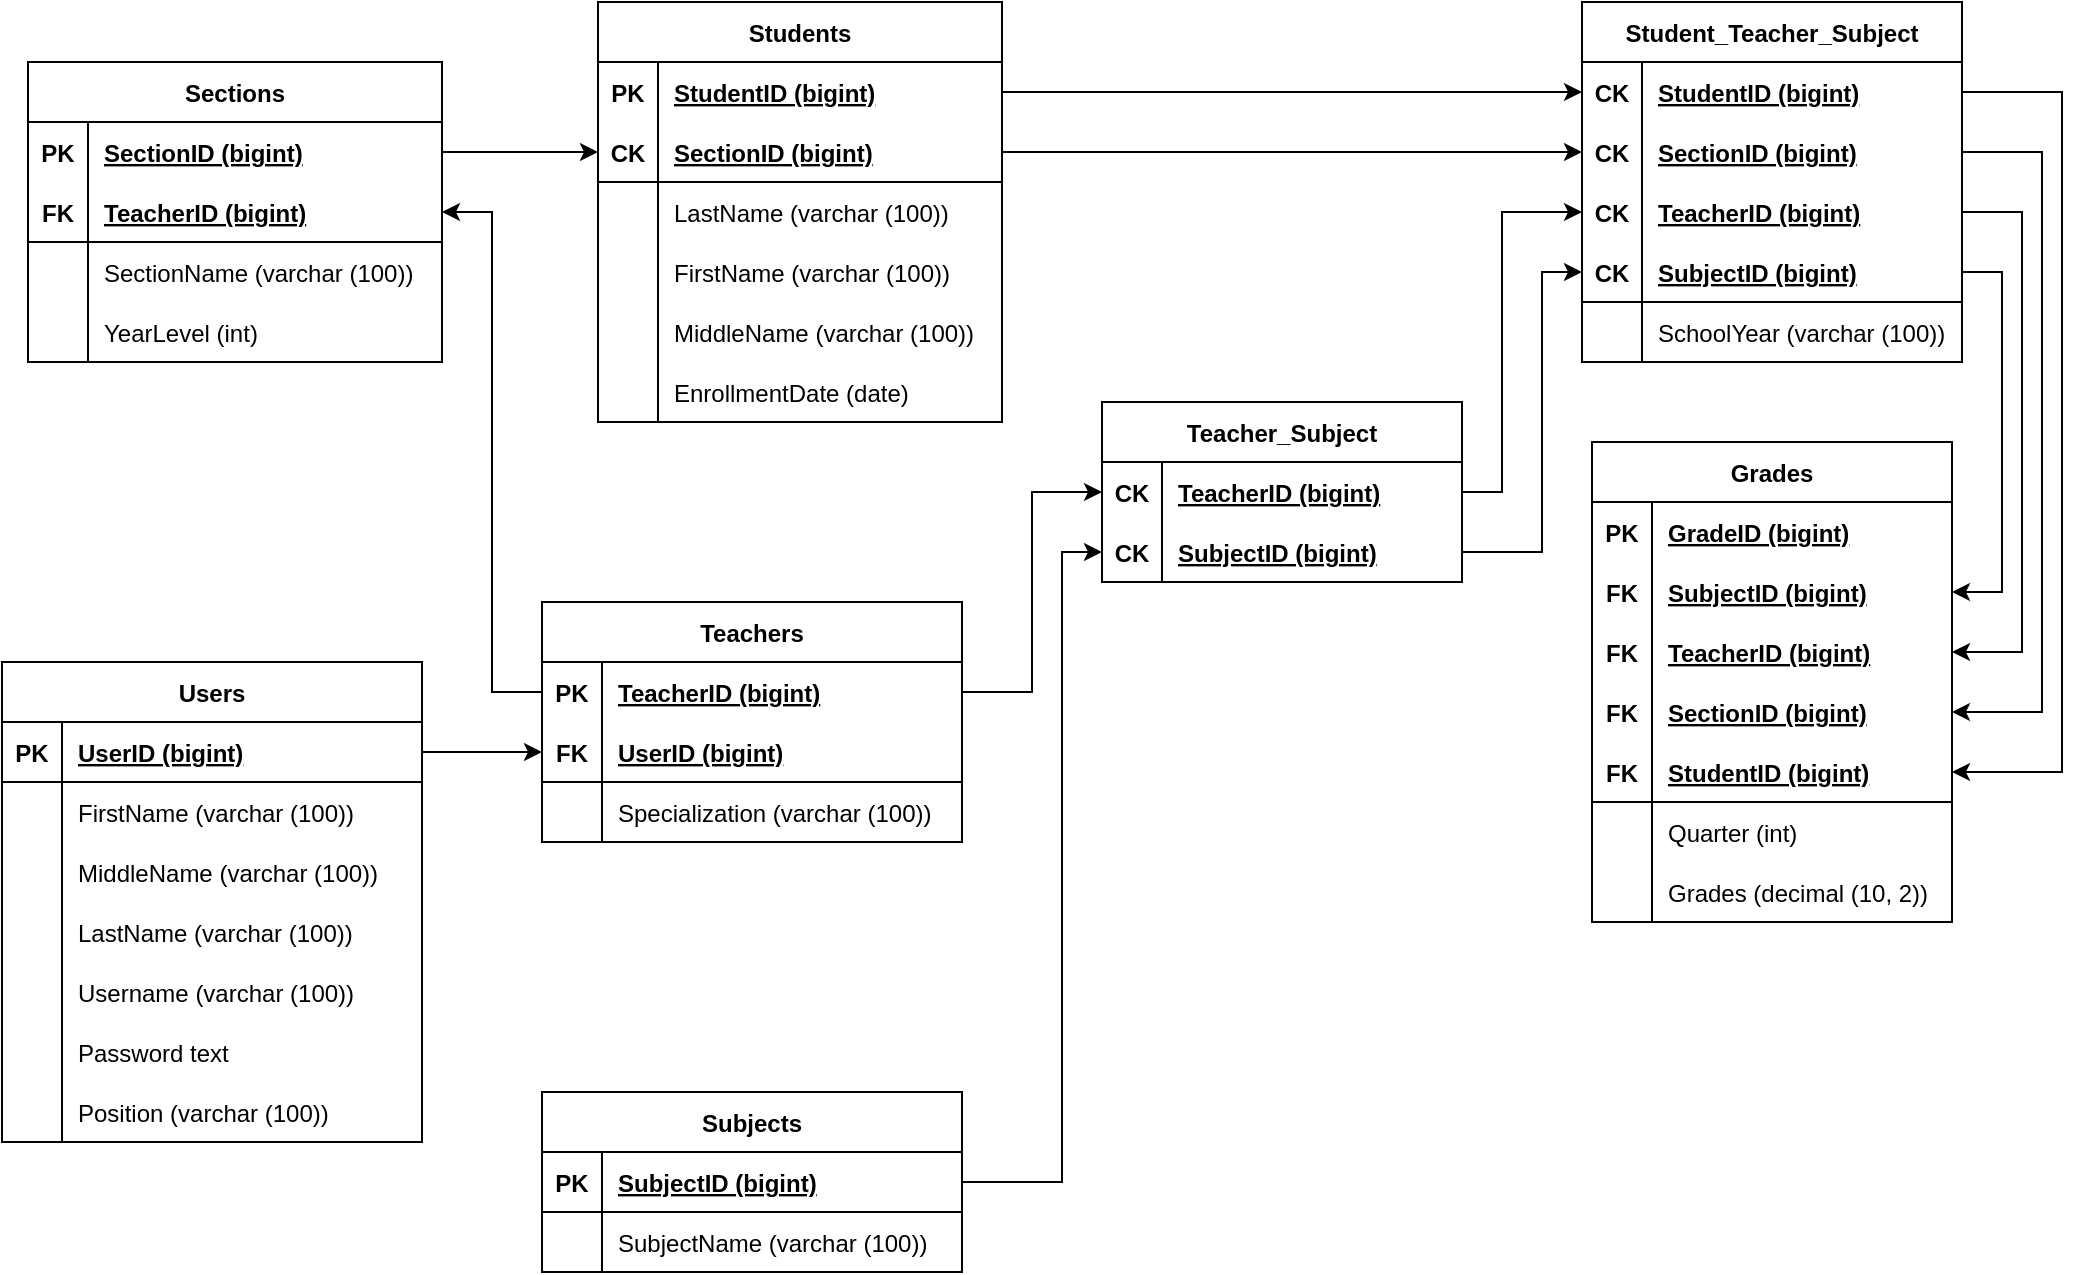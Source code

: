 <mxfile version="20.7.4" type="device" pages="6"><diagram id="fCyfyakDymVIVS2QJxOy" name="Star Schema"><mxGraphModel dx="1235" dy="1831" grid="1" gridSize="10" guides="1" tooltips="1" connect="1" arrows="1" fold="1" page="1" pageScale="1" pageWidth="850" pageHeight="1100" math="0" shadow="0"><root><mxCell id="0"/><mxCell id="1" parent="0"/><mxCell id="k6CWi4No8YMsCeA_Op2i-3" value="Teacher_Subject" style="shape=table;startSize=30;container=1;collapsible=1;childLayout=tableLayout;fixedRows=1;rowLines=0;fontStyle=1;align=center;resizeLast=1;" parent="1" vertex="1"><mxGeometry x="640" y="-640" width="180" height="90" as="geometry"/></mxCell><mxCell id="k6CWi4No8YMsCeA_Op2i-4" style="shape=tableRow;horizontal=0;startSize=0;swimlaneHead=0;swimlaneBody=0;fillColor=none;collapsible=0;dropTarget=0;points=[[0,0.5],[1,0.5]];portConstraint=eastwest;top=0;left=0;right=0;bottom=0;" parent="k6CWi4No8YMsCeA_Op2i-3" vertex="1"><mxGeometry y="30" width="180" height="30" as="geometry"/></mxCell><mxCell id="k6CWi4No8YMsCeA_Op2i-5" value="CK" style="shape=partialRectangle;connectable=0;fillColor=none;top=0;left=0;bottom=0;right=0;fontStyle=1;overflow=hidden;" parent="k6CWi4No8YMsCeA_Op2i-4" vertex="1"><mxGeometry width="30" height="30" as="geometry"><mxRectangle width="30" height="30" as="alternateBounds"/></mxGeometry></mxCell><mxCell id="k6CWi4No8YMsCeA_Op2i-6" value="TeacherID (bigint)" style="shape=partialRectangle;connectable=0;fillColor=none;top=0;left=0;bottom=0;right=0;align=left;spacingLeft=6;fontStyle=5;overflow=hidden;" parent="k6CWi4No8YMsCeA_Op2i-4" vertex="1"><mxGeometry x="30" width="150" height="30" as="geometry"><mxRectangle width="150" height="30" as="alternateBounds"/></mxGeometry></mxCell><mxCell id="k6CWi4No8YMsCeA_Op2i-7" value="" style="shape=tableRow;horizontal=0;startSize=0;swimlaneHead=0;swimlaneBody=0;fillColor=none;collapsible=0;dropTarget=0;points=[[0,0.5],[1,0.5]];portConstraint=eastwest;top=0;left=0;right=0;bottom=1;" parent="k6CWi4No8YMsCeA_Op2i-3" vertex="1"><mxGeometry y="60" width="180" height="30" as="geometry"/></mxCell><mxCell id="k6CWi4No8YMsCeA_Op2i-8" value="CK" style="shape=partialRectangle;connectable=0;fillColor=none;top=0;left=0;bottom=0;right=0;fontStyle=1;overflow=hidden;" parent="k6CWi4No8YMsCeA_Op2i-7" vertex="1"><mxGeometry width="30" height="30" as="geometry"><mxRectangle width="30" height="30" as="alternateBounds"/></mxGeometry></mxCell><mxCell id="k6CWi4No8YMsCeA_Op2i-9" value="SubjectID (bigint)" style="shape=partialRectangle;connectable=0;fillColor=none;top=0;left=0;bottom=0;right=0;align=left;spacingLeft=6;fontStyle=5;overflow=hidden;" parent="k6CWi4No8YMsCeA_Op2i-7" vertex="1"><mxGeometry x="30" width="150" height="30" as="geometry"><mxRectangle width="150" height="30" as="alternateBounds"/></mxGeometry></mxCell><mxCell id="k6CWi4No8YMsCeA_Op2i-12" value="Students" style="shape=table;startSize=30;container=1;collapsible=1;childLayout=tableLayout;fixedRows=1;rowLines=0;fontStyle=1;align=center;resizeLast=1;flipH=0;" parent="1" vertex="1"><mxGeometry x="388" y="-840" width="202" height="210" as="geometry"/></mxCell><mxCell id="k6CWi4No8YMsCeA_Op2i-13" value="" style="shape=tableRow;horizontal=0;startSize=0;swimlaneHead=0;swimlaneBody=0;fillColor=none;collapsible=0;dropTarget=0;points=[[0,0.5],[1,0.5]];portConstraint=eastwest;top=0;left=0;right=0;bottom=0;" parent="k6CWi4No8YMsCeA_Op2i-12" vertex="1"><mxGeometry y="30" width="202" height="30" as="geometry"/></mxCell><mxCell id="k6CWi4No8YMsCeA_Op2i-14" value="PK" style="shape=partialRectangle;connectable=0;fillColor=none;top=0;left=0;bottom=0;right=0;fontStyle=1;overflow=hidden;" parent="k6CWi4No8YMsCeA_Op2i-13" vertex="1"><mxGeometry width="30" height="30" as="geometry"><mxRectangle width="30" height="30" as="alternateBounds"/></mxGeometry></mxCell><mxCell id="k6CWi4No8YMsCeA_Op2i-15" value="StudentID (bigint)" style="shape=partialRectangle;connectable=0;fillColor=none;top=0;left=0;bottom=0;right=0;align=left;spacingLeft=6;fontStyle=5;overflow=hidden;" parent="k6CWi4No8YMsCeA_Op2i-13" vertex="1"><mxGeometry x="30" width="172" height="30" as="geometry"><mxRectangle width="172" height="30" as="alternateBounds"/></mxGeometry></mxCell><mxCell id="k6CWi4No8YMsCeA_Op2i-16" style="shape=tableRow;horizontal=0;startSize=0;swimlaneHead=0;swimlaneBody=0;fillColor=none;collapsible=0;dropTarget=0;points=[[0,0.5],[1,0.5]];portConstraint=eastwest;top=0;left=0;right=0;bottom=1;" parent="k6CWi4No8YMsCeA_Op2i-12" vertex="1"><mxGeometry y="60" width="202" height="30" as="geometry"/></mxCell><mxCell id="k6CWi4No8YMsCeA_Op2i-17" value="CK" style="shape=partialRectangle;connectable=0;fillColor=none;top=0;left=0;bottom=0;right=0;fontStyle=1;overflow=hidden;" parent="k6CWi4No8YMsCeA_Op2i-16" vertex="1"><mxGeometry width="30" height="30" as="geometry"><mxRectangle width="30" height="30" as="alternateBounds"/></mxGeometry></mxCell><mxCell id="k6CWi4No8YMsCeA_Op2i-18" value="SectionID (bigint)" style="shape=partialRectangle;connectable=0;fillColor=none;top=0;left=0;bottom=0;right=0;align=left;spacingLeft=6;fontStyle=5;overflow=hidden;" parent="k6CWi4No8YMsCeA_Op2i-16" vertex="1"><mxGeometry x="30" width="172" height="30" as="geometry"><mxRectangle width="172" height="30" as="alternateBounds"/></mxGeometry></mxCell><mxCell id="k6CWi4No8YMsCeA_Op2i-19" style="shape=tableRow;horizontal=0;startSize=0;swimlaneHead=0;swimlaneBody=0;fillColor=none;collapsible=0;dropTarget=0;points=[[0,0.5],[1,0.5]];portConstraint=eastwest;top=0;left=0;right=0;bottom=0;" parent="k6CWi4No8YMsCeA_Op2i-12" vertex="1"><mxGeometry y="90" width="202" height="30" as="geometry"/></mxCell><mxCell id="k6CWi4No8YMsCeA_Op2i-20" style="shape=partialRectangle;connectable=0;fillColor=none;top=0;left=0;bottom=0;right=0;fontStyle=0;overflow=hidden;align=center;" parent="k6CWi4No8YMsCeA_Op2i-19" vertex="1"><mxGeometry width="30" height="30" as="geometry"><mxRectangle width="30" height="30" as="alternateBounds"/></mxGeometry></mxCell><mxCell id="k6CWi4No8YMsCeA_Op2i-21" value="LastName (varchar (100))" style="shape=partialRectangle;connectable=0;fillColor=none;top=0;left=0;bottom=0;right=0;align=left;spacingLeft=6;fontStyle=0;overflow=hidden;" parent="k6CWi4No8YMsCeA_Op2i-19" vertex="1"><mxGeometry x="30" width="172" height="30" as="geometry"><mxRectangle width="172" height="30" as="alternateBounds"/></mxGeometry></mxCell><mxCell id="k6CWi4No8YMsCeA_Op2i-22" style="shape=tableRow;horizontal=0;startSize=0;swimlaneHead=0;swimlaneBody=0;fillColor=none;collapsible=0;dropTarget=0;points=[[0,0.5],[1,0.5]];portConstraint=eastwest;top=0;left=0;right=0;bottom=0;" parent="k6CWi4No8YMsCeA_Op2i-12" vertex="1"><mxGeometry y="120" width="202" height="30" as="geometry"/></mxCell><mxCell id="k6CWi4No8YMsCeA_Op2i-23" style="shape=partialRectangle;connectable=0;fillColor=none;top=0;left=0;bottom=0;right=0;fontStyle=0;overflow=hidden;align=center;" parent="k6CWi4No8YMsCeA_Op2i-22" vertex="1"><mxGeometry width="30" height="30" as="geometry"><mxRectangle width="30" height="30" as="alternateBounds"/></mxGeometry></mxCell><mxCell id="k6CWi4No8YMsCeA_Op2i-24" value="FirstName (varchar (100))" style="shape=partialRectangle;connectable=0;fillColor=none;top=0;left=0;bottom=0;right=0;align=left;spacingLeft=6;fontStyle=0;overflow=hidden;" parent="k6CWi4No8YMsCeA_Op2i-22" vertex="1"><mxGeometry x="30" width="172" height="30" as="geometry"><mxRectangle width="172" height="30" as="alternateBounds"/></mxGeometry></mxCell><mxCell id="k6CWi4No8YMsCeA_Op2i-25" style="shape=tableRow;horizontal=0;startSize=0;swimlaneHead=0;swimlaneBody=0;fillColor=none;collapsible=0;dropTarget=0;points=[[0,0.5],[1,0.5]];portConstraint=eastwest;top=0;left=0;right=0;bottom=0;" parent="k6CWi4No8YMsCeA_Op2i-12" vertex="1"><mxGeometry y="150" width="202" height="30" as="geometry"/></mxCell><mxCell id="k6CWi4No8YMsCeA_Op2i-26" style="shape=partialRectangle;connectable=0;fillColor=none;top=0;left=0;bottom=0;right=0;fontStyle=0;overflow=hidden;align=center;" parent="k6CWi4No8YMsCeA_Op2i-25" vertex="1"><mxGeometry width="30" height="30" as="geometry"><mxRectangle width="30" height="30" as="alternateBounds"/></mxGeometry></mxCell><mxCell id="k6CWi4No8YMsCeA_Op2i-27" value="MiddleName (varchar (100))" style="shape=partialRectangle;connectable=0;fillColor=none;top=0;left=0;bottom=0;right=0;align=left;spacingLeft=6;fontStyle=0;overflow=hidden;" parent="k6CWi4No8YMsCeA_Op2i-25" vertex="1"><mxGeometry x="30" width="172" height="30" as="geometry"><mxRectangle width="172" height="30" as="alternateBounds"/></mxGeometry></mxCell><mxCell id="k6CWi4No8YMsCeA_Op2i-28" style="shape=tableRow;horizontal=0;startSize=0;swimlaneHead=0;swimlaneBody=0;fillColor=none;collapsible=0;dropTarget=0;points=[[0,0.5],[1,0.5]];portConstraint=eastwest;top=0;left=0;right=0;bottom=1;" parent="k6CWi4No8YMsCeA_Op2i-12" vertex="1"><mxGeometry y="180" width="202" height="30" as="geometry"/></mxCell><mxCell id="k6CWi4No8YMsCeA_Op2i-29" style="shape=partialRectangle;connectable=0;fillColor=none;top=0;left=0;bottom=0;right=0;fontStyle=0;overflow=hidden;align=center;" parent="k6CWi4No8YMsCeA_Op2i-28" vertex="1"><mxGeometry width="30" height="30" as="geometry"><mxRectangle width="30" height="30" as="alternateBounds"/></mxGeometry></mxCell><mxCell id="k6CWi4No8YMsCeA_Op2i-30" value="EnrollmentDate (date)" style="shape=partialRectangle;connectable=0;fillColor=none;top=0;left=0;bottom=0;right=0;align=left;spacingLeft=6;fontStyle=0;overflow=hidden;" parent="k6CWi4No8YMsCeA_Op2i-28" vertex="1"><mxGeometry x="30" width="172" height="30" as="geometry"><mxRectangle width="172" height="30" as="alternateBounds"/></mxGeometry></mxCell><mxCell id="k6CWi4No8YMsCeA_Op2i-31" value="Grades" style="shape=table;startSize=30;container=1;collapsible=1;childLayout=tableLayout;fixedRows=1;rowLines=0;fontStyle=1;align=center;resizeLast=1;flipH=0;" parent="1" vertex="1"><mxGeometry x="885" y="-620" width="180" height="240" as="geometry"/></mxCell><mxCell id="k6CWi4No8YMsCeA_Op2i-32" style="shape=tableRow;horizontal=0;startSize=0;swimlaneHead=0;swimlaneBody=0;fillColor=none;collapsible=0;dropTarget=0;points=[[0,0.5],[1,0.5]];portConstraint=eastwest;top=0;left=0;right=0;bottom=0;" parent="k6CWi4No8YMsCeA_Op2i-31" vertex="1"><mxGeometry y="30" width="180" height="30" as="geometry"/></mxCell><mxCell id="k6CWi4No8YMsCeA_Op2i-33" value="PK" style="shape=partialRectangle;connectable=0;fillColor=none;top=0;left=0;bottom=0;right=0;fontStyle=1;overflow=hidden;" parent="k6CWi4No8YMsCeA_Op2i-32" vertex="1"><mxGeometry width="30" height="30" as="geometry"><mxRectangle width="30" height="30" as="alternateBounds"/></mxGeometry></mxCell><mxCell id="k6CWi4No8YMsCeA_Op2i-34" value="GradeID (bigint)" style="shape=partialRectangle;connectable=0;fillColor=none;top=0;left=0;bottom=0;right=0;align=left;spacingLeft=6;fontStyle=5;overflow=hidden;" parent="k6CWi4No8YMsCeA_Op2i-32" vertex="1"><mxGeometry x="30" width="150" height="30" as="geometry"><mxRectangle width="150" height="30" as="alternateBounds"/></mxGeometry></mxCell><mxCell id="prf4ON2589A64LtFj-7A-1" style="shape=tableRow;horizontal=0;startSize=0;swimlaneHead=0;swimlaneBody=0;fillColor=none;collapsible=0;dropTarget=0;points=[[0,0.5],[1,0.5]];portConstraint=eastwest;top=0;left=0;right=0;bottom=0;" vertex="1" parent="k6CWi4No8YMsCeA_Op2i-31"><mxGeometry y="60" width="180" height="30" as="geometry"/></mxCell><mxCell id="prf4ON2589A64LtFj-7A-2" value="FK" style="shape=partialRectangle;connectable=0;fillColor=none;top=0;left=0;bottom=0;right=0;fontStyle=1;overflow=hidden;" vertex="1" parent="prf4ON2589A64LtFj-7A-1"><mxGeometry width="30" height="30" as="geometry"><mxRectangle width="30" height="30" as="alternateBounds"/></mxGeometry></mxCell><mxCell id="prf4ON2589A64LtFj-7A-3" value="SubjectID (bigint)" style="shape=partialRectangle;connectable=0;fillColor=none;top=0;left=0;bottom=0;right=0;align=left;spacingLeft=6;fontStyle=5;overflow=hidden;" vertex="1" parent="prf4ON2589A64LtFj-7A-1"><mxGeometry x="30" width="150" height="30" as="geometry"><mxRectangle width="150" height="30" as="alternateBounds"/></mxGeometry></mxCell><mxCell id="prf4ON2589A64LtFj-7A-12" style="shape=tableRow;horizontal=0;startSize=0;swimlaneHead=0;swimlaneBody=0;fillColor=none;collapsible=0;dropTarget=0;points=[[0,0.5],[1,0.5]];portConstraint=eastwest;top=0;left=0;right=0;bottom=0;" vertex="1" parent="k6CWi4No8YMsCeA_Op2i-31"><mxGeometry y="90" width="180" height="30" as="geometry"/></mxCell><mxCell id="prf4ON2589A64LtFj-7A-13" value="FK" style="shape=partialRectangle;connectable=0;fillColor=none;top=0;left=0;bottom=0;right=0;fontStyle=1;overflow=hidden;" vertex="1" parent="prf4ON2589A64LtFj-7A-12"><mxGeometry width="30" height="30" as="geometry"><mxRectangle width="30" height="30" as="alternateBounds"/></mxGeometry></mxCell><mxCell id="prf4ON2589A64LtFj-7A-14" value="TeacherID (bigint)" style="shape=partialRectangle;connectable=0;fillColor=none;top=0;left=0;bottom=0;right=0;align=left;spacingLeft=6;fontStyle=5;overflow=hidden;" vertex="1" parent="prf4ON2589A64LtFj-7A-12"><mxGeometry x="30" width="150" height="30" as="geometry"><mxRectangle width="150" height="30" as="alternateBounds"/></mxGeometry></mxCell><mxCell id="prf4ON2589A64LtFj-7A-9" style="shape=tableRow;horizontal=0;startSize=0;swimlaneHead=0;swimlaneBody=0;fillColor=none;collapsible=0;dropTarget=0;points=[[0,0.5],[1,0.5]];portConstraint=eastwest;top=0;left=0;right=0;bottom=0;" vertex="1" parent="k6CWi4No8YMsCeA_Op2i-31"><mxGeometry y="120" width="180" height="30" as="geometry"/></mxCell><mxCell id="prf4ON2589A64LtFj-7A-10" value="FK" style="shape=partialRectangle;connectable=0;fillColor=none;top=0;left=0;bottom=0;right=0;fontStyle=1;overflow=hidden;" vertex="1" parent="prf4ON2589A64LtFj-7A-9"><mxGeometry width="30" height="30" as="geometry"><mxRectangle width="30" height="30" as="alternateBounds"/></mxGeometry></mxCell><mxCell id="prf4ON2589A64LtFj-7A-11" value="SectionID (bigint)" style="shape=partialRectangle;connectable=0;fillColor=none;top=0;left=0;bottom=0;right=0;align=left;spacingLeft=6;fontStyle=5;overflow=hidden;" vertex="1" parent="prf4ON2589A64LtFj-7A-9"><mxGeometry x="30" width="150" height="30" as="geometry"><mxRectangle width="150" height="30" as="alternateBounds"/></mxGeometry></mxCell><mxCell id="k6CWi4No8YMsCeA_Op2i-35" style="shape=tableRow;horizontal=0;startSize=0;swimlaneHead=0;swimlaneBody=0;fillColor=none;collapsible=0;dropTarget=0;points=[[0,0.5],[1,0.5]];portConstraint=eastwest;top=0;left=0;right=0;bottom=1;" parent="k6CWi4No8YMsCeA_Op2i-31" vertex="1"><mxGeometry y="150" width="180" height="30" as="geometry"/></mxCell><mxCell id="k6CWi4No8YMsCeA_Op2i-36" value="FK" style="shape=partialRectangle;connectable=0;fillColor=none;top=0;left=0;bottom=0;right=0;fontStyle=1;overflow=hidden;" parent="k6CWi4No8YMsCeA_Op2i-35" vertex="1"><mxGeometry width="30" height="30" as="geometry"><mxRectangle width="30" height="30" as="alternateBounds"/></mxGeometry></mxCell><mxCell id="k6CWi4No8YMsCeA_Op2i-37" value="StudentID (bigint)" style="shape=partialRectangle;connectable=0;fillColor=none;top=0;left=0;bottom=0;right=0;align=left;spacingLeft=6;fontStyle=5;overflow=hidden;" parent="k6CWi4No8YMsCeA_Op2i-35" vertex="1"><mxGeometry x="30" width="150" height="30" as="geometry"><mxRectangle width="150" height="30" as="alternateBounds"/></mxGeometry></mxCell><mxCell id="k6CWi4No8YMsCeA_Op2i-38" style="shape=tableRow;horizontal=0;startSize=0;swimlaneHead=0;swimlaneBody=0;fillColor=none;collapsible=0;dropTarget=0;points=[[0,0.5],[1,0.5]];portConstraint=eastwest;top=0;left=0;right=0;bottom=0;" parent="k6CWi4No8YMsCeA_Op2i-31" vertex="1"><mxGeometry y="180" width="180" height="30" as="geometry"/></mxCell><mxCell id="k6CWi4No8YMsCeA_Op2i-39" style="shape=partialRectangle;connectable=0;fillColor=none;top=0;left=0;bottom=0;right=0;editable=1;overflow=hidden;" parent="k6CWi4No8YMsCeA_Op2i-38" vertex="1"><mxGeometry width="30" height="30" as="geometry"><mxRectangle width="30" height="30" as="alternateBounds"/></mxGeometry></mxCell><mxCell id="k6CWi4No8YMsCeA_Op2i-40" value="Quarter (int)" style="shape=partialRectangle;connectable=0;fillColor=none;top=0;left=0;bottom=0;right=0;align=left;spacingLeft=6;overflow=hidden;" parent="k6CWi4No8YMsCeA_Op2i-38" vertex="1"><mxGeometry x="30" width="150" height="30" as="geometry"><mxRectangle width="150" height="30" as="alternateBounds"/></mxGeometry></mxCell><mxCell id="k6CWi4No8YMsCeA_Op2i-41" value="" style="shape=tableRow;horizontal=0;startSize=0;swimlaneHead=0;swimlaneBody=0;fillColor=none;collapsible=0;dropTarget=0;points=[[0,0.5],[1,0.5]];portConstraint=eastwest;top=0;left=0;right=0;bottom=0;" parent="k6CWi4No8YMsCeA_Op2i-31" vertex="1"><mxGeometry y="210" width="180" height="30" as="geometry"/></mxCell><mxCell id="k6CWi4No8YMsCeA_Op2i-42" value="" style="shape=partialRectangle;connectable=0;fillColor=none;top=0;left=0;bottom=0;right=0;editable=1;overflow=hidden;" parent="k6CWi4No8YMsCeA_Op2i-41" vertex="1"><mxGeometry width="30" height="30" as="geometry"><mxRectangle width="30" height="30" as="alternateBounds"/></mxGeometry></mxCell><mxCell id="k6CWi4No8YMsCeA_Op2i-43" value="Grades (decimal (10, 2))" style="shape=partialRectangle;connectable=0;fillColor=none;top=0;left=0;bottom=0;right=0;align=left;spacingLeft=6;overflow=hidden;" parent="k6CWi4No8YMsCeA_Op2i-41" vertex="1"><mxGeometry x="30" width="150" height="30" as="geometry"><mxRectangle width="150" height="30" as="alternateBounds"/></mxGeometry></mxCell><mxCell id="k6CWi4No8YMsCeA_Op2i-45" value="Users" style="shape=table;startSize=30;container=1;collapsible=1;childLayout=tableLayout;fixedRows=1;rowLines=0;fontStyle=1;align=center;resizeLast=1;flipH=0;" parent="1" vertex="1"><mxGeometry x="90" y="-510" width="210" height="240" as="geometry"/></mxCell><mxCell id="k6CWi4No8YMsCeA_Op2i-46" value="" style="shape=tableRow;horizontal=0;startSize=0;swimlaneHead=0;swimlaneBody=0;fillColor=none;collapsible=0;dropTarget=0;points=[[0,0.5],[1,0.5]];portConstraint=eastwest;top=0;left=0;right=0;bottom=1;" parent="k6CWi4No8YMsCeA_Op2i-45" vertex="1"><mxGeometry y="30" width="210" height="30" as="geometry"/></mxCell><mxCell id="k6CWi4No8YMsCeA_Op2i-47" value="PK" style="shape=partialRectangle;connectable=0;fillColor=none;top=0;left=0;bottom=0;right=0;fontStyle=1;overflow=hidden;" parent="k6CWi4No8YMsCeA_Op2i-46" vertex="1"><mxGeometry width="30" height="30" as="geometry"><mxRectangle width="30" height="30" as="alternateBounds"/></mxGeometry></mxCell><mxCell id="k6CWi4No8YMsCeA_Op2i-48" value="UserID (bigint)" style="shape=partialRectangle;connectable=0;fillColor=none;top=0;left=0;bottom=0;right=0;align=left;spacingLeft=6;fontStyle=5;overflow=hidden;" parent="k6CWi4No8YMsCeA_Op2i-46" vertex="1"><mxGeometry x="30" width="180" height="30" as="geometry"><mxRectangle width="180" height="30" as="alternateBounds"/></mxGeometry></mxCell><mxCell id="k6CWi4No8YMsCeA_Op2i-49" style="shape=tableRow;horizontal=0;startSize=0;swimlaneHead=0;swimlaneBody=0;fillColor=none;collapsible=0;dropTarget=0;points=[[0,0.5],[1,0.5]];portConstraint=eastwest;top=0;left=0;right=0;bottom=0;" parent="k6CWi4No8YMsCeA_Op2i-45" vertex="1"><mxGeometry y="60" width="210" height="30" as="geometry"/></mxCell><mxCell id="k6CWi4No8YMsCeA_Op2i-50" style="shape=partialRectangle;connectable=0;fillColor=none;top=0;left=0;bottom=0;right=0;editable=1;overflow=hidden;" parent="k6CWi4No8YMsCeA_Op2i-49" vertex="1"><mxGeometry width="30" height="30" as="geometry"><mxRectangle width="30" height="30" as="alternateBounds"/></mxGeometry></mxCell><mxCell id="k6CWi4No8YMsCeA_Op2i-51" value="FirstName (varchar (100))" style="shape=partialRectangle;connectable=0;fillColor=none;top=0;left=0;bottom=0;right=0;align=left;spacingLeft=6;overflow=hidden;" parent="k6CWi4No8YMsCeA_Op2i-49" vertex="1"><mxGeometry x="30" width="180" height="30" as="geometry"><mxRectangle width="180" height="30" as="alternateBounds"/></mxGeometry></mxCell><mxCell id="k6CWi4No8YMsCeA_Op2i-52" style="shape=tableRow;horizontal=0;startSize=0;swimlaneHead=0;swimlaneBody=0;fillColor=none;collapsible=0;dropTarget=0;points=[[0,0.5],[1,0.5]];portConstraint=eastwest;top=0;left=0;right=0;bottom=0;" parent="k6CWi4No8YMsCeA_Op2i-45" vertex="1"><mxGeometry y="90" width="210" height="30" as="geometry"/></mxCell><mxCell id="k6CWi4No8YMsCeA_Op2i-53" style="shape=partialRectangle;connectable=0;fillColor=none;top=0;left=0;bottom=0;right=0;editable=1;overflow=hidden;" parent="k6CWi4No8YMsCeA_Op2i-52" vertex="1"><mxGeometry width="30" height="30" as="geometry"><mxRectangle width="30" height="30" as="alternateBounds"/></mxGeometry></mxCell><mxCell id="k6CWi4No8YMsCeA_Op2i-54" value="MiddleName (varchar (100))" style="shape=partialRectangle;connectable=0;fillColor=none;top=0;left=0;bottom=0;right=0;align=left;spacingLeft=6;overflow=hidden;" parent="k6CWi4No8YMsCeA_Op2i-52" vertex="1"><mxGeometry x="30" width="180" height="30" as="geometry"><mxRectangle width="180" height="30" as="alternateBounds"/></mxGeometry></mxCell><mxCell id="k6CWi4No8YMsCeA_Op2i-55" style="shape=tableRow;horizontal=0;startSize=0;swimlaneHead=0;swimlaneBody=0;fillColor=none;collapsible=0;dropTarget=0;points=[[0,0.5],[1,0.5]];portConstraint=eastwest;top=0;left=0;right=0;bottom=0;" parent="k6CWi4No8YMsCeA_Op2i-45" vertex="1"><mxGeometry y="120" width="210" height="30" as="geometry"/></mxCell><mxCell id="k6CWi4No8YMsCeA_Op2i-56" style="shape=partialRectangle;connectable=0;fillColor=none;top=0;left=0;bottom=0;right=0;editable=1;overflow=hidden;" parent="k6CWi4No8YMsCeA_Op2i-55" vertex="1"><mxGeometry width="30" height="30" as="geometry"><mxRectangle width="30" height="30" as="alternateBounds"/></mxGeometry></mxCell><mxCell id="k6CWi4No8YMsCeA_Op2i-57" value="LastName (varchar (100))" style="shape=partialRectangle;connectable=0;fillColor=none;top=0;left=0;bottom=0;right=0;align=left;spacingLeft=6;overflow=hidden;" parent="k6CWi4No8YMsCeA_Op2i-55" vertex="1"><mxGeometry x="30" width="180" height="30" as="geometry"><mxRectangle width="180" height="30" as="alternateBounds"/></mxGeometry></mxCell><mxCell id="k6CWi4No8YMsCeA_Op2i-58" style="shape=tableRow;horizontal=0;startSize=0;swimlaneHead=0;swimlaneBody=0;fillColor=none;collapsible=0;dropTarget=0;points=[[0,0.5],[1,0.5]];portConstraint=eastwest;top=0;left=0;right=0;bottom=0;" parent="k6CWi4No8YMsCeA_Op2i-45" vertex="1"><mxGeometry y="150" width="210" height="30" as="geometry"/></mxCell><mxCell id="k6CWi4No8YMsCeA_Op2i-59" style="shape=partialRectangle;connectable=0;fillColor=none;top=0;left=0;bottom=0;right=0;editable=1;overflow=hidden;" parent="k6CWi4No8YMsCeA_Op2i-58" vertex="1"><mxGeometry width="30" height="30" as="geometry"><mxRectangle width="30" height="30" as="alternateBounds"/></mxGeometry></mxCell><mxCell id="k6CWi4No8YMsCeA_Op2i-60" value="Username (varchar (100))" style="shape=partialRectangle;connectable=0;fillColor=none;top=0;left=0;bottom=0;right=0;align=left;spacingLeft=6;overflow=hidden;" parent="k6CWi4No8YMsCeA_Op2i-58" vertex="1"><mxGeometry x="30" width="180" height="30" as="geometry"><mxRectangle width="180" height="30" as="alternateBounds"/></mxGeometry></mxCell><mxCell id="k6CWi4No8YMsCeA_Op2i-61" value="" style="shape=tableRow;horizontal=0;startSize=0;swimlaneHead=0;swimlaneBody=0;fillColor=none;collapsible=0;dropTarget=0;points=[[0,0.5],[1,0.5]];portConstraint=eastwest;top=0;left=0;right=0;bottom=0;" parent="k6CWi4No8YMsCeA_Op2i-45" vertex="1"><mxGeometry y="180" width="210" height="30" as="geometry"/></mxCell><mxCell id="k6CWi4No8YMsCeA_Op2i-62" value="" style="shape=partialRectangle;connectable=0;fillColor=none;top=0;left=0;bottom=0;right=0;editable=1;overflow=hidden;" parent="k6CWi4No8YMsCeA_Op2i-61" vertex="1"><mxGeometry width="30" height="30" as="geometry"><mxRectangle width="30" height="30" as="alternateBounds"/></mxGeometry></mxCell><mxCell id="k6CWi4No8YMsCeA_Op2i-63" value="Password text" style="shape=partialRectangle;connectable=0;fillColor=none;top=0;left=0;bottom=0;right=0;align=left;spacingLeft=6;overflow=hidden;" parent="k6CWi4No8YMsCeA_Op2i-61" vertex="1"><mxGeometry x="30" width="180" height="30" as="geometry"><mxRectangle width="180" height="30" as="alternateBounds"/></mxGeometry></mxCell><mxCell id="k6CWi4No8YMsCeA_Op2i-64" value="" style="shape=tableRow;horizontal=0;startSize=0;swimlaneHead=0;swimlaneBody=0;fillColor=none;collapsible=0;dropTarget=0;points=[[0,0.5],[1,0.5]];portConstraint=eastwest;top=0;left=0;right=0;bottom=0;" parent="k6CWi4No8YMsCeA_Op2i-45" vertex="1"><mxGeometry y="210" width="210" height="30" as="geometry"/></mxCell><mxCell id="k6CWi4No8YMsCeA_Op2i-65" value="" style="shape=partialRectangle;connectable=0;fillColor=none;top=0;left=0;bottom=0;right=0;editable=1;overflow=hidden;" parent="k6CWi4No8YMsCeA_Op2i-64" vertex="1"><mxGeometry width="30" height="30" as="geometry"><mxRectangle width="30" height="30" as="alternateBounds"/></mxGeometry></mxCell><mxCell id="k6CWi4No8YMsCeA_Op2i-66" value="Position (varchar (100))" style="shape=partialRectangle;connectable=0;fillColor=none;top=0;left=0;bottom=0;right=0;align=left;spacingLeft=6;overflow=hidden;" parent="k6CWi4No8YMsCeA_Op2i-64" vertex="1"><mxGeometry x="30" width="180" height="30" as="geometry"><mxRectangle width="180" height="30" as="alternateBounds"/></mxGeometry></mxCell><mxCell id="k6CWi4No8YMsCeA_Op2i-67" value="Sections" style="shape=table;startSize=30;container=1;collapsible=1;childLayout=tableLayout;fixedRows=1;rowLines=0;fontStyle=1;align=center;resizeLast=1;" parent="1" vertex="1"><mxGeometry x="103" y="-810" width="207" height="150" as="geometry"/></mxCell><mxCell id="k6CWi4No8YMsCeA_Op2i-68" value="" style="shape=tableRow;horizontal=0;startSize=0;swimlaneHead=0;swimlaneBody=0;fillColor=none;collapsible=0;dropTarget=0;points=[[0,0.5],[1,0.5]];portConstraint=eastwest;top=0;left=0;right=0;bottom=0;" parent="k6CWi4No8YMsCeA_Op2i-67" vertex="1"><mxGeometry y="30" width="207" height="30" as="geometry"/></mxCell><mxCell id="k6CWi4No8YMsCeA_Op2i-69" value="PK" style="shape=partialRectangle;connectable=0;fillColor=none;top=0;left=0;bottom=0;right=0;fontStyle=1;overflow=hidden;" parent="k6CWi4No8YMsCeA_Op2i-68" vertex="1"><mxGeometry width="30" height="30" as="geometry"><mxRectangle width="30" height="30" as="alternateBounds"/></mxGeometry></mxCell><mxCell id="k6CWi4No8YMsCeA_Op2i-70" value="SectionID (bigint)" style="shape=partialRectangle;connectable=0;fillColor=none;top=0;left=0;bottom=0;right=0;align=left;spacingLeft=6;fontStyle=5;overflow=hidden;" parent="k6CWi4No8YMsCeA_Op2i-68" vertex="1"><mxGeometry x="30" width="177" height="30" as="geometry"><mxRectangle width="177" height="30" as="alternateBounds"/></mxGeometry></mxCell><mxCell id="k6CWi4No8YMsCeA_Op2i-71" style="shape=tableRow;horizontal=0;startSize=0;swimlaneHead=0;swimlaneBody=0;fillColor=none;collapsible=0;dropTarget=0;points=[[0,0.5],[1,0.5]];portConstraint=eastwest;top=0;left=0;right=0;bottom=1;" parent="k6CWi4No8YMsCeA_Op2i-67" vertex="1"><mxGeometry y="60" width="207" height="30" as="geometry"/></mxCell><mxCell id="k6CWi4No8YMsCeA_Op2i-72" value="FK" style="shape=partialRectangle;connectable=0;fillColor=none;top=0;left=0;bottom=0;right=0;fontStyle=1;overflow=hidden;" parent="k6CWi4No8YMsCeA_Op2i-71" vertex="1"><mxGeometry width="30" height="30" as="geometry"><mxRectangle width="30" height="30" as="alternateBounds"/></mxGeometry></mxCell><mxCell id="k6CWi4No8YMsCeA_Op2i-73" value="TeacherID (bigint)" style="shape=partialRectangle;connectable=0;fillColor=none;top=0;left=0;bottom=0;right=0;align=left;spacingLeft=6;fontStyle=5;overflow=hidden;" parent="k6CWi4No8YMsCeA_Op2i-71" vertex="1"><mxGeometry x="30" width="177" height="30" as="geometry"><mxRectangle width="177" height="30" as="alternateBounds"/></mxGeometry></mxCell><mxCell id="k6CWi4No8YMsCeA_Op2i-74" value="" style="shape=tableRow;horizontal=0;startSize=0;swimlaneHead=0;swimlaneBody=0;fillColor=none;collapsible=0;dropTarget=0;points=[[0,0.5],[1,0.5]];portConstraint=eastwest;top=0;left=0;right=0;bottom=0;" parent="k6CWi4No8YMsCeA_Op2i-67" vertex="1"><mxGeometry y="90" width="207" height="30" as="geometry"/></mxCell><mxCell id="k6CWi4No8YMsCeA_Op2i-75" value="" style="shape=partialRectangle;connectable=0;fillColor=none;top=0;left=0;bottom=0;right=0;editable=1;overflow=hidden;" parent="k6CWi4No8YMsCeA_Op2i-74" vertex="1"><mxGeometry width="30" height="30" as="geometry"><mxRectangle width="30" height="30" as="alternateBounds"/></mxGeometry></mxCell><mxCell id="k6CWi4No8YMsCeA_Op2i-76" value="SectionName (varchar (100))" style="shape=partialRectangle;connectable=0;fillColor=none;top=0;left=0;bottom=0;right=0;align=left;spacingLeft=6;overflow=hidden;" parent="k6CWi4No8YMsCeA_Op2i-74" vertex="1"><mxGeometry x="30" width="177" height="30" as="geometry"><mxRectangle width="177" height="30" as="alternateBounds"/></mxGeometry></mxCell><mxCell id="k6CWi4No8YMsCeA_Op2i-77" value="" style="shape=tableRow;horizontal=0;startSize=0;swimlaneHead=0;swimlaneBody=0;fillColor=none;collapsible=0;dropTarget=0;points=[[0,0.5],[1,0.5]];portConstraint=eastwest;top=0;left=0;right=0;bottom=0;" parent="k6CWi4No8YMsCeA_Op2i-67" vertex="1"><mxGeometry y="120" width="207" height="30" as="geometry"/></mxCell><mxCell id="k6CWi4No8YMsCeA_Op2i-78" value="" style="shape=partialRectangle;connectable=0;fillColor=none;top=0;left=0;bottom=0;right=0;editable=1;overflow=hidden;" parent="k6CWi4No8YMsCeA_Op2i-77" vertex="1"><mxGeometry width="30" height="30" as="geometry"><mxRectangle width="30" height="30" as="alternateBounds"/></mxGeometry></mxCell><mxCell id="k6CWi4No8YMsCeA_Op2i-79" value="YearLevel (int)" style="shape=partialRectangle;connectable=0;fillColor=none;top=0;left=0;bottom=0;right=0;align=left;spacingLeft=6;overflow=hidden;" parent="k6CWi4No8YMsCeA_Op2i-77" vertex="1"><mxGeometry x="30" width="177" height="30" as="geometry"><mxRectangle width="177" height="30" as="alternateBounds"/></mxGeometry></mxCell><mxCell id="k6CWi4No8YMsCeA_Op2i-80" value="Teachers" style="shape=table;startSize=30;container=1;collapsible=1;childLayout=tableLayout;fixedRows=1;rowLines=0;fontStyle=1;align=center;resizeLast=1;flipH=1;columnLines=1;" parent="1" vertex="1"><mxGeometry x="360" y="-540" width="210" height="120" as="geometry"/></mxCell><mxCell id="k6CWi4No8YMsCeA_Op2i-81" value="" style="shape=tableRow;horizontal=0;startSize=0;swimlaneHead=0;swimlaneBody=0;fillColor=none;collapsible=0;dropTarget=0;points=[[0,0.5],[1,0.5]];portConstraint=eastwest;top=0;left=0;right=0;bottom=0;" parent="k6CWi4No8YMsCeA_Op2i-80" vertex="1"><mxGeometry y="30" width="210" height="30" as="geometry"/></mxCell><mxCell id="k6CWi4No8YMsCeA_Op2i-82" value="PK" style="shape=partialRectangle;connectable=0;fillColor=none;top=0;left=0;bottom=0;right=0;fontStyle=1;overflow=hidden;" parent="k6CWi4No8YMsCeA_Op2i-81" vertex="1"><mxGeometry width="30" height="30" as="geometry"><mxRectangle width="30" height="30" as="alternateBounds"/></mxGeometry></mxCell><mxCell id="k6CWi4No8YMsCeA_Op2i-83" value="TeacherID (bigint)" style="shape=partialRectangle;connectable=0;fillColor=none;top=0;left=0;bottom=0;right=0;align=left;spacingLeft=6;fontStyle=5;overflow=hidden;" parent="k6CWi4No8YMsCeA_Op2i-81" vertex="1"><mxGeometry x="30" width="180" height="30" as="geometry"><mxRectangle width="180" height="30" as="alternateBounds"/></mxGeometry></mxCell><mxCell id="k6CWi4No8YMsCeA_Op2i-84" style="shape=tableRow;horizontal=0;startSize=0;swimlaneHead=0;swimlaneBody=0;fillColor=none;collapsible=0;dropTarget=0;points=[[0,0.5],[1,0.5]];portConstraint=eastwest;top=0;left=0;right=0;bottom=1;" parent="k6CWi4No8YMsCeA_Op2i-80" vertex="1"><mxGeometry y="60" width="210" height="30" as="geometry"/></mxCell><mxCell id="k6CWi4No8YMsCeA_Op2i-85" value="FK" style="shape=partialRectangle;connectable=0;fillColor=none;top=0;left=0;bottom=0;right=0;fontStyle=1;overflow=hidden;" parent="k6CWi4No8YMsCeA_Op2i-84" vertex="1"><mxGeometry width="30" height="30" as="geometry"><mxRectangle width="30" height="30" as="alternateBounds"/></mxGeometry></mxCell><mxCell id="k6CWi4No8YMsCeA_Op2i-86" value="UserID (bigint)" style="shape=partialRectangle;connectable=0;fillColor=none;top=0;left=0;bottom=0;right=0;align=left;spacingLeft=6;fontStyle=5;overflow=hidden;" parent="k6CWi4No8YMsCeA_Op2i-84" vertex="1"><mxGeometry x="30" width="180" height="30" as="geometry"><mxRectangle width="180" height="30" as="alternateBounds"/></mxGeometry></mxCell><mxCell id="k6CWi4No8YMsCeA_Op2i-87" value="" style="shape=tableRow;horizontal=0;startSize=0;swimlaneHead=0;swimlaneBody=0;fillColor=none;collapsible=0;dropTarget=0;points=[[0,0.5],[1,0.5]];portConstraint=eastwest;top=0;left=0;right=0;bottom=0;" parent="k6CWi4No8YMsCeA_Op2i-80" vertex="1"><mxGeometry y="90" width="210" height="30" as="geometry"/></mxCell><mxCell id="k6CWi4No8YMsCeA_Op2i-88" value="" style="shape=partialRectangle;connectable=0;fillColor=none;top=0;left=0;bottom=0;right=0;editable=1;overflow=hidden;" parent="k6CWi4No8YMsCeA_Op2i-87" vertex="1"><mxGeometry width="30" height="30" as="geometry"><mxRectangle width="30" height="30" as="alternateBounds"/></mxGeometry></mxCell><mxCell id="k6CWi4No8YMsCeA_Op2i-89" value="Specialization (varchar (100))" style="shape=partialRectangle;connectable=0;fillColor=none;top=0;left=0;bottom=0;right=0;align=left;spacingLeft=6;overflow=hidden;" parent="k6CWi4No8YMsCeA_Op2i-87" vertex="1"><mxGeometry x="30" width="180" height="30" as="geometry"><mxRectangle width="180" height="30" as="alternateBounds"/></mxGeometry></mxCell><mxCell id="k6CWi4No8YMsCeA_Op2i-90" value="Student_Teacher_Subject" style="shape=table;startSize=30;container=1;collapsible=1;childLayout=tableLayout;fixedRows=1;rowLines=0;fontStyle=1;align=center;resizeLast=1;flipH=0;" parent="1" vertex="1"><mxGeometry x="880" y="-840" width="190" height="180" as="geometry"/></mxCell><mxCell id="k6CWi4No8YMsCeA_Op2i-94" value="" style="shape=tableRow;horizontal=0;startSize=0;swimlaneHead=0;swimlaneBody=0;fillColor=none;collapsible=0;dropTarget=0;points=[[0,0.5],[1,0.5]];portConstraint=eastwest;top=0;left=0;right=0;bottom=0;" parent="k6CWi4No8YMsCeA_Op2i-90" vertex="1"><mxGeometry y="30" width="190" height="30" as="geometry"/></mxCell><mxCell id="k6CWi4No8YMsCeA_Op2i-95" value="CK" style="shape=partialRectangle;connectable=0;fillColor=none;top=0;left=0;bottom=0;right=0;fontStyle=1;overflow=hidden;" parent="k6CWi4No8YMsCeA_Op2i-94" vertex="1"><mxGeometry width="30" height="30" as="geometry"><mxRectangle width="30" height="30" as="alternateBounds"/></mxGeometry></mxCell><mxCell id="k6CWi4No8YMsCeA_Op2i-96" value="StudentID (bigint)" style="shape=partialRectangle;connectable=0;fillColor=none;top=0;left=0;bottom=0;right=0;align=left;spacingLeft=6;fontStyle=5;overflow=hidden;" parent="k6CWi4No8YMsCeA_Op2i-94" vertex="1"><mxGeometry x="30" width="160" height="30" as="geometry"><mxRectangle width="160" height="30" as="alternateBounds"/></mxGeometry></mxCell><mxCell id="prf4ON2589A64LtFj-7A-5" style="shape=tableRow;horizontal=0;startSize=0;swimlaneHead=0;swimlaneBody=0;fillColor=none;collapsible=0;dropTarget=0;points=[[0,0.5],[1,0.5]];portConstraint=eastwest;top=0;left=0;right=0;bottom=0;" vertex="1" parent="k6CWi4No8YMsCeA_Op2i-90"><mxGeometry y="60" width="190" height="30" as="geometry"/></mxCell><mxCell id="prf4ON2589A64LtFj-7A-6" value="CK" style="shape=partialRectangle;connectable=0;fillColor=none;top=0;left=0;bottom=0;right=0;fontStyle=1;overflow=hidden;" vertex="1" parent="prf4ON2589A64LtFj-7A-5"><mxGeometry width="30" height="30" as="geometry"><mxRectangle width="30" height="30" as="alternateBounds"/></mxGeometry></mxCell><mxCell id="prf4ON2589A64LtFj-7A-7" value="SectionID (bigint)" style="shape=partialRectangle;connectable=0;fillColor=none;top=0;left=0;bottom=0;right=0;align=left;spacingLeft=6;fontStyle=5;overflow=hidden;" vertex="1" parent="prf4ON2589A64LtFj-7A-5"><mxGeometry x="30" width="160" height="30" as="geometry"><mxRectangle width="160" height="30" as="alternateBounds"/></mxGeometry></mxCell><mxCell id="k6CWi4No8YMsCeA_Op2i-97" style="shape=tableRow;horizontal=0;startSize=0;swimlaneHead=0;swimlaneBody=0;fillColor=none;collapsible=0;dropTarget=0;points=[[0,0.5],[1,0.5]];portConstraint=eastwest;top=0;left=0;right=0;bottom=0;" parent="k6CWi4No8YMsCeA_Op2i-90" vertex="1"><mxGeometry y="90" width="190" height="30" as="geometry"/></mxCell><mxCell id="k6CWi4No8YMsCeA_Op2i-98" value="CK" style="shape=partialRectangle;connectable=0;fillColor=none;top=0;left=0;bottom=0;right=0;fontStyle=1;overflow=hidden;" parent="k6CWi4No8YMsCeA_Op2i-97" vertex="1"><mxGeometry width="30" height="30" as="geometry"><mxRectangle width="30" height="30" as="alternateBounds"/></mxGeometry></mxCell><mxCell id="k6CWi4No8YMsCeA_Op2i-99" value="TeacherID (bigint)" style="shape=partialRectangle;connectable=0;fillColor=none;top=0;left=0;bottom=0;right=0;align=left;spacingLeft=6;fontStyle=5;overflow=hidden;" parent="k6CWi4No8YMsCeA_Op2i-97" vertex="1"><mxGeometry x="30" width="160" height="30" as="geometry"><mxRectangle width="160" height="30" as="alternateBounds"/></mxGeometry></mxCell><mxCell id="k6CWi4No8YMsCeA_Op2i-100" style="shape=tableRow;horizontal=0;startSize=0;swimlaneHead=0;swimlaneBody=0;fillColor=none;collapsible=0;dropTarget=0;points=[[0,0.5],[1,0.5]];portConstraint=eastwest;top=0;left=0;right=0;bottom=1;" parent="k6CWi4No8YMsCeA_Op2i-90" vertex="1"><mxGeometry y="120" width="190" height="30" as="geometry"/></mxCell><mxCell id="k6CWi4No8YMsCeA_Op2i-101" value="CK" style="shape=partialRectangle;connectable=0;fillColor=none;top=0;left=0;bottom=0;right=0;fontStyle=1;overflow=hidden;" parent="k6CWi4No8YMsCeA_Op2i-100" vertex="1"><mxGeometry width="30" height="30" as="geometry"><mxRectangle width="30" height="30" as="alternateBounds"/></mxGeometry></mxCell><mxCell id="k6CWi4No8YMsCeA_Op2i-102" value="SubjectID (bigint)" style="shape=partialRectangle;connectable=0;fillColor=none;top=0;left=0;bottom=0;right=0;align=left;spacingLeft=6;fontStyle=5;overflow=hidden;" parent="k6CWi4No8YMsCeA_Op2i-100" vertex="1"><mxGeometry x="30" width="160" height="30" as="geometry"><mxRectangle width="160" height="30" as="alternateBounds"/></mxGeometry></mxCell><mxCell id="k6CWi4No8YMsCeA_Op2i-103" style="shape=tableRow;horizontal=0;startSize=0;swimlaneHead=0;swimlaneBody=0;fillColor=none;collapsible=0;dropTarget=0;points=[[0,0.5],[1,0.5]];portConstraint=eastwest;top=0;left=0;right=0;bottom=0;" parent="k6CWi4No8YMsCeA_Op2i-90" vertex="1"><mxGeometry y="150" width="190" height="30" as="geometry"/></mxCell><mxCell id="k6CWi4No8YMsCeA_Op2i-104" style="shape=partialRectangle;connectable=0;fillColor=none;top=0;left=0;bottom=0;right=0;editable=1;overflow=hidden;" parent="k6CWi4No8YMsCeA_Op2i-103" vertex="1"><mxGeometry width="30" height="30" as="geometry"><mxRectangle width="30" height="30" as="alternateBounds"/></mxGeometry></mxCell><mxCell id="k6CWi4No8YMsCeA_Op2i-105" value="SchoolYear (varchar (100))" style="shape=partialRectangle;connectable=0;fillColor=none;top=0;left=0;bottom=0;right=0;align=left;spacingLeft=6;overflow=hidden;" parent="k6CWi4No8YMsCeA_Op2i-103" vertex="1"><mxGeometry x="30" width="160" height="30" as="geometry"><mxRectangle width="160" height="30" as="alternateBounds"/></mxGeometry></mxCell><mxCell id="k6CWi4No8YMsCeA_Op2i-108" value="Subjects" style="shape=table;startSize=30;container=1;collapsible=1;childLayout=tableLayout;fixedRows=1;rowLines=0;fontStyle=1;align=center;resizeLast=1;" parent="1" vertex="1"><mxGeometry x="360" y="-295" width="210" height="90" as="geometry"/></mxCell><mxCell id="k6CWi4No8YMsCeA_Op2i-109" value="" style="shape=tableRow;horizontal=0;startSize=0;swimlaneHead=0;swimlaneBody=0;fillColor=none;collapsible=0;dropTarget=0;points=[[0,0.5],[1,0.5]];portConstraint=eastwest;top=0;left=0;right=0;bottom=1;" parent="k6CWi4No8YMsCeA_Op2i-108" vertex="1"><mxGeometry y="30" width="210" height="30" as="geometry"/></mxCell><mxCell id="k6CWi4No8YMsCeA_Op2i-110" value="PK" style="shape=partialRectangle;connectable=0;fillColor=none;top=0;left=0;bottom=0;right=0;fontStyle=1;overflow=hidden;" parent="k6CWi4No8YMsCeA_Op2i-109" vertex="1"><mxGeometry width="30" height="30" as="geometry"><mxRectangle width="30" height="30" as="alternateBounds"/></mxGeometry></mxCell><mxCell id="k6CWi4No8YMsCeA_Op2i-111" value="SubjectID (bigint)" style="shape=partialRectangle;connectable=0;fillColor=none;top=0;left=0;bottom=0;right=0;align=left;spacingLeft=6;fontStyle=5;overflow=hidden;" parent="k6CWi4No8YMsCeA_Op2i-109" vertex="1"><mxGeometry x="30" width="180" height="30" as="geometry"><mxRectangle width="180" height="30" as="alternateBounds"/></mxGeometry></mxCell><mxCell id="k6CWi4No8YMsCeA_Op2i-112" value="" style="shape=tableRow;horizontal=0;startSize=0;swimlaneHead=0;swimlaneBody=0;fillColor=none;collapsible=0;dropTarget=0;points=[[0,0.5],[1,0.5]];portConstraint=eastwest;top=0;left=0;right=0;bottom=0;" parent="k6CWi4No8YMsCeA_Op2i-108" vertex="1"><mxGeometry y="60" width="210" height="30" as="geometry"/></mxCell><mxCell id="k6CWi4No8YMsCeA_Op2i-113" value="" style="shape=partialRectangle;connectable=0;fillColor=none;top=0;left=0;bottom=0;right=0;editable=1;overflow=hidden;" parent="k6CWi4No8YMsCeA_Op2i-112" vertex="1"><mxGeometry width="30" height="30" as="geometry"><mxRectangle width="30" height="30" as="alternateBounds"/></mxGeometry></mxCell><mxCell id="k6CWi4No8YMsCeA_Op2i-114" value="SubjectName (varchar (100))" style="shape=partialRectangle;connectable=0;fillColor=none;top=0;left=0;bottom=0;right=0;align=left;spacingLeft=6;overflow=hidden;" parent="k6CWi4No8YMsCeA_Op2i-112" vertex="1"><mxGeometry x="30" width="180" height="30" as="geometry"><mxRectangle width="180" height="30" as="alternateBounds"/></mxGeometry></mxCell><mxCell id="k6CWi4No8YMsCeA_Op2i-116" style="edgeStyle=orthogonalEdgeStyle;rounded=0;orthogonalLoop=1;jettySize=auto;html=1;" parent="1" source="k6CWi4No8YMsCeA_Op2i-68" target="k6CWi4No8YMsCeA_Op2i-16" edge="1"><mxGeometry relative="1" as="geometry"/></mxCell><mxCell id="k6CWi4No8YMsCeA_Op2i-118" style="edgeStyle=orthogonalEdgeStyle;rounded=0;orthogonalLoop=1;jettySize=auto;html=1;entryX=1;entryY=0.5;entryDx=0;entryDy=0;" parent="1" source="k6CWi4No8YMsCeA_Op2i-81" target="k6CWi4No8YMsCeA_Op2i-71" edge="1"><mxGeometry relative="1" as="geometry"/></mxCell><mxCell id="k6CWi4No8YMsCeA_Op2i-120" style="edgeStyle=orthogonalEdgeStyle;rounded=0;orthogonalLoop=1;jettySize=auto;html=1;entryX=0;entryY=0.5;entryDx=0;entryDy=0;" parent="1" source="k6CWi4No8YMsCeA_Op2i-109" target="k6CWi4No8YMsCeA_Op2i-7" edge="1"><mxGeometry relative="1" as="geometry"><Array as="points"><mxPoint x="620" y="-250"/><mxPoint x="620" y="-565"/></Array></mxGeometry></mxCell><mxCell id="k6CWi4No8YMsCeA_Op2i-122" style="edgeStyle=orthogonalEdgeStyle;rounded=0;orthogonalLoop=1;jettySize=auto;html=1;entryX=0;entryY=0.5;entryDx=0;entryDy=0;" parent="1" source="k6CWi4No8YMsCeA_Op2i-81" target="k6CWi4No8YMsCeA_Op2i-4" edge="1"><mxGeometry relative="1" as="geometry"/></mxCell><mxCell id="k6CWi4No8YMsCeA_Op2i-124" style="edgeStyle=orthogonalEdgeStyle;rounded=0;orthogonalLoop=1;jettySize=auto;html=1;entryX=0;entryY=0.5;entryDx=0;entryDy=0;" parent="1" source="k6CWi4No8YMsCeA_Op2i-46" target="k6CWi4No8YMsCeA_Op2i-84" edge="1"><mxGeometry relative="1" as="geometry"/></mxCell><mxCell id="k6CWi4No8YMsCeA_Op2i-131" style="edgeStyle=orthogonalEdgeStyle;rounded=0;orthogonalLoop=1;jettySize=auto;html=1;entryX=1;entryY=0.5;entryDx=0;entryDy=0;" parent="1" source="k6CWi4No8YMsCeA_Op2i-91" target="k6CWi4No8YMsCeA_Op2i-32" edge="1"><mxGeometry relative="1" as="geometry"><Array as="points"><mxPoint x="1180" y="-825"/><mxPoint x="1180" y="-415"/></Array></mxGeometry></mxCell><mxCell id="prf4ON2589A64LtFj-7A-15" style="edgeStyle=orthogonalEdgeStyle;rounded=0;orthogonalLoop=1;jettySize=auto;html=1;entryX=0;entryY=0.5;entryDx=0;entryDy=0;" edge="1" parent="1" source="k6CWi4No8YMsCeA_Op2i-13" target="k6CWi4No8YMsCeA_Op2i-94"><mxGeometry relative="1" as="geometry"/></mxCell><mxCell id="prf4ON2589A64LtFj-7A-16" style="edgeStyle=orthogonalEdgeStyle;rounded=0;orthogonalLoop=1;jettySize=auto;html=1;entryX=0;entryY=0.5;entryDx=0;entryDy=0;" edge="1" parent="1" source="k6CWi4No8YMsCeA_Op2i-16" target="prf4ON2589A64LtFj-7A-5"><mxGeometry relative="1" as="geometry"/></mxCell><mxCell id="prf4ON2589A64LtFj-7A-17" style="edgeStyle=orthogonalEdgeStyle;rounded=0;orthogonalLoop=1;jettySize=auto;html=1;entryX=0;entryY=0.5;entryDx=0;entryDy=0;" edge="1" parent="1" source="k6CWi4No8YMsCeA_Op2i-4" target="k6CWi4No8YMsCeA_Op2i-97"><mxGeometry relative="1" as="geometry"><Array as="points"><mxPoint x="840" y="-595"/><mxPoint x="840" y="-735"/></Array></mxGeometry></mxCell><mxCell id="prf4ON2589A64LtFj-7A-18" style="edgeStyle=orthogonalEdgeStyle;rounded=0;orthogonalLoop=1;jettySize=auto;html=1;entryX=0;entryY=0.5;entryDx=0;entryDy=0;" edge="1" parent="1" source="k6CWi4No8YMsCeA_Op2i-7" target="k6CWi4No8YMsCeA_Op2i-100"><mxGeometry relative="1" as="geometry"><Array as="points"><mxPoint x="860" y="-565"/><mxPoint x="860" y="-705"/></Array></mxGeometry></mxCell><mxCell id="prf4ON2589A64LtFj-7A-23" style="edgeStyle=orthogonalEdgeStyle;rounded=0;orthogonalLoop=1;jettySize=auto;html=1;entryX=1;entryY=0.5;entryDx=0;entryDy=0;" edge="1" parent="1" source="k6CWi4No8YMsCeA_Op2i-100" target="prf4ON2589A64LtFj-7A-1"><mxGeometry relative="1" as="geometry"><Array as="points"><mxPoint x="1090" y="-705"/><mxPoint x="1090" y="-545"/></Array></mxGeometry></mxCell><mxCell id="prf4ON2589A64LtFj-7A-24" style="edgeStyle=orthogonalEdgeStyle;rounded=0;orthogonalLoop=1;jettySize=auto;html=1;entryX=1;entryY=0.5;entryDx=0;entryDy=0;" edge="1" parent="1" source="k6CWi4No8YMsCeA_Op2i-97" target="prf4ON2589A64LtFj-7A-12"><mxGeometry relative="1" as="geometry"><Array as="points"><mxPoint x="1100" y="-735"/><mxPoint x="1100" y="-515"/></Array></mxGeometry></mxCell><mxCell id="prf4ON2589A64LtFj-7A-25" style="edgeStyle=orthogonalEdgeStyle;rounded=0;orthogonalLoop=1;jettySize=auto;html=1;entryX=1;entryY=0.5;entryDx=0;entryDy=0;" edge="1" parent="1" source="prf4ON2589A64LtFj-7A-5" target="prf4ON2589A64LtFj-7A-9"><mxGeometry relative="1" as="geometry"><Array as="points"><mxPoint x="1110" y="-765"/><mxPoint x="1110" y="-485"/></Array></mxGeometry></mxCell><mxCell id="prf4ON2589A64LtFj-7A-26" style="edgeStyle=orthogonalEdgeStyle;rounded=0;orthogonalLoop=1;jettySize=auto;html=1;entryX=1;entryY=0.5;entryDx=0;entryDy=0;" edge="1" parent="1" source="k6CWi4No8YMsCeA_Op2i-94" target="k6CWi4No8YMsCeA_Op2i-35"><mxGeometry relative="1" as="geometry"><Array as="points"><mxPoint x="1120" y="-795"/><mxPoint x="1120" y="-455"/></Array></mxGeometry></mxCell></root></mxGraphModel></diagram><diagram id="AZ18hZjb0fkn4sRwXvHb" name="Use Case"><mxGraphModel dx="1050" dy="2821" grid="1" gridSize="10" guides="1" tooltips="1" connect="1" arrows="1" fold="1" page="1" pageScale="1" pageWidth="850" pageHeight="1100" math="0" shadow="0"><root><mxCell id="0"/><mxCell id="1" parent="0"/><mxCell id="pZ5uz3Hz4nYv-jpwcYV9-4" value="Grading System" style="rounded=0;whiteSpace=wrap;html=1;verticalAlign=top;" parent="1" vertex="1"><mxGeometry x="460" y="-1460" width="550" height="1470" as="geometry"/></mxCell><mxCell id="nE_NxR4N27wlkKi0SBif-22" style="edgeStyle=none;rounded=0;orthogonalLoop=1;jettySize=auto;html=1;exitX=0;exitY=0.333;exitDx=0;exitDy=0;exitPerimeter=0;startArrow=none;startFill=0;endArrow=none;endFill=0;" parent="1" source="pZ5uz3Hz4nYv-jpwcYV9-23" target="nE_NxR4N27wlkKi0SBif-2" edge="1"><mxGeometry relative="1" as="geometry"/></mxCell><mxCell id="nE_NxR4N27wlkKi0SBif-23" style="edgeStyle=none;rounded=0;orthogonalLoop=1;jettySize=auto;html=1;exitX=0;exitY=0.333;exitDx=0;exitDy=0;exitPerimeter=0;startArrow=none;startFill=0;endArrow=none;endFill=0;entryX=1;entryY=0.5;entryDx=0;entryDy=0;" parent="1" source="pZ5uz3Hz4nYv-jpwcYV9-23" target="pZ5uz3Hz4nYv-jpwcYV9-9" edge="1"><mxGeometry relative="1" as="geometry"/></mxCell><mxCell id="nE_NxR4N27wlkKi0SBif-29" style="edgeStyle=none;rounded=0;orthogonalLoop=1;jettySize=auto;html=1;exitX=0;exitY=0.333;exitDx=0;exitDy=0;exitPerimeter=0;startArrow=none;startFill=0;endArrow=none;endFill=0;" parent="1" source="pZ5uz3Hz4nYv-jpwcYV9-23" target="nE_NxR4N27wlkKi0SBif-8" edge="1"><mxGeometry relative="1" as="geometry"/></mxCell><mxCell id="nE_NxR4N27wlkKi0SBif-30" style="edgeStyle=none;rounded=0;orthogonalLoop=1;jettySize=auto;html=1;exitX=0;exitY=0.333;exitDx=0;exitDy=0;exitPerimeter=0;startArrow=none;startFill=0;endArrow=none;endFill=0;" parent="1" source="pZ5uz3Hz4nYv-jpwcYV9-23" target="nE_NxR4N27wlkKi0SBif-12" edge="1"><mxGeometry relative="1" as="geometry"/></mxCell><mxCell id="nE_NxR4N27wlkKi0SBif-31" style="edgeStyle=none;rounded=0;orthogonalLoop=1;jettySize=auto;html=1;exitX=0;exitY=0.333;exitDx=0;exitDy=0;exitPerimeter=0;startArrow=none;startFill=0;endArrow=none;endFill=0;" parent="1" source="pZ5uz3Hz4nYv-jpwcYV9-23" target="nE_NxR4N27wlkKi0SBif-11" edge="1"><mxGeometry relative="1" as="geometry"/></mxCell><mxCell id="nE_NxR4N27wlkKi0SBif-32" style="edgeStyle=none;rounded=0;orthogonalLoop=1;jettySize=auto;html=1;exitX=0;exitY=0.333;exitDx=0;exitDy=0;exitPerimeter=0;startArrow=none;startFill=0;endArrow=none;endFill=0;" parent="1" source="pZ5uz3Hz4nYv-jpwcYV9-23" target="nE_NxR4N27wlkKi0SBif-10" edge="1"><mxGeometry relative="1" as="geometry"/></mxCell><mxCell id="nE_NxR4N27wlkKi0SBif-33" style="edgeStyle=none;rounded=0;orthogonalLoop=1;jettySize=auto;html=1;exitX=0;exitY=0.333;exitDx=0;exitDy=0;exitPerimeter=0;startArrow=none;startFill=0;endArrow=none;endFill=0;entryX=1;entryY=0.5;entryDx=0;entryDy=0;" parent="1" source="pZ5uz3Hz4nYv-jpwcYV9-23" target="nE_NxR4N27wlkKi0SBif-9" edge="1"><mxGeometry relative="1" as="geometry"/></mxCell><mxCell id="pZ5uz3Hz4nYv-jpwcYV9-23" value="Admin" style="shape=umlActor;verticalLabelPosition=bottom;verticalAlign=top;html=1;outlineConnect=0;" parent="1" vertex="1"><mxGeometry x="1130" y="-780" width="30" height="60" as="geometry"/></mxCell><mxCell id="nE_NxR4N27wlkKi0SBif-14" style="edgeStyle=none;rounded=0;orthogonalLoop=1;jettySize=auto;html=1;exitX=1;exitY=0.333;exitDx=0;exitDy=0;exitPerimeter=0;startArrow=none;startFill=0;endArrow=none;endFill=0;" parent="1" source="pZ5uz3Hz4nYv-jpwcYV9-27" target="nE_NxR4N27wlkKi0SBif-2" edge="1"><mxGeometry relative="1" as="geometry"/></mxCell><mxCell id="pZ5uz3Hz4nYv-jpwcYV9-27" value="Teacher" style="shape=umlActor;verticalLabelPosition=bottom;verticalAlign=top;html=1;outlineConnect=0;" parent="1" vertex="1"><mxGeometry x="320" y="-346.5" width="30" height="60" as="geometry"/></mxCell><mxCell id="nE_NxR4N27wlkKi0SBif-13" style="edgeStyle=none;rounded=0;orthogonalLoop=1;jettySize=auto;html=1;exitX=1;exitY=0.333;exitDx=0;exitDy=0;exitPerimeter=0;startArrow=none;startFill=0;endArrow=none;endFill=0;" parent="1" source="pZ5uz3Hz4nYv-jpwcYV9-29" target="pZ5uz3Hz4nYv-jpwcYV9-9" edge="1"><mxGeometry relative="1" as="geometry"/></mxCell><mxCell id="pZ5uz3Hz4nYv-jpwcYV9-29" value="Asst. Teacher" style="shape=umlActor;verticalLabelPosition=bottom;verticalAlign=top;html=1;outlineConnect=0;" parent="1" vertex="1"><mxGeometry x="320" y="-110" width="30" height="60" as="geometry"/></mxCell><mxCell id="nE_NxR4N27wlkKi0SBif-24" style="edgeStyle=none;rounded=0;orthogonalLoop=1;jettySize=auto;html=1;exitX=1;exitY=0.333;exitDx=0;exitDy=0;exitPerimeter=0;startArrow=none;startFill=0;endArrow=none;endFill=0;" parent="1" source="pZ5uz3Hz4nYv-jpwcYV9-32" target="nE_NxR4N27wlkKi0SBif-12" edge="1"><mxGeometry relative="1" as="geometry"/></mxCell><mxCell id="nE_NxR4N27wlkKi0SBif-25" style="edgeStyle=none;rounded=0;orthogonalLoop=1;jettySize=auto;html=1;exitX=1;exitY=0.333;exitDx=0;exitDy=0;exitPerimeter=0;startArrow=none;startFill=0;endArrow=none;endFill=0;" parent="1" source="pZ5uz3Hz4nYv-jpwcYV9-32" target="nE_NxR4N27wlkKi0SBif-11" edge="1"><mxGeometry relative="1" as="geometry"/></mxCell><mxCell id="nE_NxR4N27wlkKi0SBif-26" style="edgeStyle=none;rounded=0;orthogonalLoop=1;jettySize=auto;html=1;exitX=1;exitY=0.333;exitDx=0;exitDy=0;exitPerimeter=0;startArrow=none;startFill=0;endArrow=none;endFill=0;" parent="1" source="pZ5uz3Hz4nYv-jpwcYV9-32" target="nE_NxR4N27wlkKi0SBif-10" edge="1"><mxGeometry relative="1" as="geometry"/></mxCell><mxCell id="nE_NxR4N27wlkKi0SBif-27" style="edgeStyle=none;rounded=0;orthogonalLoop=1;jettySize=auto;html=1;exitX=1;exitY=0.333;exitDx=0;exitDy=0;exitPerimeter=0;startArrow=none;startFill=0;endArrow=none;endFill=0;" parent="1" source="pZ5uz3Hz4nYv-jpwcYV9-32" target="nE_NxR4N27wlkKi0SBif-9" edge="1"><mxGeometry relative="1" as="geometry"/></mxCell><mxCell id="pZ5uz3Hz4nYv-jpwcYV9-32" value="Registrar" style="shape=umlActor;verticalLabelPosition=bottom;verticalAlign=top;html=1;outlineConnect=0;" parent="1" vertex="1"><mxGeometry x="300" y="-960" width="30" height="60" as="geometry"/></mxCell><mxCell id="nE_NxR4N27wlkKi0SBif-15" value="&amp;lt;&amp;lt;extend&amp;gt;&amp;gt;" style="edgeStyle=none;rounded=0;orthogonalLoop=1;jettySize=auto;html=1;startArrow=none;startFill=0;endArrow=classic;endFill=1;dashed=1;" parent="1" source="pZ5uz3Hz4nYv-jpwcYV9-6" target="nE_NxR4N27wlkKi0SBif-10" edge="1"><mxGeometry relative="1" as="geometry"/></mxCell><mxCell id="nE_NxR4N27wlkKi0SBif-21" value="&amp;lt;&amp;lt;include&amp;gt;&amp;gt;" style="edgeStyle=none;rounded=0;orthogonalLoop=1;jettySize=auto;html=1;dashed=1;startArrow=none;startFill=0;endArrow=classic;endFill=1;" parent="1" source="pZ5uz3Hz4nYv-jpwcYV9-6" target="ZC1rUY0OqjYtIftGWz7x-4" edge="1"><mxGeometry relative="1" as="geometry"/></mxCell><mxCell id="pZ5uz3Hz4nYv-jpwcYV9-6" value="Add, Edit, and Delete Students" style="ellipse;whiteSpace=wrap;html=1;" parent="1" vertex="1"><mxGeometry x="790" y="-1020" width="120" height="80" as="geometry"/></mxCell><mxCell id="nE_NxR4N27wlkKi0SBif-18" value="&amp;lt;&amp;lt;extend&amp;gt;&amp;gt;" style="edgeStyle=none;rounded=0;orthogonalLoop=1;jettySize=auto;html=1;dashed=1;startArrow=none;startFill=0;endArrow=classic;endFill=1;" parent="1" source="pZ5uz3Hz4nYv-jpwcYV9-7" target="nE_NxR4N27wlkKi0SBif-11" edge="1"><mxGeometry relative="1" as="geometry"/></mxCell><mxCell id="pZ5uz3Hz4nYv-jpwcYV9-7" value="Add, Edit, and Delete Teachers and Asst. Teachers" style="ellipse;whiteSpace=wrap;html=1;" parent="1" vertex="1"><mxGeometry x="700" y="-880" width="120" height="80" as="geometry"/></mxCell><mxCell id="nE_NxR4N27wlkKi0SBif-19" value="&amp;lt;&amp;lt;extend&amp;gt;&amp;gt;" style="edgeStyle=none;rounded=0;orthogonalLoop=1;jettySize=auto;html=1;dashed=1;startArrow=none;startFill=0;endArrow=classic;endFill=1;" parent="1" source="pZ5uz3Hz4nYv-jpwcYV9-8" target="nE_NxR4N27wlkKi0SBif-12" edge="1"><mxGeometry relative="1" as="geometry"/></mxCell><mxCell id="pZ5uz3Hz4nYv-jpwcYV9-8" value="Add, Edit, and Delete Subjects" style="ellipse;whiteSpace=wrap;html=1;" parent="1" vertex="1"><mxGeometry x="740" y="-610" width="120" height="80" as="geometry"/></mxCell><mxCell id="pZ5uz3Hz4nYv-jpwcYV9-9" value="View Grades" style="ellipse;whiteSpace=wrap;html=1;" parent="1" vertex="1"><mxGeometry x="750" y="-100" width="120" height="80" as="geometry"/></mxCell><mxCell id="nE_NxR4N27wlkKi0SBif-5" value="&amp;lt;&amp;lt;extend&amp;gt;&amp;gt;" style="edgeStyle=none;rounded=0;orthogonalLoop=1;jettySize=auto;html=1;dashed=1;startArrow=none;startFill=0;endArrow=classic;endFill=1;" parent="1" source="pZ5uz3Hz4nYv-jpwcYV9-10" target="nE_NxR4N27wlkKi0SBif-2" edge="1"><mxGeometry relative="1" as="geometry"/></mxCell><mxCell id="pZ5uz3Hz4nYv-jpwcYV9-10" value="Add, Edit, and Delete Grades" style="ellipse;whiteSpace=wrap;html=1;" parent="1" vertex="1"><mxGeometry x="800" y="-400" width="120" height="80" as="geometry"/></mxCell><mxCell id="nE_NxR4N27wlkKi0SBif-4" value="&amp;lt;&amp;lt;extend&amp;gt;&amp;gt;" style="edgeStyle=none;rounded=0;orthogonalLoop=1;jettySize=auto;html=1;dashed=1;startArrow=none;startFill=0;endArrow=classic;endFill=1;" parent="1" source="pZ5uz3Hz4nYv-jpwcYV9-11" target="nE_NxR4N27wlkKi0SBif-2" edge="1"><mxGeometry relative="1" as="geometry"/></mxCell><mxCell id="pZ5uz3Hz4nYv-jpwcYV9-11" value="Import and Export Grade Book (Excel)" style="ellipse;whiteSpace=wrap;html=1;" parent="1" vertex="1"><mxGeometry x="580" y="-520" width="120" height="80" as="geometry"/></mxCell><mxCell id="nE_NxR4N27wlkKi0SBif-6" value="&amp;lt;&amp;lt;extend&amp;gt;&amp;gt;" style="edgeStyle=none;rounded=0;orthogonalLoop=1;jettySize=auto;html=1;dashed=1;startArrow=none;startFill=0;endArrow=classic;endFill=1;" parent="1" source="pZ5uz3Hz4nYv-jpwcYV9-13" target="nE_NxR4N27wlkKi0SBif-2" edge="1"><mxGeometry relative="1" as="geometry"/></mxCell><mxCell id="pZ5uz3Hz4nYv-jpwcYV9-13" value="Export Grade Card (Word,PDF)" style="ellipse;whiteSpace=wrap;html=1;" parent="1" vertex="1"><mxGeometry x="750" y="-250" width="120" height="80" as="geometry"/></mxCell><mxCell id="nE_NxR4N27wlkKi0SBif-16" value="&amp;lt;&amp;lt;extend&amp;gt;&amp;gt;" style="edgeStyle=none;rounded=0;orthogonalLoop=1;jettySize=auto;html=1;dashed=1;startArrow=none;startFill=0;endArrow=classic;endFill=1;" parent="1" source="ZC1rUY0OqjYtIftGWz7x-4" target="nE_NxR4N27wlkKi0SBif-9" edge="1"><mxGeometry relative="1" as="geometry"/></mxCell><mxCell id="ZC1rUY0OqjYtIftGWz7x-4" value="Add, Edit, Assign and Delete Sections" style="ellipse;whiteSpace=wrap;html=1;" parent="1" vertex="1"><mxGeometry x="600" y="-1140" width="120" height="80" as="geometry"/></mxCell><mxCell id="nE_NxR4N27wlkKi0SBif-17" value="&amp;lt;&amp;lt;extend&amp;gt;&amp;gt;" style="edgeStyle=none;rounded=0;orthogonalLoop=1;jettySize=auto;html=1;dashed=1;startArrow=none;startFill=0;endArrow=classic;endFill=1;" parent="1" source="ZC1rUY0OqjYtIftGWz7x-7" target="nE_NxR4N27wlkKi0SBif-8" edge="1"><mxGeometry relative="1" as="geometry"/></mxCell><mxCell id="ZC1rUY0OqjYtIftGWz7x-7" value="Add, Edit, and Delete Registrars" style="ellipse;whiteSpace=wrap;html=1;" parent="1" vertex="1"><mxGeometry x="580" y="-1410" width="120" height="80" as="geometry"/></mxCell><mxCell id="nE_NxR4N27wlkKi0SBif-3" value="&amp;lt;&amp;lt;include&amp;gt;&amp;gt;" style="rounded=0;orthogonalLoop=1;jettySize=auto;html=1;startArrow=none;startFill=0;endArrow=classic;endFill=1;dashed=1;" parent="1" source="nE_NxR4N27wlkKi0SBif-2" target="pZ5uz3Hz4nYv-jpwcYV9-9" edge="1"><mxGeometry relative="1" as="geometry"/></mxCell><mxCell id="nE_NxR4N27wlkKi0SBif-2" value="Manage Grades" style="ellipse;whiteSpace=wrap;html=1;" parent="1" vertex="1"><mxGeometry x="540" y="-320" width="120" height="80" as="geometry"/></mxCell><mxCell id="nE_NxR4N27wlkKi0SBif-8" value="Manage Registrars" style="ellipse;whiteSpace=wrap;html=1;" parent="1" vertex="1"><mxGeometry x="790" y="-1300" width="120" height="80" as="geometry"/></mxCell><mxCell id="nE_NxR4N27wlkKi0SBif-9" value="Manage Sections" style="ellipse;whiteSpace=wrap;html=1;" parent="1" vertex="1"><mxGeometry x="580" y="-1300" width="120" height="80" as="geometry"/></mxCell><mxCell id="nE_NxR4N27wlkKi0SBif-10" value="Manage Students" style="ellipse;whiteSpace=wrap;html=1;" parent="1" vertex="1"><mxGeometry x="570" y="-1000" width="120" height="80" as="geometry"/></mxCell><mxCell id="nE_NxR4N27wlkKi0SBif-11" value="Manage Teachers and Asst. Teachers" style="ellipse;whiteSpace=wrap;html=1;" parent="1" vertex="1"><mxGeometry x="550" y="-800" width="120" height="80" as="geometry"/></mxCell><mxCell id="nE_NxR4N27wlkKi0SBif-12" value="Manage Subjects" style="ellipse;whiteSpace=wrap;html=1;" parent="1" vertex="1"><mxGeometry x="520" y="-670" width="120" height="80" as="geometry"/></mxCell></root></mxGraphModel></diagram><diagram id="yGAktt6Pk0Ep5kYUYZn0" name="HIPO Checked"><mxGraphModel dx="1900" dy="621" grid="1" gridSize="10" guides="1" tooltips="1" connect="1" arrows="1" fold="1" page="1" pageScale="1" pageWidth="850" pageHeight="1100" math="0" shadow="0"><root><mxCell id="0"/><mxCell id="1" parent="0"/><mxCell id="LYoNj7p0jnGqgDZingYK-83" value="" style="group" parent="1" vertex="1" connectable="0"><mxGeometry x="-360" y="60" width="1720" height="1000" as="geometry"/></mxCell><mxCell id="LYoNj7p0jnGqgDZingYK-72" value="" style="group" parent="LYoNj7p0jnGqgDZingYK-83" vertex="1" connectable="0"><mxGeometry y="240" width="1720" height="760" as="geometry"/></mxCell><mxCell id="LYoNj7p0jnGqgDZingYK-8" value="1.1.4&lt;br&gt;Asst. Teacher" style="rounded=0;whiteSpace=wrap;html=1;" parent="LYoNj7p0jnGqgDZingYK-72" vertex="1"><mxGeometry x="1600" width="120" height="60" as="geometry"/></mxCell><mxCell id="LYoNj7p0jnGqgDZingYK-28" value="" style="group" parent="LYoNj7p0jnGqgDZingYK-72" vertex="1" connectable="0"><mxGeometry width="280" height="340" as="geometry"/></mxCell><mxCell id="LYoNj7p0jnGqgDZingYK-4" value="1.1.1&lt;br&gt;Admin" style="rounded=0;whiteSpace=wrap;html=1;" parent="LYoNj7p0jnGqgDZingYK-28" vertex="1"><mxGeometry x="80" width="120" height="60" as="geometry"/></mxCell><mxCell id="LYoNj7p0jnGqgDZingYK-14" value="1.1.1.1&lt;br&gt;Add Registrar" style="rounded=0;whiteSpace=wrap;html=1;" parent="LYoNj7p0jnGqgDZingYK-28" vertex="1"><mxGeometry y="140" width="120" height="60" as="geometry"/></mxCell><mxCell id="LYoNj7p0jnGqgDZingYK-26" style="edgeStyle=orthogonalEdgeStyle;rounded=0;orthogonalLoop=1;jettySize=auto;html=1;endArrow=none;endFill=0;" parent="LYoNj7p0jnGqgDZingYK-28" source="LYoNj7p0jnGqgDZingYK-4" target="LYoNj7p0jnGqgDZingYK-14" edge="1"><mxGeometry relative="1" as="geometry"/></mxCell><mxCell id="LYoNj7p0jnGqgDZingYK-15" value="1.1.1.2&lt;br&gt;View Users List" style="rounded=0;whiteSpace=wrap;html=1;" parent="LYoNj7p0jnGqgDZingYK-28" vertex="1"><mxGeometry x="160" y="140" width="120" height="60" as="geometry"/></mxCell><mxCell id="LYoNj7p0jnGqgDZingYK-27" style="edgeStyle=orthogonalEdgeStyle;rounded=0;orthogonalLoop=1;jettySize=auto;html=1;entryX=0.5;entryY=0;entryDx=0;entryDy=0;endArrow=none;endFill=0;" parent="LYoNj7p0jnGqgDZingYK-28" source="LYoNj7p0jnGqgDZingYK-4" target="LYoNj7p0jnGqgDZingYK-15" edge="1"><mxGeometry relative="1" as="geometry"/></mxCell><mxCell id="LYoNj7p0jnGqgDZingYK-17" value="1.1.1.1.1&lt;br&gt;View Registrars" style="rounded=0;whiteSpace=wrap;html=1;" parent="LYoNj7p0jnGqgDZingYK-28" vertex="1"><mxGeometry y="280" width="120" height="60" as="geometry"/></mxCell><mxCell id="LYoNj7p0jnGqgDZingYK-25" style="edgeStyle=orthogonalEdgeStyle;rounded=0;orthogonalLoop=1;jettySize=auto;html=1;endArrow=none;endFill=0;" parent="LYoNj7p0jnGqgDZingYK-28" source="LYoNj7p0jnGqgDZingYK-14" target="LYoNj7p0jnGqgDZingYK-17" edge="1"><mxGeometry relative="1" as="geometry"/></mxCell><mxCell id="LYoNj7p0jnGqgDZingYK-64" value="" style="group" parent="LYoNj7p0jnGqgDZingYK-72" vertex="1" connectable="0"><mxGeometry x="1120" width="440" height="480" as="geometry"/></mxCell><mxCell id="LYoNj7p0jnGqgDZingYK-7" value="1.1.3&lt;br&gt;Teacher" style="rounded=0;whiteSpace=wrap;html=1;" parent="LYoNj7p0jnGqgDZingYK-64" vertex="1"><mxGeometry x="240" width="120" height="60" as="geometry"/></mxCell><mxCell id="LYoNj7p0jnGqgDZingYK-52" value="1.1.3.1&lt;br&gt;Add Grades to Student/s" style="rounded=0;whiteSpace=wrap;html=1;" parent="LYoNj7p0jnGqgDZingYK-64" vertex="1"><mxGeometry x="160" y="140" width="120" height="60" as="geometry"/></mxCell><mxCell id="LYoNj7p0jnGqgDZingYK-58" style="edgeStyle=orthogonalEdgeStyle;rounded=0;orthogonalLoop=1;jettySize=auto;html=1;endArrow=none;endFill=0;" parent="LYoNj7p0jnGqgDZingYK-64" source="LYoNj7p0jnGqgDZingYK-7" target="LYoNj7p0jnGqgDZingYK-52" edge="1"><mxGeometry relative="1" as="geometry"/></mxCell><mxCell id="LYoNj7p0jnGqgDZingYK-53" value="1.1.3.1.1&lt;br&gt;View Grades" style="rounded=0;whiteSpace=wrap;html=1;" parent="LYoNj7p0jnGqgDZingYK-64" vertex="1"><mxGeometry y="280" width="120" height="60" as="geometry"/></mxCell><mxCell id="LYoNj7p0jnGqgDZingYK-60" style="edgeStyle=orthogonalEdgeStyle;rounded=0;orthogonalLoop=1;jettySize=auto;html=1;endArrow=none;endFill=0;" parent="LYoNj7p0jnGqgDZingYK-64" source="LYoNj7p0jnGqgDZingYK-52" target="LYoNj7p0jnGqgDZingYK-53" edge="1"><mxGeometry relative="1" as="geometry"><Array as="points"><mxPoint x="220" y="240"/><mxPoint x="60" y="240"/></Array></mxGeometry></mxCell><mxCell id="LYoNj7p0jnGqgDZingYK-54" value="1.1.3.1.2&lt;br&gt;Export Grade Book" style="rounded=0;whiteSpace=wrap;html=1;" parent="LYoNj7p0jnGqgDZingYK-64" vertex="1"><mxGeometry x="160" y="280" width="120" height="60" as="geometry"/></mxCell><mxCell id="LYoNj7p0jnGqgDZingYK-62" style="edgeStyle=orthogonalEdgeStyle;rounded=0;orthogonalLoop=1;jettySize=auto;html=1;endArrow=none;endFill=0;" parent="LYoNj7p0jnGqgDZingYK-64" source="LYoNj7p0jnGqgDZingYK-52" target="LYoNj7p0jnGqgDZingYK-54" edge="1"><mxGeometry relative="1" as="geometry"/></mxCell><mxCell id="LYoNj7p0jnGqgDZingYK-55" value="1.1.3.1.3&lt;br&gt;Generate Grade Report" style="rounded=0;whiteSpace=wrap;html=1;" parent="LYoNj7p0jnGqgDZingYK-64" vertex="1"><mxGeometry x="320" y="280" width="120" height="60" as="geometry"/></mxCell><mxCell id="LYoNj7p0jnGqgDZingYK-61" style="edgeStyle=orthogonalEdgeStyle;rounded=0;orthogonalLoop=1;jettySize=auto;html=1;endArrow=none;endFill=0;" parent="LYoNj7p0jnGqgDZingYK-64" source="LYoNj7p0jnGqgDZingYK-52" target="LYoNj7p0jnGqgDZingYK-55" edge="1"><mxGeometry relative="1" as="geometry"><Array as="points"><mxPoint x="220" y="240"/><mxPoint x="380" y="240"/></Array></mxGeometry></mxCell><mxCell id="LYoNj7p0jnGqgDZingYK-56" value="1.1.3.2&lt;br&gt;Import Grade Book" style="rounded=0;whiteSpace=wrap;html=1;" parent="LYoNj7p0jnGqgDZingYK-64" vertex="1"><mxGeometry x="320" y="140" width="120" height="60" as="geometry"/></mxCell><mxCell id="LYoNj7p0jnGqgDZingYK-59" style="edgeStyle=orthogonalEdgeStyle;rounded=0;orthogonalLoop=1;jettySize=auto;html=1;endArrow=none;endFill=0;" parent="LYoNj7p0jnGqgDZingYK-64" source="LYoNj7p0jnGqgDZingYK-7" target="LYoNj7p0jnGqgDZingYK-56" edge="1"><mxGeometry relative="1" as="geometry"/></mxCell><mxCell id="LYoNj7p0jnGqgDZingYK-57" value="1.1.3.1.3.1&lt;br&gt;View Grade Report" style="rounded=0;whiteSpace=wrap;html=1;" parent="LYoNj7p0jnGqgDZingYK-64" vertex="1"><mxGeometry x="320" y="420" width="120" height="60" as="geometry"/></mxCell><mxCell id="LYoNj7p0jnGqgDZingYK-63" style="edgeStyle=orthogonalEdgeStyle;rounded=0;orthogonalLoop=1;jettySize=auto;html=1;endArrow=none;endFill=0;" parent="LYoNj7p0jnGqgDZingYK-64" source="LYoNj7p0jnGqgDZingYK-55" target="LYoNj7p0jnGqgDZingYK-57" edge="1"><mxGeometry relative="1" as="geometry"/></mxCell><mxCell id="LYoNj7p0jnGqgDZingYK-66" value="" style="group" parent="LYoNj7p0jnGqgDZingYK-72" vertex="1" connectable="0"><mxGeometry x="320" width="760" height="760" as="geometry"/></mxCell><mxCell id="LYoNj7p0jnGqgDZingYK-67" style="edgeStyle=orthogonalEdgeStyle;rounded=0;orthogonalLoop=1;jettySize=auto;html=1;endArrow=none;endFill=0;" parent="LYoNj7p0jnGqgDZingYK-66" source="LYoNj7p0jnGqgDZingYK-6" target="LYoNj7p0jnGqgDZingYK-22" edge="1"><mxGeometry relative="1" as="geometry"><Array as="points"><mxPoint x="380" y="100"/><mxPoint x="60" y="100"/></Array></mxGeometry></mxCell><mxCell id="LYoNj7p0jnGqgDZingYK-68" style="edgeStyle=orthogonalEdgeStyle;rounded=0;orthogonalLoop=1;jettySize=auto;html=1;endArrow=none;endFill=0;" parent="LYoNj7p0jnGqgDZingYK-66" source="LYoNj7p0jnGqgDZingYK-6" target="LYoNj7p0jnGqgDZingYK-16" edge="1"><mxGeometry relative="1" as="geometry"/></mxCell><mxCell id="LYoNj7p0jnGqgDZingYK-69" style="edgeStyle=orthogonalEdgeStyle;rounded=0;orthogonalLoop=1;jettySize=auto;html=1;endArrow=none;endFill=0;" parent="LYoNj7p0jnGqgDZingYK-66" source="LYoNj7p0jnGqgDZingYK-6" target="LYoNj7p0jnGqgDZingYK-19" edge="1"><mxGeometry relative="1" as="geometry"><Array as="points"><mxPoint x="380" y="100"/><mxPoint x="620" y="100"/></Array></mxGeometry></mxCell><mxCell id="LYoNj7p0jnGqgDZingYK-6" value="1.1.2&lt;br&gt;Registrar" style="rounded=0;whiteSpace=wrap;html=1;" parent="LYoNj7p0jnGqgDZingYK-66" vertex="1"><mxGeometry x="320" width="120" height="60" as="geometry"/></mxCell><mxCell id="LYoNj7p0jnGqgDZingYK-65" value="" style="group" parent="LYoNj7p0jnGqgDZingYK-66" vertex="1" connectable="0"><mxGeometry y="140" width="760" height="620" as="geometry"/></mxCell><mxCell id="LYoNj7p0jnGqgDZingYK-22" value="1.1.2.1&lt;br&gt;Add Asst. Teacher" style="rounded=0;whiteSpace=wrap;html=1;" parent="LYoNj7p0jnGqgDZingYK-65" vertex="1"><mxGeometry width="120" height="60" as="geometry"/></mxCell><mxCell id="LYoNj7p0jnGqgDZingYK-23" value="1.1.2.1.1&lt;br&gt;View Asst. Teachers" style="rounded=0;whiteSpace=wrap;html=1;" parent="LYoNj7p0jnGqgDZingYK-65" vertex="1"><mxGeometry y="140" width="120" height="60" as="geometry"/></mxCell><mxCell id="LYoNj7p0jnGqgDZingYK-24" style="edgeStyle=orthogonalEdgeStyle;rounded=0;orthogonalLoop=1;jettySize=auto;html=1;endArrow=none;endFill=0;" parent="LYoNj7p0jnGqgDZingYK-65" source="LYoNj7p0jnGqgDZingYK-22" target="LYoNj7p0jnGqgDZingYK-23" edge="1"><mxGeometry relative="1" as="geometry"/></mxCell><mxCell id="LYoNj7p0jnGqgDZingYK-16" value="1.1.2.2&lt;br&gt;Add Teacher" style="rounded=0;whiteSpace=wrap;html=1;" parent="LYoNj7p0jnGqgDZingYK-65" vertex="1"><mxGeometry x="240" width="120" height="60" as="geometry"/></mxCell><mxCell id="LYoNj7p0jnGqgDZingYK-18" value="1.1.2.2.2.2&lt;br&gt;Add Student" style="rounded=0;whiteSpace=wrap;html=1;" parent="LYoNj7p0jnGqgDZingYK-65" vertex="1"><mxGeometry x="400" y="280" width="120" height="60" as="geometry"/></mxCell><mxCell id="LYoNj7p0jnGqgDZingYK-19" value="1.1.2.3&lt;br&gt;Add Subject" style="rounded=0;whiteSpace=wrap;html=1;" parent="LYoNj7p0jnGqgDZingYK-65" vertex="1"><mxGeometry x="560" width="120" height="60" as="geometry"/></mxCell><mxCell id="LYoNj7p0jnGqgDZingYK-42" style="edgeStyle=orthogonalEdgeStyle;rounded=0;orthogonalLoop=1;jettySize=auto;html=1;endArrow=none;endFill=0;" parent="LYoNj7p0jnGqgDZingYK-65" source="LYoNj7p0jnGqgDZingYK-20" target="LYoNj7p0jnGqgDZingYK-18" edge="1"><mxGeometry relative="1" as="geometry"/></mxCell><mxCell id="LYoNj7p0jnGqgDZingYK-20" value="1.1.2.2.2&lt;br&gt;Add Section" style="rounded=0;whiteSpace=wrap;html=1;" parent="LYoNj7p0jnGqgDZingYK-65" vertex="1"><mxGeometry x="320" y="140" width="120" height="60" as="geometry"/></mxCell><mxCell id="LYoNj7p0jnGqgDZingYK-40" style="edgeStyle=orthogonalEdgeStyle;rounded=0;orthogonalLoop=1;jettySize=auto;html=1;endArrow=none;endFill=0;" parent="LYoNj7p0jnGqgDZingYK-65" source="LYoNj7p0jnGqgDZingYK-16" target="LYoNj7p0jnGqgDZingYK-20" edge="1"><mxGeometry relative="1" as="geometry"/></mxCell><mxCell id="LYoNj7p0jnGqgDZingYK-29" value="1.1.2.2.1&lt;br&gt;View teachers" style="rounded=0;whiteSpace=wrap;html=1;" parent="LYoNj7p0jnGqgDZingYK-65" vertex="1"><mxGeometry x="160" y="140" width="120" height="60" as="geometry"/></mxCell><mxCell id="LYoNj7p0jnGqgDZingYK-39" style="edgeStyle=orthogonalEdgeStyle;rounded=0;orthogonalLoop=1;jettySize=auto;html=1;endArrow=none;endFill=0;" parent="LYoNj7p0jnGqgDZingYK-65" source="LYoNj7p0jnGqgDZingYK-16" target="LYoNj7p0jnGqgDZingYK-29" edge="1"><mxGeometry relative="1" as="geometry"/></mxCell><mxCell id="LYoNj7p0jnGqgDZingYK-30" value="1.1.2.2.2.1&lt;br&gt;View Sections" style="rounded=0;whiteSpace=wrap;html=1;" parent="LYoNj7p0jnGqgDZingYK-65" vertex="1"><mxGeometry x="240" y="280" width="120" height="60" as="geometry"/></mxCell><mxCell id="LYoNj7p0jnGqgDZingYK-41" style="edgeStyle=orthogonalEdgeStyle;rounded=0;orthogonalLoop=1;jettySize=auto;html=1;endArrow=none;endFill=0;" parent="LYoNj7p0jnGqgDZingYK-65" source="LYoNj7p0jnGqgDZingYK-20" target="LYoNj7p0jnGqgDZingYK-30" edge="1"><mxGeometry relative="1" as="geometry"/></mxCell><mxCell id="LYoNj7p0jnGqgDZingYK-31" value="1.1.2.2.2.2.1&lt;br&gt;View Students" style="rounded=0;whiteSpace=wrap;html=1;" parent="LYoNj7p0jnGqgDZingYK-65" vertex="1"><mxGeometry x="320" y="420" width="120" height="60" as="geometry"/></mxCell><mxCell id="LYoNj7p0jnGqgDZingYK-32" style="edgeStyle=orthogonalEdgeStyle;rounded=0;orthogonalLoop=1;jettySize=auto;html=1;endArrow=none;endFill=0;" parent="LYoNj7p0jnGqgDZingYK-65" source="LYoNj7p0jnGqgDZingYK-18" target="LYoNj7p0jnGqgDZingYK-31" edge="1"><mxGeometry relative="1" as="geometry"/></mxCell><mxCell id="LYoNj7p0jnGqgDZingYK-35" value="1.1.2.3.1&lt;br&gt;View Subject" style="rounded=0;whiteSpace=wrap;html=1;" parent="LYoNj7p0jnGqgDZingYK-65" vertex="1"><mxGeometry x="480" y="140" width="120" height="60" as="geometry"/></mxCell><mxCell id="LYoNj7p0jnGqgDZingYK-43" style="edgeStyle=orthogonalEdgeStyle;rounded=0;orthogonalLoop=1;jettySize=auto;html=1;endArrow=none;endFill=0;" parent="LYoNj7p0jnGqgDZingYK-65" source="LYoNj7p0jnGqgDZingYK-19" target="LYoNj7p0jnGqgDZingYK-35" edge="1"><mxGeometry relative="1" as="geometry"/></mxCell><mxCell id="LYoNj7p0jnGqgDZingYK-38" value="1.1.2.3.2&lt;br&gt;Assign Subject/s to Teacher/s" style="rounded=0;whiteSpace=wrap;html=1;" parent="LYoNj7p0jnGqgDZingYK-65" vertex="1"><mxGeometry x="640" y="140" width="120" height="60" as="geometry"/></mxCell><mxCell id="LYoNj7p0jnGqgDZingYK-44" style="edgeStyle=orthogonalEdgeStyle;rounded=0;orthogonalLoop=1;jettySize=auto;html=1;endArrow=none;endFill=0;" parent="LYoNj7p0jnGqgDZingYK-65" source="LYoNj7p0jnGqgDZingYK-19" target="LYoNj7p0jnGqgDZingYK-38" edge="1"><mxGeometry relative="1" as="geometry"/></mxCell><mxCell id="LYoNj7p0jnGqgDZingYK-45" value="1.1.2.2.2.2.2&lt;br&gt;Generate Enrollment Report" style="rounded=0;whiteSpace=wrap;html=1;" parent="LYoNj7p0jnGqgDZingYK-65" vertex="1"><mxGeometry x="480" y="420" width="120" height="60" as="geometry"/></mxCell><mxCell id="LYoNj7p0jnGqgDZingYK-48" style="edgeStyle=orthogonalEdgeStyle;rounded=0;orthogonalLoop=1;jettySize=auto;html=1;endArrow=none;endFill=0;" parent="LYoNj7p0jnGqgDZingYK-65" source="LYoNj7p0jnGqgDZingYK-18" target="LYoNj7p0jnGqgDZingYK-45" edge="1"><mxGeometry relative="1" as="geometry"/></mxCell><mxCell id="LYoNj7p0jnGqgDZingYK-46" value="1.1.2.2.2.2.2.1&lt;br&gt;View Enrollment Report" style="rounded=0;whiteSpace=wrap;html=1;" parent="LYoNj7p0jnGqgDZingYK-65" vertex="1"><mxGeometry x="480" y="560" width="120" height="60" as="geometry"/></mxCell><mxCell id="LYoNj7p0jnGqgDZingYK-47" style="edgeStyle=orthogonalEdgeStyle;rounded=0;orthogonalLoop=1;jettySize=auto;html=1;endArrow=none;endFill=0;" parent="LYoNj7p0jnGqgDZingYK-65" source="LYoNj7p0jnGqgDZingYK-45" target="LYoNj7p0jnGqgDZingYK-46" edge="1"><mxGeometry relative="1" as="geometry"/></mxCell><mxCell id="LYoNj7p0jnGqgDZingYK-70" value="1.1.4.1&lt;br&gt;View Grades" style="rounded=0;whiteSpace=wrap;html=1;" parent="LYoNj7p0jnGqgDZingYK-72" vertex="1"><mxGeometry x="1600" y="140" width="120" height="60" as="geometry"/></mxCell><mxCell id="LYoNj7p0jnGqgDZingYK-71" style="edgeStyle=orthogonalEdgeStyle;rounded=0;orthogonalLoop=1;jettySize=auto;html=1;endArrow=none;endFill=0;" parent="LYoNj7p0jnGqgDZingYK-72" source="LYoNj7p0jnGqgDZingYK-8" target="LYoNj7p0jnGqgDZingYK-70" edge="1"><mxGeometry relative="1" as="geometry"/></mxCell><mxCell id="LYoNj7p0jnGqgDZingYK-75" style="edgeStyle=orthogonalEdgeStyle;rounded=0;orthogonalLoop=1;jettySize=auto;html=1;endArrow=none;endFill=0;" parent="LYoNj7p0jnGqgDZingYK-83" source="LYoNj7p0jnGqgDZingYK-2" target="LYoNj7p0jnGqgDZingYK-6" edge="1"><mxGeometry relative="1" as="geometry"><Array as="points"><mxPoint x="860" y="200"/><mxPoint x="700" y="200"/></Array></mxGeometry></mxCell><mxCell id="LYoNj7p0jnGqgDZingYK-76" style="edgeStyle=orthogonalEdgeStyle;rounded=0;orthogonalLoop=1;jettySize=auto;html=1;endArrow=none;endFill=0;" parent="LYoNj7p0jnGqgDZingYK-83" source="LYoNj7p0jnGqgDZingYK-2" target="LYoNj7p0jnGqgDZingYK-7" edge="1"><mxGeometry relative="1" as="geometry"><Array as="points"><mxPoint x="860" y="200"/><mxPoint x="1420" y="200"/></Array></mxGeometry></mxCell><mxCell id="LYoNj7p0jnGqgDZingYK-77" style="edgeStyle=orthogonalEdgeStyle;rounded=0;orthogonalLoop=1;jettySize=auto;html=1;endArrow=none;endFill=0;" parent="LYoNj7p0jnGqgDZingYK-83" source="LYoNj7p0jnGqgDZingYK-2" target="LYoNj7p0jnGqgDZingYK-8" edge="1"><mxGeometry relative="1" as="geometry"><Array as="points"><mxPoint x="860" y="200"/><mxPoint x="1660" y="200"/></Array></mxGeometry></mxCell><mxCell id="LYoNj7p0jnGqgDZingYK-78" style="edgeStyle=orthogonalEdgeStyle;rounded=0;orthogonalLoop=1;jettySize=auto;html=1;endArrow=none;endFill=0;" parent="LYoNj7p0jnGqgDZingYK-83" source="LYoNj7p0jnGqgDZingYK-2" target="LYoNj7p0jnGqgDZingYK-4" edge="1"><mxGeometry relative="1" as="geometry"><Array as="points"><mxPoint x="860" y="200"/><mxPoint x="140" y="200"/></Array></mxGeometry></mxCell><mxCell id="LYoNj7p0jnGqgDZingYK-1" value="1.0&lt;br&gt;Grading System" style="rounded=0;whiteSpace=wrap;html=1;" parent="LYoNj7p0jnGqgDZingYK-83" vertex="1"><mxGeometry x="800" width="120" height="60" as="geometry"/></mxCell><mxCell id="LYoNj7p0jnGqgDZingYK-2" value="1.1&lt;br&gt;Login" style="rounded=0;whiteSpace=wrap;html=1;" parent="LYoNj7p0jnGqgDZingYK-83" vertex="1"><mxGeometry x="800" y="100" width="120" height="60" as="geometry"/></mxCell><mxCell id="LYoNj7p0jnGqgDZingYK-81" style="edgeStyle=orthogonalEdgeStyle;rounded=0;orthogonalLoop=1;jettySize=auto;html=1;endArrow=none;endFill=0;" parent="LYoNj7p0jnGqgDZingYK-83" source="LYoNj7p0jnGqgDZingYK-1" target="LYoNj7p0jnGqgDZingYK-2" edge="1"><mxGeometry relative="1" as="geometry"/></mxCell></root></mxGraphModel></diagram><diagram id="ofBRrf_k1UCknHUCV647" name="Flowchart"><mxGraphModel dx="4200" dy="3584" grid="0" gridSize="10" guides="1" tooltips="1" connect="1" arrows="1" fold="1" page="1" pageScale="1" pageWidth="850" pageHeight="1100" math="0" shadow="0"><root><mxCell id="0"/><mxCell id="1" parent="0"/><mxCell id="_KVbZ09CVDWlS4TrLaBI-9" value="Teacher" style="rounded=0;whiteSpace=wrap;html=1;strokeWidth=5;fillColor=none;verticalAlign=top;" parent="1" vertex="1"><mxGeometry x="858" y="28" width="1070" height="1130" as="geometry"/></mxCell><mxCell id="_KVbZ09CVDWlS4TrLaBI-15" value="Registrar" style="rounded=0;whiteSpace=wrap;html=1;strokeWidth=5;fillColor=none;verticalAlign=top;" parent="1" vertex="1"><mxGeometry x="2050" y="-1072" width="1630" height="2110" as="geometry"/></mxCell><mxCell id="_KVbZ09CVDWlS4TrLaBI-4" value="Admin" style="rounded=0;whiteSpace=wrap;html=1;strokeWidth=5;fillColor=none;verticalAlign=top;" parent="1" vertex="1"><mxGeometry x="858" y="-1092" width="1070" height="1002" as="geometry"/></mxCell><mxCell id="QTB8TMt-x7pXXe6SCCU2-26" value="" style="group" parent="1" vertex="1" connectable="0"><mxGeometry x="3940" y="-942" width="885" height="1207" as="geometry"/></mxCell><mxCell id="jw8BESE0Btw8ex3qG3cy-8" value="" style="group" parent="QTB8TMt-x7pXXe6SCCU2-26" vertex="1" connectable="0"><mxGeometry x="523.5" y="717" width="305" height="440" as="geometry"/></mxCell><mxCell id="jw8BESE0Btw8ex3qG3cy-9" value="Start" style="strokeWidth=2;html=1;shape=mxgraph.flowchart.terminator;whiteSpace=wrap;" parent="jw8BESE0Btw8ex3qG3cy-8" vertex="1"><mxGeometry x="195" width="100" height="60" as="geometry"/></mxCell><mxCell id="jw8BESE0Btw8ex3qG3cy-10" value="&lt;br&gt;Database Table" style="strokeWidth=2;html=1;shape=mxgraph.flowchart.database;whiteSpace=wrap;" parent="jw8BESE0Btw8ex3qG3cy-8" vertex="1"><mxGeometry x="185" y="260" width="120" height="60" as="geometry"/></mxCell><mxCell id="jw8BESE0Btw8ex3qG3cy-11" style="edgeStyle=orthogonalEdgeStyle;rounded=0;orthogonalLoop=1;jettySize=auto;html=1;" parent="jw8BESE0Btw8ex3qG3cy-8" source="jw8BESE0Btw8ex3qG3cy-12" target="jw8BESE0Btw8ex3qG3cy-10" edge="1"><mxGeometry relative="1" as="geometry"/></mxCell><mxCell id="jw8BESE0Btw8ex3qG3cy-12" value="Delete Data" style="whiteSpace=wrap;html=1;strokeWidth=2;" parent="jw8BESE0Btw8ex3qG3cy-8" vertex="1"><mxGeometry x="185" y="140" width="120" height="60" as="geometry"/></mxCell><mxCell id="jw8BESE0Btw8ex3qG3cy-13" value="" style="edgeStyle=orthogonalEdgeStyle;rounded=0;orthogonalLoop=1;jettySize=auto;html=1;" parent="jw8BESE0Btw8ex3qG3cy-8" source="jw8BESE0Btw8ex3qG3cy-9" target="jw8BESE0Btw8ex3qG3cy-12" edge="1"><mxGeometry relative="1" as="geometry"><mxPoint x="245" y="140" as="targetPoint"/></mxGeometry></mxCell><mxCell id="jw8BESE0Btw8ex3qG3cy-14" value="End" style="strokeWidth=2;html=1;shape=mxgraph.flowchart.terminator;whiteSpace=wrap;" parent="jw8BESE0Btw8ex3qG3cy-8" vertex="1"><mxGeometry x="195" y="380" width="100" height="60" as="geometry"/></mxCell><mxCell id="jw8BESE0Btw8ex3qG3cy-15" value="" style="edgeStyle=orthogonalEdgeStyle;rounded=0;orthogonalLoop=1;jettySize=auto;html=1;" parent="jw8BESE0Btw8ex3qG3cy-8" source="jw8BESE0Btw8ex3qG3cy-10" target="jw8BESE0Btw8ex3qG3cy-14" edge="1"><mxGeometry relative="1" as="geometry"/></mxCell><mxCell id="jw8BESE0Btw8ex3qG3cy-16" value="Delete Process" style="text;html=1;align=center;verticalAlign=middle;resizable=0;points=[];autosize=1;strokeColor=none;fillColor=none;" parent="jw8BESE0Btw8ex3qG3cy-8" vertex="1"><mxGeometry y="205" width="100" height="30" as="geometry"/></mxCell><mxCell id="jw8BESE0Btw8ex3qG3cy-17" value="" style="strokeWidth=2;html=1;shape=mxgraph.flowchart.annotation_2;align=left;labelPosition=right;pointerEvents=1;movable=1;resizable=1;rotatable=1;deletable=1;editable=1;connectable=1;" parent="jw8BESE0Btw8ex3qG3cy-8" vertex="1"><mxGeometry x="105" width="50" height="440" as="geometry"/></mxCell><mxCell id="jw8BESE0Btw8ex3qG3cy-34" value="" style="group" parent="QTB8TMt-x7pXXe6SCCU2-26" vertex="1" connectable="0"><mxGeometry x="536" y="42" width="280" height="570" as="geometry"/></mxCell><mxCell id="jw8BESE0Btw8ex3qG3cy-35" value="" style="edgeStyle=orthogonalEdgeStyle;rounded=0;orthogonalLoop=1;jettySize=auto;html=1;" parent="jw8BESE0Btw8ex3qG3cy-34" source="jw8BESE0Btw8ex3qG3cy-36" edge="1"><mxGeometry relative="1" as="geometry"><mxPoint x="220" y="120" as="targetPoint"/></mxGeometry></mxCell><mxCell id="jw8BESE0Btw8ex3qG3cy-36" value="Start" style="strokeWidth=2;html=1;shape=mxgraph.flowchart.terminator;whiteSpace=wrap;" parent="jw8BESE0Btw8ex3qG3cy-34" vertex="1"><mxGeometry x="170" width="100" height="60" as="geometry"/></mxCell><mxCell id="jw8BESE0Btw8ex3qG3cy-37" value="Check Input" style="whiteSpace=wrap;html=1;strokeWidth=2;rounded=1;arcSize=11;" parent="jw8BESE0Btw8ex3qG3cy-34" vertex="1"><mxGeometry x="160" y="260" width="120" height="60" as="geometry"/></mxCell><mxCell id="jw8BESE0Btw8ex3qG3cy-38" value="" style="edgeStyle=orthogonalEdgeStyle;rounded=0;orthogonalLoop=1;jettySize=auto;html=1;" parent="jw8BESE0Btw8ex3qG3cy-34" target="jw8BESE0Btw8ex3qG3cy-37" edge="1"><mxGeometry relative="1" as="geometry"><mxPoint x="220" y="180" as="sourcePoint"/></mxGeometry></mxCell><mxCell id="jw8BESE0Btw8ex3qG3cy-39" value="&lt;br&gt;Database Table" style="strokeWidth=2;html=1;shape=mxgraph.flowchart.database;whiteSpace=wrap;" parent="jw8BESE0Btw8ex3qG3cy-34" vertex="1"><mxGeometry x="160" y="390" width="120" height="60" as="geometry"/></mxCell><mxCell id="jw8BESE0Btw8ex3qG3cy-40" value="" style="edgeStyle=orthogonalEdgeStyle;rounded=0;orthogonalLoop=1;jettySize=auto;html=1;" parent="jw8BESE0Btw8ex3qG3cy-34" source="jw8BESE0Btw8ex3qG3cy-37" target="jw8BESE0Btw8ex3qG3cy-39" edge="1"><mxGeometry relative="1" as="geometry"/></mxCell><mxCell id="jw8BESE0Btw8ex3qG3cy-41" value="End" style="strokeWidth=2;html=1;shape=mxgraph.flowchart.terminator;whiteSpace=wrap;" parent="jw8BESE0Btw8ex3qG3cy-34" vertex="1"><mxGeometry x="170" y="510" width="100" height="60" as="geometry"/></mxCell><mxCell id="jw8BESE0Btw8ex3qG3cy-42" value="" style="edgeStyle=orthogonalEdgeStyle;rounded=0;orthogonalLoop=1;jettySize=auto;html=1;" parent="jw8BESE0Btw8ex3qG3cy-34" source="jw8BESE0Btw8ex3qG3cy-39" target="jw8BESE0Btw8ex3qG3cy-41" edge="1"><mxGeometry relative="1" as="geometry"/></mxCell><mxCell id="jw8BESE0Btw8ex3qG3cy-43" value="" style="strokeWidth=2;html=1;shape=mxgraph.flowchart.annotation_2;align=left;labelPosition=right;pointerEvents=1;movable=1;resizable=1;rotatable=1;deletable=1;editable=1;connectable=1;" parent="jw8BESE0Btw8ex3qG3cy-34" vertex="1"><mxGeometry x="100" width="50" height="570" as="geometry"/></mxCell><mxCell id="jw8BESE0Btw8ex3qG3cy-44" value="Add Process" style="text;html=1;align=center;verticalAlign=middle;resizable=0;points=[];autosize=1;strokeColor=none;fillColor=none;" parent="jw8BESE0Btw8ex3qG3cy-34" vertex="1"><mxGeometry y="270" width="90" height="30" as="geometry"/></mxCell><mxCell id="jw8BESE0Btw8ex3qG3cy-45" value="Input" style="shape=parallelogram;html=1;strokeWidth=2;perimeter=parallelogramPerimeter;whiteSpace=wrap;rounded=1;arcSize=12;size=0.23;" parent="jw8BESE0Btw8ex3qG3cy-34" vertex="1"><mxGeometry x="165" y="120" width="110" height="60" as="geometry"/></mxCell><mxCell id="jw8BESE0Btw8ex3qG3cy-52" value="" style="group" parent="QTB8TMt-x7pXXe6SCCU2-26" vertex="1" connectable="0"><mxGeometry x="18" y="42" width="278" height="880" as="geometry"/></mxCell><mxCell id="jw8BESE0Btw8ex3qG3cy-19" value="Start" style="strokeWidth=2;html=1;shape=mxgraph.flowchart.terminator;whiteSpace=wrap;" parent="jw8BESE0Btw8ex3qG3cy-52" vertex="1"><mxGeometry x="168" width="100" height="60" as="geometry"/></mxCell><mxCell id="jw8BESE0Btw8ex3qG3cy-20" value="&lt;br&gt;Database Table" style="strokeWidth=2;html=1;shape=mxgraph.flowchart.database;whiteSpace=wrap;" parent="jw8BESE0Btw8ex3qG3cy-52" vertex="1"><mxGeometry x="158" y="140" width="120" height="60" as="geometry"/></mxCell><mxCell id="jw8BESE0Btw8ex3qG3cy-51" value="" style="edgeStyle=orthogonalEdgeStyle;rounded=0;orthogonalLoop=1;jettySize=auto;html=1;" parent="jw8BESE0Btw8ex3qG3cy-52" source="jw8BESE0Btw8ex3qG3cy-19" target="jw8BESE0Btw8ex3qG3cy-20" edge="1"><mxGeometry relative="1" as="geometry"/></mxCell><mxCell id="jw8BESE0Btw8ex3qG3cy-21" value="Initial Data" style="shape=parallelogram;perimeter=parallelogramPerimeter;whiteSpace=wrap;html=1;fixedSize=1;strokeWidth=2;" parent="jw8BESE0Btw8ex3qG3cy-52" vertex="1"><mxGeometry x="158" y="280" width="120" height="60" as="geometry"/></mxCell><mxCell id="jw8BESE0Btw8ex3qG3cy-23" value="" style="edgeStyle=orthogonalEdgeStyle;rounded=0;orthogonalLoop=1;jettySize=auto;html=1;" parent="jw8BESE0Btw8ex3qG3cy-52" source="jw8BESE0Btw8ex3qG3cy-20" target="jw8BESE0Btw8ex3qG3cy-21" edge="1"><mxGeometry relative="1" as="geometry"/></mxCell><mxCell id="jw8BESE0Btw8ex3qG3cy-24" value="Edit Data" style="whiteSpace=wrap;html=1;strokeWidth=2;" parent="jw8BESE0Btw8ex3qG3cy-52" vertex="1"><mxGeometry x="158" y="420" width="120" height="60" as="geometry"/></mxCell><mxCell id="jw8BESE0Btw8ex3qG3cy-25" value="" style="edgeStyle=orthogonalEdgeStyle;rounded=0;orthogonalLoop=1;jettySize=auto;html=1;" parent="jw8BESE0Btw8ex3qG3cy-52" source="jw8BESE0Btw8ex3qG3cy-21" target="jw8BESE0Btw8ex3qG3cy-24" edge="1"><mxGeometry relative="1" as="geometry"/></mxCell><mxCell id="jw8BESE0Btw8ex3qG3cy-26" value="Updated Data" style="shape=parallelogram;perimeter=parallelogramPerimeter;whiteSpace=wrap;html=1;fixedSize=1;strokeWidth=2;" parent="jw8BESE0Btw8ex3qG3cy-52" vertex="1"><mxGeometry x="158" y="560" width="120" height="60" as="geometry"/></mxCell><mxCell id="jw8BESE0Btw8ex3qG3cy-27" value="" style="edgeStyle=orthogonalEdgeStyle;rounded=0;orthogonalLoop=1;jettySize=auto;html=1;" parent="jw8BESE0Btw8ex3qG3cy-52" source="jw8BESE0Btw8ex3qG3cy-24" target="jw8BESE0Btw8ex3qG3cy-26" edge="1"><mxGeometry relative="1" as="geometry"/></mxCell><mxCell id="jw8BESE0Btw8ex3qG3cy-28" value="" style="strokeWidth=2;html=1;shape=mxgraph.flowchart.annotation_2;align=left;labelPosition=right;pointerEvents=1;movable=1;resizable=1;rotatable=1;deletable=1;editable=1;connectable=1;" parent="jw8BESE0Btw8ex3qG3cy-52" vertex="1"><mxGeometry x="98" width="50" height="880" as="geometry"/></mxCell><mxCell id="jw8BESE0Btw8ex3qG3cy-29" value="Edit Process" style="text;html=1;align=center;verticalAlign=middle;resizable=0;points=[];autosize=1;strokeColor=none;fillColor=none;" parent="jw8BESE0Btw8ex3qG3cy-52" vertex="1"><mxGeometry y="425" width="90" height="30" as="geometry"/></mxCell><mxCell id="jw8BESE0Btw8ex3qG3cy-30" value="&lt;br&gt;Database Table" style="strokeWidth=2;html=1;shape=mxgraph.flowchart.database;whiteSpace=wrap;" parent="jw8BESE0Btw8ex3qG3cy-52" vertex="1"><mxGeometry x="158" y="700" width="120" height="60" as="geometry"/></mxCell><mxCell id="jw8BESE0Btw8ex3qG3cy-31" value="" style="edgeStyle=orthogonalEdgeStyle;rounded=0;orthogonalLoop=1;jettySize=auto;html=1;" parent="jw8BESE0Btw8ex3qG3cy-52" source="jw8BESE0Btw8ex3qG3cy-26" target="jw8BESE0Btw8ex3qG3cy-30" edge="1"><mxGeometry relative="1" as="geometry"/></mxCell><mxCell id="jw8BESE0Btw8ex3qG3cy-32" value="End" style="strokeWidth=2;html=1;shape=mxgraph.flowchart.terminator;whiteSpace=wrap;" parent="jw8BESE0Btw8ex3qG3cy-52" vertex="1"><mxGeometry x="168" y="820" width="100" height="60" as="geometry"/></mxCell><mxCell id="jw8BESE0Btw8ex3qG3cy-33" value="" style="edgeStyle=orthogonalEdgeStyle;rounded=0;orthogonalLoop=1;jettySize=auto;html=1;" parent="jw8BESE0Btw8ex3qG3cy-52" source="jw8BESE0Btw8ex3qG3cy-30" target="jw8BESE0Btw8ex3qG3cy-32" edge="1"><mxGeometry relative="1" as="geometry"/></mxCell><mxCell id="QTB8TMt-x7pXXe6SCCU2-25" value="Sub Processes" style="rounded=0;whiteSpace=wrap;html=1;strokeWidth=5;fillColor=none;verticalAlign=top;" parent="QTB8TMt-x7pXXe6SCCU2-26" vertex="1"><mxGeometry width="885" height="1207" as="geometry"/></mxCell><mxCell id="ikVTL4MmGkSDwYW-1uf3-5" value="" style="group" parent="1" vertex="1" connectable="0"><mxGeometry x="367" y="645" width="200" height="630" as="geometry"/></mxCell><mxCell id="mLGuwmAyG9CLpn6tsEoA-32" value="D" style="strokeWidth=2;html=1;shape=mxgraph.flowchart.start_2;whiteSpace=wrap;" parent="ikVTL4MmGkSDwYW-1uf3-5" vertex="1"><mxGeometry x="70" y="30" width="60" height="60" as="geometry"/></mxCell><mxCell id="mLGuwmAyG9CLpn6tsEoA-38" value="" style="edgeStyle=orthogonalEdgeStyle;rounded=0;orthogonalLoop=1;jettySize=auto;html=1;" parent="ikVTL4MmGkSDwYW-1uf3-5" source="mLGuwmAyG9CLpn6tsEoA-33" edge="1"><mxGeometry relative="1" as="geometry"><mxPoint x="100" y="540" as="targetPoint"/></mxGeometry></mxCell><mxCell id="mLGuwmAyG9CLpn6tsEoA-33" value="View Grades" style="rounded=1;whiteSpace=wrap;html=1;absoluteArcSize=1;arcSize=14;strokeWidth=2;" parent="ikVTL4MmGkSDwYW-1uf3-5" vertex="1"><mxGeometry x="40" y="420" width="120" height="60" as="geometry"/></mxCell><mxCell id="mLGuwmAyG9CLpn6tsEoA-35" value="Grades" style="strokeWidth=2;html=1;shape=mxgraph.flowchart.database;whiteSpace=wrap;" parent="ikVTL4MmGkSDwYW-1uf3-5" vertex="1"><mxGeometry x="50" y="150" width="100" height="60" as="geometry"/></mxCell><mxCell id="jw8BESE0Btw8ex3qG3cy-2" value="" style="edgeStyle=orthogonalEdgeStyle;rounded=0;orthogonalLoop=1;jettySize=auto;html=1;" parent="ikVTL4MmGkSDwYW-1uf3-5" source="mLGuwmAyG9CLpn6tsEoA-32" target="mLGuwmAyG9CLpn6tsEoA-35" edge="1"><mxGeometry relative="1" as="geometry"/></mxCell><mxCell id="mLGuwmAyG9CLpn6tsEoA-42" value="E" style="strokeWidth=2;html=1;shape=mxgraph.flowchart.start_2;whiteSpace=wrap;" parent="ikVTL4MmGkSDwYW-1uf3-5" vertex="1"><mxGeometry x="70" y="540" width="60" height="60" as="geometry"/></mxCell><mxCell id="TiSSOEqS8BQYOTP5uVF2-15" value="" style="edgeStyle=orthogonalEdgeStyle;rounded=0;orthogonalLoop=1;jettySize=auto;html=1;" parent="ikVTL4MmGkSDwYW-1uf3-5" source="TiSSOEqS8BQYOTP5uVF2-13" target="mLGuwmAyG9CLpn6tsEoA-33" edge="1"><mxGeometry relative="1" as="geometry"/></mxCell><mxCell id="TiSSOEqS8BQYOTP5uVF2-13" value="Grades" style="shape=parallelogram;perimeter=parallelogramPerimeter;whiteSpace=wrap;html=1;fixedSize=1;strokeWidth=2;" parent="ikVTL4MmGkSDwYW-1uf3-5" vertex="1"><mxGeometry x="40" y="280" width="120" height="60" as="geometry"/></mxCell><mxCell id="TiSSOEqS8BQYOTP5uVF2-14" value="" style="edgeStyle=orthogonalEdgeStyle;rounded=0;orthogonalLoop=1;jettySize=auto;html=1;" parent="ikVTL4MmGkSDwYW-1uf3-5" source="mLGuwmAyG9CLpn6tsEoA-35" target="TiSSOEqS8BQYOTP5uVF2-13" edge="1"><mxGeometry relative="1" as="geometry"/></mxCell><mxCell id="ikVTL4MmGkSDwYW-1uf3-4" value="Assistant Teacher" style="rounded=0;whiteSpace=wrap;html=1;strokeWidth=5;fillColor=none;verticalAlign=top;" parent="ikVTL4MmGkSDwYW-1uf3-5" vertex="1"><mxGeometry width="200" height="630" as="geometry"/></mxCell><mxCell id="ikVTL4MmGkSDwYW-1uf3-7" value="" style="group" parent="1" vertex="1" connectable="0"><mxGeometry x="291" y="-1010" width="359" height="1590" as="geometry"/></mxCell><mxCell id="geS26BEPd82lwL0kY_ZO-2" value="Start" style="strokeWidth=2;html=1;shape=mxgraph.flowchart.terminator;whiteSpace=wrap;" parent="ikVTL4MmGkSDwYW-1uf3-7" vertex="1"><mxGeometry x="179" y="30" width="120" height="60" as="geometry"/></mxCell><mxCell id="geS26BEPd82lwL0kY_ZO-4" value="&lt;br&gt;Username and Password" style="html=1;strokeWidth=2;shape=manualInput;whiteSpace=wrap;rounded=1;size=26;arcSize=11;" parent="ikVTL4MmGkSDwYW-1uf3-7" vertex="1"><mxGeometry x="179" y="150" width="120" height="60" as="geometry"/></mxCell><mxCell id="geS26BEPd82lwL0kY_ZO-8" style="edgeStyle=orthogonalEdgeStyle;rounded=0;orthogonalLoop=1;jettySize=auto;html=1;" parent="ikVTL4MmGkSDwYW-1uf3-7" source="geS26BEPd82lwL0kY_ZO-2" target="geS26BEPd82lwL0kY_ZO-4" edge="1"><mxGeometry relative="1" as="geometry"/></mxCell><mxCell id="geS26BEPd82lwL0kY_ZO-7" value="Verify Username and Password" style="rounded=1;whiteSpace=wrap;html=1;absoluteArcSize=1;arcSize=14;strokeWidth=2;" parent="ikVTL4MmGkSDwYW-1uf3-7" vertex="1"><mxGeometry x="179" y="520" width="120" height="60" as="geometry"/></mxCell><mxCell id="geS26BEPd82lwL0kY_ZO-10" value="Users" style="strokeWidth=2;html=1;shape=mxgraph.flowchart.database;whiteSpace=wrap;" parent="ikVTL4MmGkSDwYW-1uf3-7" vertex="1"><mxGeometry x="189" y="270" width="100" height="60" as="geometry"/></mxCell><mxCell id="jw8BESE0Btw8ex3qG3cy-7" value="" style="edgeStyle=orthogonalEdgeStyle;rounded=0;orthogonalLoop=1;jettySize=auto;html=1;" parent="ikVTL4MmGkSDwYW-1uf3-7" source="geS26BEPd82lwL0kY_ZO-4" target="geS26BEPd82lwL0kY_ZO-10" edge="1"><mxGeometry relative="1" as="geometry"/></mxCell><mxCell id="geS26BEPd82lwL0kY_ZO-14" value="No" style="edgeStyle=orthogonalEdgeStyle;rounded=0;orthogonalLoop=1;jettySize=auto;html=1;" parent="ikVTL4MmGkSDwYW-1uf3-7" source="geS26BEPd82lwL0kY_ZO-12" target="geS26BEPd82lwL0kY_ZO-4" edge="1"><mxGeometry relative="1" as="geometry"><Array as="points"><mxPoint x="109" y="670"/><mxPoint x="109" y="180"/></Array></mxGeometry></mxCell><mxCell id="geS26BEPd82lwL0kY_ZO-12" value="Correct Username and Password?" style="strokeWidth=2;html=1;shape=mxgraph.flowchart.decision;whiteSpace=wrap;" parent="ikVTL4MmGkSDwYW-1uf3-7" vertex="1"><mxGeometry x="179" y="640" width="120" height="60" as="geometry"/></mxCell><mxCell id="geS26BEPd82lwL0kY_ZO-13" style="edgeStyle=orthogonalEdgeStyle;rounded=0;orthogonalLoop=1;jettySize=auto;html=1;" parent="ikVTL4MmGkSDwYW-1uf3-7" source="geS26BEPd82lwL0kY_ZO-7" target="geS26BEPd82lwL0kY_ZO-12" edge="1"><mxGeometry relative="1" as="geometry"/></mxCell><mxCell id="geS26BEPd82lwL0kY_ZO-23" value="Check User Level" style="rounded=1;whiteSpace=wrap;html=1;strokeWidth=2;" parent="ikVTL4MmGkSDwYW-1uf3-7" vertex="1"><mxGeometry x="179" y="760" width="120" height="60" as="geometry"/></mxCell><mxCell id="geS26BEPd82lwL0kY_ZO-24" value="Yes" style="edgeStyle=orthogonalEdgeStyle;rounded=0;orthogonalLoop=1;jettySize=auto;html=1;" parent="ikVTL4MmGkSDwYW-1uf3-7" source="geS26BEPd82lwL0kY_ZO-12" target="geS26BEPd82lwL0kY_ZO-23" edge="1"><mxGeometry relative="1" as="geometry"/></mxCell><mxCell id="6VtC_Azx3PrmxkRsPzIz-8" value="" style="edgeStyle=orthogonalEdgeStyle;rounded=0;orthogonalLoop=1;jettySize=auto;html=1;" parent="ikVTL4MmGkSDwYW-1uf3-7" source="geS26BEPd82lwL0kY_ZO-12" target="geS26BEPd82lwL0kY_ZO-23" edge="1"><mxGeometry relative="1" as="geometry"/></mxCell><mxCell id="rRe1s0WEklb7wv3R1zsy-1" value="Is Admin?" style="strokeWidth=2;html=1;shape=mxgraph.flowchart.decision;whiteSpace=wrap;" parent="ikVTL4MmGkSDwYW-1uf3-7" vertex="1"><mxGeometry x="179" y="880" width="120" height="60" as="geometry"/></mxCell><mxCell id="rRe1s0WEklb7wv3R1zsy-2" value="" style="edgeStyle=orthogonalEdgeStyle;rounded=0;orthogonalLoop=1;jettySize=auto;html=1;" parent="ikVTL4MmGkSDwYW-1uf3-7" source="geS26BEPd82lwL0kY_ZO-23" target="rRe1s0WEklb7wv3R1zsy-1" edge="1"><mxGeometry relative="1" as="geometry"/></mxCell><mxCell id="rRe1s0WEklb7wv3R1zsy-3" value="Is Registrar?" style="strokeWidth=2;html=1;shape=mxgraph.flowchart.decision;whiteSpace=wrap;" parent="ikVTL4MmGkSDwYW-1uf3-7" vertex="1"><mxGeometry x="179" y="1000" width="120" height="60" as="geometry"/></mxCell><mxCell id="rRe1s0WEklb7wv3R1zsy-5" value="No" style="edgeStyle=orthogonalEdgeStyle;rounded=0;orthogonalLoop=1;jettySize=auto;html=1;" parent="ikVTL4MmGkSDwYW-1uf3-7" source="rRe1s0WEklb7wv3R1zsy-1" target="rRe1s0WEklb7wv3R1zsy-3" edge="1"><mxGeometry relative="1" as="geometry"/></mxCell><mxCell id="rRe1s0WEklb7wv3R1zsy-4" value="Is Teacher?" style="strokeWidth=2;html=1;shape=mxgraph.flowchart.decision;whiteSpace=wrap;" parent="ikVTL4MmGkSDwYW-1uf3-7" vertex="1"><mxGeometry x="179" y="1120" width="120" height="60" as="geometry"/></mxCell><mxCell id="rRe1s0WEklb7wv3R1zsy-6" value="No" style="edgeStyle=orthogonalEdgeStyle;rounded=0;orthogonalLoop=1;jettySize=auto;html=1;" parent="ikVTL4MmGkSDwYW-1uf3-7" source="rRe1s0WEklb7wv3R1zsy-3" target="rRe1s0WEklb7wv3R1zsy-4" edge="1"><mxGeometry relative="1" as="geometry"/></mxCell><mxCell id="rRe1s0WEklb7wv3R1zsy-10" value="No" style="edgeStyle=orthogonalEdgeStyle;rounded=0;orthogonalLoop=1;jettySize=auto;html=1;" parent="ikVTL4MmGkSDwYW-1uf3-7" source="rRe1s0WEklb7wv3R1zsy-7" edge="1"><mxGeometry relative="1" as="geometry"><mxPoint x="239" y="1360" as="targetPoint"/></mxGeometry></mxCell><mxCell id="rRe1s0WEklb7wv3R1zsy-7" value="Is Asst. Teacher?" style="strokeWidth=2;html=1;shape=mxgraph.flowchart.decision;whiteSpace=wrap;" parent="ikVTL4MmGkSDwYW-1uf3-7" vertex="1"><mxGeometry x="179" y="1240" width="120" height="60" as="geometry"/></mxCell><mxCell id="rRe1s0WEklb7wv3R1zsy-8" value="No" style="edgeStyle=orthogonalEdgeStyle;rounded=0;orthogonalLoop=1;jettySize=auto;html=1;" parent="ikVTL4MmGkSDwYW-1uf3-7" source="rRe1s0WEklb7wv3R1zsy-4" target="rRe1s0WEklb7wv3R1zsy-7" edge="1"><mxGeometry relative="1" as="geometry"/></mxCell><mxCell id="rRe1s0WEklb7wv3R1zsy-11" value="Logout" style="rounded=1;whiteSpace=wrap;html=1;strokeWidth=2;" parent="ikVTL4MmGkSDwYW-1uf3-7" vertex="1"><mxGeometry x="179" y="1360" width="120" height="60" as="geometry"/></mxCell><mxCell id="rRe1s0WEklb7wv3R1zsy-15" value="End" style="strokeWidth=2;html=1;shape=mxgraph.flowchart.terminator;whiteSpace=wrap;" parent="ikVTL4MmGkSDwYW-1uf3-7" vertex="1"><mxGeometry x="179" y="1480" width="120" height="60" as="geometry"/></mxCell><mxCell id="rRe1s0WEklb7wv3R1zsy-13" value="" style="edgeStyle=orthogonalEdgeStyle;rounded=0;orthogonalLoop=1;jettySize=auto;html=1;" parent="ikVTL4MmGkSDwYW-1uf3-7" source="rRe1s0WEklb7wv3R1zsy-11" target="rRe1s0WEklb7wv3R1zsy-15" edge="1"><mxGeometry relative="1" as="geometry"><mxPoint x="239" y="1500" as="targetPoint"/></mxGeometry></mxCell><mxCell id="mLGuwmAyG9CLpn6tsEoA-8" value="C" style="strokeWidth=2;html=1;shape=mxgraph.flowchart.start_2;whiteSpace=wrap;" parent="ikVTL4MmGkSDwYW-1uf3-7" vertex="1"><mxGeometry x="59" y="1120" width="60" height="60" as="geometry"/></mxCell><mxCell id="mLGuwmAyG9CLpn6tsEoA-13" value="Yes" style="edgeStyle=orthogonalEdgeStyle;rounded=0;orthogonalLoop=1;jettySize=auto;html=1;" parent="ikVTL4MmGkSDwYW-1uf3-7" source="rRe1s0WEklb7wv3R1zsy-4" target="mLGuwmAyG9CLpn6tsEoA-8" edge="1"><mxGeometry relative="1" as="geometry"/></mxCell><mxCell id="mLGuwmAyG9CLpn6tsEoA-9" value="A" style="strokeWidth=2;html=1;shape=mxgraph.flowchart.start_2;whiteSpace=wrap;" parent="ikVTL4MmGkSDwYW-1uf3-7" vertex="1"><mxGeometry x="59" y="880" width="60" height="60" as="geometry"/></mxCell><mxCell id="mLGuwmAyG9CLpn6tsEoA-11" value="Yes" style="edgeStyle=orthogonalEdgeStyle;rounded=0;orthogonalLoop=1;jettySize=auto;html=1;" parent="ikVTL4MmGkSDwYW-1uf3-7" source="rRe1s0WEklb7wv3R1zsy-1" target="mLGuwmAyG9CLpn6tsEoA-9" edge="1"><mxGeometry relative="1" as="geometry"/></mxCell><mxCell id="mLGuwmAyG9CLpn6tsEoA-10" value="B" style="strokeWidth=2;html=1;shape=mxgraph.flowchart.start_2;whiteSpace=wrap;" parent="ikVTL4MmGkSDwYW-1uf3-7" vertex="1"><mxGeometry x="59" y="1000" width="60" height="60" as="geometry"/></mxCell><mxCell id="mLGuwmAyG9CLpn6tsEoA-12" value="Yes" style="edgeStyle=orthogonalEdgeStyle;rounded=0;orthogonalLoop=1;jettySize=auto;html=1;" parent="ikVTL4MmGkSDwYW-1uf3-7" source="rRe1s0WEklb7wv3R1zsy-3" target="mLGuwmAyG9CLpn6tsEoA-10" edge="1"><mxGeometry relative="1" as="geometry"/></mxCell><mxCell id="mLGuwmAyG9CLpn6tsEoA-14" value="D" style="strokeWidth=2;html=1;shape=mxgraph.flowchart.start_2;whiteSpace=wrap;" parent="ikVTL4MmGkSDwYW-1uf3-7" vertex="1"><mxGeometry x="59" y="1240" width="60" height="60" as="geometry"/></mxCell><mxCell id="mLGuwmAyG9CLpn6tsEoA-15" value="Yes" style="edgeStyle=orthogonalEdgeStyle;rounded=0;orthogonalLoop=1;jettySize=auto;html=1;" parent="ikVTL4MmGkSDwYW-1uf3-7" source="rRe1s0WEklb7wv3R1zsy-7" target="mLGuwmAyG9CLpn6tsEoA-14" edge="1"><mxGeometry relative="1" as="geometry"/></mxCell><mxCell id="mLGuwmAyG9CLpn6tsEoA-41" value="" style="edgeStyle=orthogonalEdgeStyle;rounded=0;orthogonalLoop=1;jettySize=auto;html=1;" parent="ikVTL4MmGkSDwYW-1uf3-7" source="mLGuwmAyG9CLpn6tsEoA-39" target="rRe1s0WEklb7wv3R1zsy-11" edge="1"><mxGeometry relative="1" as="geometry"><mxPoint x="-31" y="1420" as="targetPoint"/></mxGeometry></mxCell><mxCell id="mLGuwmAyG9CLpn6tsEoA-39" value="E" style="strokeWidth=2;html=1;shape=mxgraph.flowchart.start_2;whiteSpace=wrap;" parent="ikVTL4MmGkSDwYW-1uf3-7" vertex="1"><mxGeometry x="59" y="1360" width="60" height="60" as="geometry"/></mxCell><mxCell id="TiSSOEqS8BQYOTP5uVF2-12" value="" style="edgeStyle=orthogonalEdgeStyle;rounded=0;orthogonalLoop=1;jettySize=auto;html=1;" parent="ikVTL4MmGkSDwYW-1uf3-7" source="TiSSOEqS8BQYOTP5uVF2-10" target="geS26BEPd82lwL0kY_ZO-7" edge="1"><mxGeometry relative="1" as="geometry"/></mxCell><mxCell id="TiSSOEqS8BQYOTP5uVF2-10" value="User" style="shape=parallelogram;perimeter=parallelogramPerimeter;whiteSpace=wrap;html=1;fixedSize=1;strokeWidth=2;" parent="ikVTL4MmGkSDwYW-1uf3-7" vertex="1"><mxGeometry x="179" y="380" width="120" height="60" as="geometry"/></mxCell><mxCell id="TiSSOEqS8BQYOTP5uVF2-11" value="" style="edgeStyle=orthogonalEdgeStyle;rounded=0;orthogonalLoop=1;jettySize=auto;html=1;" parent="ikVTL4MmGkSDwYW-1uf3-7" source="geS26BEPd82lwL0kY_ZO-10" target="TiSSOEqS8BQYOTP5uVF2-10" edge="1"><mxGeometry relative="1" as="geometry"/></mxCell><mxCell id="ikVTL4MmGkSDwYW-1uf3-6" value="Grading System" style="rounded=0;whiteSpace=wrap;html=1;strokeWidth=5;fillColor=none;verticalAlign=top;" parent="ikVTL4MmGkSDwYW-1uf3-7" vertex="1"><mxGeometry width="359" height="1590" as="geometry"/></mxCell><mxCell id="jw8BESE0Btw8ex3qG3cy-60" value="A" style="strokeWidth=2;html=1;shape=mxgraph.flowchart.start_2;whiteSpace=wrap;" parent="1" vertex="1"><mxGeometry x="1103" y="-1073" width="60" height="60" as="geometry"/></mxCell><mxCell id="jw8BESE0Btw8ex3qG3cy-63" value="Initial Interface" style="rounded=1;whiteSpace=wrap;html=1;strokeWidth=2;" parent="1" vertex="1"><mxGeometry x="935.5" y="-828" width="120" height="60" as="geometry"/></mxCell><mxCell id="jw8BESE0Btw8ex3qG3cy-65" value="&lt;br&gt;Users" style="strokeWidth=2;html=1;shape=mxgraph.flowchart.database;whiteSpace=wrap;" parent="1" vertex="1"><mxGeometry x="935.5" y="-1073" width="120" height="60" as="geometry"/></mxCell><mxCell id="jw8BESE0Btw8ex3qG3cy-59" value="" style="edgeStyle=orthogonalEdgeStyle;rounded=0;orthogonalLoop=1;jettySize=auto;html=1;" parent="1" source="jw8BESE0Btw8ex3qG3cy-60" target="jw8BESE0Btw8ex3qG3cy-65" edge="1"><mxGeometry relative="1" as="geometry"/></mxCell><mxCell id="jw8BESE0Btw8ex3qG3cy-66" value="" style="edgeStyle=orthogonalEdgeStyle;rounded=0;orthogonalLoop=1;jettySize=auto;html=1;" parent="1" source="jw8BESE0Btw8ex3qG3cy-67" target="jw8BESE0Btw8ex3qG3cy-63" edge="1"><mxGeometry relative="1" as="geometry"/></mxCell><mxCell id="jw8BESE0Btw8ex3qG3cy-67" value="Users" style="shape=parallelogram;perimeter=parallelogramPerimeter;whiteSpace=wrap;html=1;fixedSize=1;strokeWidth=2;" parent="1" vertex="1"><mxGeometry x="935.5" y="-953" width="120" height="60" as="geometry"/></mxCell><mxCell id="jw8BESE0Btw8ex3qG3cy-64" value="" style="edgeStyle=orthogonalEdgeStyle;rounded=0;orthogonalLoop=1;jettySize=auto;html=1;" parent="1" source="jw8BESE0Btw8ex3qG3cy-65" target="jw8BESE0Btw8ex3qG3cy-67" edge="1"><mxGeometry relative="1" as="geometry"/></mxCell><mxCell id="jw8BESE0Btw8ex3qG3cy-68" value="E" style="strokeWidth=2;html=1;shape=mxgraph.flowchart.start_2;whiteSpace=wrap;" parent="1" vertex="1"><mxGeometry x="1156" y="-699" width="60" height="60" as="geometry"/></mxCell><mxCell id="jw8BESE0Btw8ex3qG3cy-71" value="Manage Registrars?" style="rhombus;whiteSpace=wrap;html=1;strokeWidth=2;" parent="1" vertex="1"><mxGeometry x="918" y="-570" width="155" height="70" as="geometry"/></mxCell><mxCell id="jw8BESE0Btw8ex3qG3cy-74" value="Add Registrar?" style="rhombus;whiteSpace=wrap;html=1;strokeWidth=2;" parent="1" vertex="1"><mxGeometry x="1193" y="-570" width="155" height="70" as="geometry"/></mxCell><mxCell id="jw8BESE0Btw8ex3qG3cy-69" value="Yes" style="edgeStyle=orthogonalEdgeStyle;rounded=0;orthogonalLoop=1;jettySize=auto;html=1;" parent="1" source="jw8BESE0Btw8ex3qG3cy-71" target="jw8BESE0Btw8ex3qG3cy-74" edge="1"><mxGeometry relative="1" as="geometry"/></mxCell><mxCell id="jw8BESE0Btw8ex3qG3cy-78" value="&lt;br&gt;Registrar Data" style="html=1;strokeWidth=2;shape=manualInput;whiteSpace=wrap;rounded=1;size=26;arcSize=11;" parent="1" vertex="1"><mxGeometry x="1220.5" y="-450" width="100" height="60" as="geometry"/></mxCell><mxCell id="jw8BESE0Btw8ex3qG3cy-72" value="Yes" style="edgeStyle=orthogonalEdgeStyle;rounded=0;orthogonalLoop=1;jettySize=auto;html=1;" parent="1" source="jw8BESE0Btw8ex3qG3cy-74" target="jw8BESE0Btw8ex3qG3cy-78" edge="1"><mxGeometry relative="1" as="geometry"/></mxCell><mxCell id="jw8BESE0Btw8ex3qG3cy-81" value="Edit Registrar?" style="rhombus;whiteSpace=wrap;html=1;strokeWidth=2;" parent="1" vertex="1"><mxGeometry x="1443" y="-570" width="155" height="70" as="geometry"/></mxCell><mxCell id="jw8BESE0Btw8ex3qG3cy-73" value="No" style="edgeStyle=orthogonalEdgeStyle;rounded=0;orthogonalLoop=1;jettySize=auto;html=1;" parent="1" source="jw8BESE0Btw8ex3qG3cy-74" target="jw8BESE0Btw8ex3qG3cy-81" edge="1"><mxGeometry relative="1" as="geometry"/></mxCell><mxCell id="jw8BESE0Btw8ex3qG3cy-82" style="edgeStyle=orthogonalEdgeStyle;rounded=0;orthogonalLoop=1;jettySize=auto;html=1;" parent="1" source="jw8BESE0Btw8ex3qG3cy-83" edge="1"><mxGeometry relative="1" as="geometry"><Array as="points"><mxPoint x="1520.5" y="-160"/></Array><mxPoint x="1300.5" y="-159.857" as="targetPoint"/></mxGeometry></mxCell><mxCell id="jw8BESE0Btw8ex3qG3cy-83" value="Edit Process" style="shape=process;whiteSpace=wrap;html=1;backgroundOutline=1;strokeWidth=2;" parent="1" vertex="1"><mxGeometry x="1460.5" y="-310" width="120" height="60" as="geometry"/></mxCell><mxCell id="jw8BESE0Btw8ex3qG3cy-79" value="Yes" style="edgeStyle=orthogonalEdgeStyle;rounded=0;orthogonalLoop=1;jettySize=auto;html=1;" parent="1" source="jw8BESE0Btw8ex3qG3cy-81" target="jw8BESE0Btw8ex3qG3cy-83" edge="1"><mxGeometry relative="1" as="geometry"/></mxCell><mxCell id="jw8BESE0Btw8ex3qG3cy-84" value="Add Process" style="shape=process;whiteSpace=wrap;html=1;backgroundOutline=1;strokeWidth=2;rounded=1;arcSize=11;" parent="1" vertex="1"><mxGeometry x="1210.5" y="-310" width="120" height="60" as="geometry"/></mxCell><mxCell id="jw8BESE0Btw8ex3qG3cy-77" value="" style="edgeStyle=orthogonalEdgeStyle;rounded=0;orthogonalLoop=1;jettySize=auto;html=1;" parent="1" source="jw8BESE0Btw8ex3qG3cy-78" target="jw8BESE0Btw8ex3qG3cy-84" edge="1"><mxGeometry relative="1" as="geometry"/></mxCell><mxCell id="jw8BESE0Btw8ex3qG3cy-86" value="No" style="edgeStyle=orthogonalEdgeStyle;rounded=0;orthogonalLoop=1;jettySize=auto;html=1;" parent="1" source="jw8BESE0Btw8ex3qG3cy-87" edge="1"><mxGeometry relative="1" as="geometry"><Array as="points"><mxPoint x="1883" y="-535"/><mxPoint x="1883" y="-160"/></Array><mxPoint x="1300.5" y="-159.857" as="targetPoint"/></mxGeometry></mxCell><mxCell id="jw8BESE0Btw8ex3qG3cy-87" value="Delete Registrar?" style="rhombus;whiteSpace=wrap;html=1;strokeWidth=2;" parent="1" vertex="1"><mxGeometry x="1680.5" y="-570" width="155" height="70" as="geometry"/></mxCell><mxCell id="jw8BESE0Btw8ex3qG3cy-80" value="No" style="edgeStyle=orthogonalEdgeStyle;rounded=0;orthogonalLoop=1;jettySize=auto;html=1;" parent="1" source="jw8BESE0Btw8ex3qG3cy-81" target="jw8BESE0Btw8ex3qG3cy-87" edge="1"><mxGeometry relative="1" as="geometry"/></mxCell><mxCell id="jw8BESE0Btw8ex3qG3cy-89" value="Delete Process" style="shape=process;whiteSpace=wrap;html=1;backgroundOutline=1;strokeWidth=2;" parent="1" vertex="1"><mxGeometry x="1698" y="-310" width="120" height="60" as="geometry"/></mxCell><mxCell id="jw8BESE0Btw8ex3qG3cy-85" value="Yes" style="edgeStyle=orthogonalEdgeStyle;rounded=0;orthogonalLoop=1;jettySize=auto;html=1;" parent="1" source="jw8BESE0Btw8ex3qG3cy-87" target="jw8BESE0Btw8ex3qG3cy-89" edge="1"><mxGeometry relative="1" as="geometry"/></mxCell><mxCell id="jw8BESE0Btw8ex3qG3cy-91" value="" style="edgeStyle=orthogonalEdgeStyle;rounded=0;orthogonalLoop=1;jettySize=auto;html=1;" parent="1" source="_KVbZ09CVDWlS4TrLaBI-3" target="jw8BESE0Btw8ex3qG3cy-63" edge="1"><mxGeometry relative="1" as="geometry"><mxPoint x="1103" y="-798" as="sourcePoint"/></mxGeometry></mxCell><mxCell id="QTB8TMt-x7pXXe6SCCU2-4" value="No" style="edgeStyle=orthogonalEdgeStyle;rounded=0;html=1;entryX=0;entryY=0.5;entryDx=0;entryDy=0;" parent="1" source="QTB8TMt-x7pXXe6SCCU2-3" target="jw8BESE0Btw8ex3qG3cy-63" edge="1"><mxGeometry x="-0.929" relative="1" as="geometry"><Array as="points"><mxPoint x="888" y="-420"/><mxPoint x="888" y="-798"/></Array><mxPoint as="offset"/></mxGeometry></mxCell><mxCell id="QTB8TMt-x7pXXe6SCCU2-6" value="Yes" style="edgeStyle=orthogonalEdgeStyle;rounded=0;html=1;" parent="1" source="QTB8TMt-x7pXXe6SCCU2-3" edge="1"><mxGeometry relative="1" as="geometry"><mxPoint x="995.5" y="-305" as="targetPoint"/></mxGeometry></mxCell><mxCell id="QTB8TMt-x7pXXe6SCCU2-3" value="Acces Other Modules?" style="rhombus;whiteSpace=wrap;html=1;strokeWidth=2;" parent="1" vertex="1"><mxGeometry x="918" y="-455" width="155" height="70" as="geometry"/></mxCell><mxCell id="jw8BESE0Btw8ex3qG3cy-70" value="No" style="edgeStyle=orthogonalEdgeStyle;rounded=0;orthogonalLoop=1;jettySize=auto;html=1;" parent="1" source="jw8BESE0Btw8ex3qG3cy-71" target="QTB8TMt-x7pXXe6SCCU2-3" edge="1"><mxGeometry x="-0.111" relative="1" as="geometry"><mxPoint as="offset"/></mxGeometry></mxCell><mxCell id="QTB8TMt-x7pXXe6SCCU2-8" value="Other Modules" style="rounded=1;whiteSpace=wrap;html=1;strokeWidth=2;" parent="1" vertex="1"><mxGeometry x="935.5" y="-305" width="120" height="60" as="geometry"/></mxCell><mxCell id="QTB8TMt-x7pXXe6SCCU2-9" style="edgeStyle=orthogonalEdgeStyle;rounded=0;html=1;entryX=0;entryY=0.5;entryDx=0;entryDy=0;" parent="1" source="QTB8TMt-x7pXXe6SCCU2-8" target="jw8BESE0Btw8ex3qG3cy-63" edge="1"><mxGeometry relative="1" as="geometry"><Array as="points"><mxPoint x="888" y="-275"/><mxPoint x="888" y="-798"/></Array></mxGeometry></mxCell><mxCell id="ikVTL4MmGkSDwYW-1uf3-13" value="Yes" style="edgeStyle=none;html=1;" parent="1" source="ikVTL4MmGkSDwYW-1uf3-12" target="jw8BESE0Btw8ex3qG3cy-68" edge="1"><mxGeometry relative="1" as="geometry"/></mxCell><mxCell id="ikVTL4MmGkSDwYW-1uf3-15" value="No" style="edgeStyle=none;html=1;" parent="1" source="ikVTL4MmGkSDwYW-1uf3-12" target="jw8BESE0Btw8ex3qG3cy-71" edge="1"><mxGeometry relative="1" as="geometry"/></mxCell><mxCell id="ikVTL4MmGkSDwYW-1uf3-12" value="Logout?" style="rhombus;whiteSpace=wrap;html=1;strokeWidth=2;" parent="1" vertex="1"><mxGeometry x="918" y="-704" width="155" height="70" as="geometry"/></mxCell><mxCell id="ikVTL4MmGkSDwYW-1uf3-14" value="" style="edgeStyle=none;html=1;" parent="1" source="jw8BESE0Btw8ex3qG3cy-63" target="ikVTL4MmGkSDwYW-1uf3-12" edge="1"><mxGeometry relative="1" as="geometry"/></mxCell><mxCell id="_KVbZ09CVDWlS4TrLaBI-1" value="F" style="verticalLabelPosition=bottom;verticalAlign=top;html=1;shape=offPageConnector;rounded=0;size=0.5;" parent="1" vertex="1"><mxGeometry x="1240.5" y="-190" width="60" height="60" as="geometry"/></mxCell><mxCell id="_KVbZ09CVDWlS4TrLaBI-2" value="" style="edgeStyle=orthogonalEdgeStyle;rounded=0;orthogonalLoop=1;jettySize=auto;html=1;" parent="1" source="jw8BESE0Btw8ex3qG3cy-84" target="_KVbZ09CVDWlS4TrLaBI-1" edge="1"><mxGeometry relative="1" as="geometry"/></mxCell><mxCell id="_KVbZ09CVDWlS4TrLaBI-3" value="F" style="verticalLabelPosition=bottom;verticalAlign=top;html=1;shape=offPageConnector;rounded=0;size=0.5;" parent="1" vertex="1"><mxGeometry x="1103" y="-828" width="60" height="60" as="geometry"/></mxCell><mxCell id="jw8BESE0Btw8ex3qG3cy-88" style="edgeStyle=orthogonalEdgeStyle;rounded=0;orthogonalLoop=1;jettySize=auto;html=1;" parent="1" source="jw8BESE0Btw8ex3qG3cy-89" target="_KVbZ09CVDWlS4TrLaBI-1" edge="1"><mxGeometry relative="1" as="geometry"><Array as="points"><mxPoint x="1758" y="-160"/></Array><mxPoint x="1300.5" y="-159.857" as="targetPoint"/></mxGeometry></mxCell><mxCell id="jw8BESE0Btw8ex3qG3cy-95" value="B" style="strokeWidth=2;html=1;shape=mxgraph.flowchart.start_2;whiteSpace=wrap;" parent="1" vertex="1"><mxGeometry x="3319.89" y="-1036" width="60" height="60" as="geometry"/></mxCell><mxCell id="jw8BESE0Btw8ex3qG3cy-98" value="Manage Teachers?" style="rhombus;whiteSpace=wrap;html=1;strokeWidth=2;" parent="1" vertex="1"><mxGeometry x="3132.39" y="-532" width="155" height="70" as="geometry"/></mxCell><mxCell id="jw8BESE0Btw8ex3qG3cy-101" value="Initial Interface" style="rounded=1;whiteSpace=wrap;html=1;strokeWidth=2;" parent="1" vertex="1"><mxGeometry x="3149.89" y="-776" width="120" height="60" as="geometry"/></mxCell><mxCell id="jw8BESE0Btw8ex3qG3cy-102" value="E" style="strokeWidth=2;html=1;shape=mxgraph.flowchart.start_2;whiteSpace=wrap;" parent="1" vertex="1"><mxGeometry x="3357.0" y="-654" width="60" height="60" as="geometry"/></mxCell><mxCell id="jw8BESE0Btw8ex3qG3cy-105" value="Manage Sections?" style="rhombus;whiteSpace=wrap;html=1;strokeWidth=2;" parent="1" vertex="1"><mxGeometry x="3132.39" y="-382" width="155" height="70" as="geometry"/></mxCell><mxCell id="jw8BESE0Btw8ex3qG3cy-96" value="No" style="edgeStyle=orthogonalEdgeStyle;rounded=0;orthogonalLoop=1;jettySize=auto;html=1;" parent="1" source="jw8BESE0Btw8ex3qG3cy-98" target="jw8BESE0Btw8ex3qG3cy-105" edge="1"><mxGeometry relative="1" as="geometry"/></mxCell><mxCell id="jw8BESE0Btw8ex3qG3cy-108" value="Manage Students?" style="rhombus;whiteSpace=wrap;html=1;strokeWidth=2;" parent="1" vertex="1"><mxGeometry x="3132.39" y="-232" width="155" height="70" as="geometry"/></mxCell><mxCell id="jw8BESE0Btw8ex3qG3cy-103" value="No" style="edgeStyle=orthogonalEdgeStyle;rounded=0;orthogonalLoop=1;jettySize=auto;html=1;" parent="1" source="jw8BESE0Btw8ex3qG3cy-105" target="jw8BESE0Btw8ex3qG3cy-108" edge="1"><mxGeometry relative="1" as="geometry"/></mxCell><mxCell id="jw8BESE0Btw8ex3qG3cy-111" value="Manage Subjects?" style="rhombus;whiteSpace=wrap;html=1;strokeWidth=2;" parent="1" vertex="1"><mxGeometry x="3132.39" y="-82" width="155" height="70" as="geometry"/></mxCell><mxCell id="jw8BESE0Btw8ex3qG3cy-106" value="No" style="edgeStyle=orthogonalEdgeStyle;rounded=0;orthogonalLoop=1;jettySize=auto;html=1;" parent="1" source="jw8BESE0Btw8ex3qG3cy-108" target="jw8BESE0Btw8ex3qG3cy-111" edge="1"><mxGeometry relative="1" as="geometry"/></mxCell><mxCell id="jw8BESE0Btw8ex3qG3cy-114" value="Manage Asst. Teacher?" style="rhombus;whiteSpace=wrap;html=1;strokeWidth=2;" parent="1" vertex="1"><mxGeometry x="3132.39" y="68" width="155" height="70" as="geometry"/></mxCell><mxCell id="jw8BESE0Btw8ex3qG3cy-109" value="No" style="edgeStyle=orthogonalEdgeStyle;rounded=0;orthogonalLoop=1;jettySize=auto;html=1;" parent="1" source="jw8BESE0Btw8ex3qG3cy-111" target="jw8BESE0Btw8ex3qG3cy-114" edge="1"><mxGeometry relative="1" as="geometry"/></mxCell><mxCell id="jw8BESE0Btw8ex3qG3cy-117" value="Add?" style="rhombus;whiteSpace=wrap;html=1;strokeWidth=2;" parent="1" vertex="1"><mxGeometry x="2599.89" y="-232" width="155" height="70" as="geometry"/></mxCell><mxCell id="jw8BESE0Btw8ex3qG3cy-121" value="&lt;br&gt;Input Data" style="html=1;strokeWidth=2;shape=manualInput;whiteSpace=wrap;rounded=1;size=26;arcSize=11;" parent="1" vertex="1"><mxGeometry x="2627.39" y="-112" width="100" height="60" as="geometry"/></mxCell><mxCell id="jw8BESE0Btw8ex3qG3cy-115" value="Yes" style="edgeStyle=orthogonalEdgeStyle;rounded=0;orthogonalLoop=1;jettySize=auto;html=1;" parent="1" source="jw8BESE0Btw8ex3qG3cy-117" target="jw8BESE0Btw8ex3qG3cy-121" edge="1"><mxGeometry relative="1" as="geometry"/></mxCell><mxCell id="jw8BESE0Btw8ex3qG3cy-124" value="Edit?" style="rhombus;whiteSpace=wrap;html=1;strokeWidth=2;" parent="1" vertex="1"><mxGeometry x="2364.89" y="-232" width="155" height="70" as="geometry"/></mxCell><mxCell id="jw8BESE0Btw8ex3qG3cy-116" value="No" style="edgeStyle=orthogonalEdgeStyle;rounded=0;orthogonalLoop=1;jettySize=auto;html=1;" parent="1" source="jw8BESE0Btw8ex3qG3cy-117" target="jw8BESE0Btw8ex3qG3cy-124" edge="1"><mxGeometry relative="1" as="geometry"/></mxCell><mxCell id="jw8BESE0Btw8ex3qG3cy-125" style="edgeStyle=orthogonalEdgeStyle;rounded=0;orthogonalLoop=1;jettySize=auto;html=1;" parent="1" source="jw8BESE0Btw8ex3qG3cy-126" edge="1"><mxGeometry relative="1" as="geometry"><Array as="points"><mxPoint x="2442.39" y="178"/></Array><mxPoint x="2647.39" y="178" as="targetPoint"/></mxGeometry></mxCell><mxCell id="jw8BESE0Btw8ex3qG3cy-126" value="Edit Process" style="shape=process;whiteSpace=wrap;html=1;backgroundOutline=1;strokeWidth=2;" parent="1" vertex="1"><mxGeometry x="2382.39" y="28" width="120" height="60" as="geometry"/></mxCell><mxCell id="jw8BESE0Btw8ex3qG3cy-122" value="Yes" style="edgeStyle=orthogonalEdgeStyle;rounded=0;orthogonalLoop=1;jettySize=auto;html=1;" parent="1" source="jw8BESE0Btw8ex3qG3cy-124" target="jw8BESE0Btw8ex3qG3cy-126" edge="1"><mxGeometry relative="1" as="geometry"/></mxCell><mxCell id="jw8BESE0Btw8ex3qG3cy-127" value="Add Process" style="shape=process;whiteSpace=wrap;html=1;backgroundOutline=1;strokeWidth=2;rounded=1;arcSize=11;" parent="1" vertex="1"><mxGeometry x="2617.39" y="28" width="120" height="60" as="geometry"/></mxCell><mxCell id="jw8BESE0Btw8ex3qG3cy-120" value="" style="edgeStyle=orthogonalEdgeStyle;rounded=0;orthogonalLoop=1;jettySize=auto;html=1;" parent="1" source="jw8BESE0Btw8ex3qG3cy-121" target="jw8BESE0Btw8ex3qG3cy-127" edge="1"><mxGeometry relative="1" as="geometry"/></mxCell><mxCell id="jw8BESE0Btw8ex3qG3cy-129" value="No" style="edgeStyle=orthogonalEdgeStyle;rounded=0;orthogonalLoop=1;jettySize=auto;html=1;" parent="1" source="jw8BESE0Btw8ex3qG3cy-130" edge="1"><mxGeometry relative="1" as="geometry"><Array as="points"><mxPoint x="2089.89" y="-197"/><mxPoint x="2089.89" y="178"/></Array><mxPoint x="2647.39" y="178" as="targetPoint"/></mxGeometry></mxCell><mxCell id="jw8BESE0Btw8ex3qG3cy-130" value="Delete?" style="rhombus;whiteSpace=wrap;html=1;strokeWidth=2;" parent="1" vertex="1"><mxGeometry x="2129.89" y="-232" width="155" height="70" as="geometry"/></mxCell><mxCell id="jw8BESE0Btw8ex3qG3cy-123" value="No" style="edgeStyle=orthogonalEdgeStyle;rounded=0;orthogonalLoop=1;jettySize=auto;html=1;" parent="1" source="jw8BESE0Btw8ex3qG3cy-124" target="jw8BESE0Btw8ex3qG3cy-130" edge="1"><mxGeometry relative="1" as="geometry"/></mxCell><mxCell id="jw8BESE0Btw8ex3qG3cy-134" value="Delete Process" style="shape=process;whiteSpace=wrap;html=1;backgroundOutline=1;strokeWidth=2;" parent="1" vertex="1"><mxGeometry x="2147.39" y="28" width="120" height="60" as="geometry"/></mxCell><mxCell id="jw8BESE0Btw8ex3qG3cy-128" value="Yes" style="edgeStyle=orthogonalEdgeStyle;rounded=0;orthogonalLoop=1;jettySize=auto;html=1;" parent="1" source="jw8BESE0Btw8ex3qG3cy-130" target="jw8BESE0Btw8ex3qG3cy-134" edge="1"><mxGeometry relative="1" as="geometry"/></mxCell><mxCell id="jw8BESE0Btw8ex3qG3cy-135" style="edgeStyle=orthogonalEdgeStyle;rounded=0;orthogonalLoop=1;jettySize=auto;html=1;" parent="1" source="jw8BESE0Btw8ex3qG3cy-136" target="jw8BESE0Btw8ex3qG3cy-117" edge="1"><mxGeometry relative="1" as="geometry"><Array as="points"><mxPoint x="2829.89" y="-497"/><mxPoint x="2829.89" y="-197"/></Array></mxGeometry></mxCell><mxCell id="jw8BESE0Btw8ex3qG3cy-136" value="Teacher" style="shape=parallelogram;perimeter=parallelogramPerimeter;whiteSpace=wrap;html=1;fixedSize=1;strokeWidth=2;" parent="1" vertex="1"><mxGeometry x="2914.89" y="-527" width="120" height="60" as="geometry"/></mxCell><mxCell id="jw8BESE0Btw8ex3qG3cy-97" value="Yes" style="edgeStyle=orthogonalEdgeStyle;rounded=0;orthogonalLoop=1;jettySize=auto;html=1;" parent="1" source="jw8BESE0Btw8ex3qG3cy-98" target="jw8BESE0Btw8ex3qG3cy-136" edge="1"><mxGeometry relative="1" as="geometry"/></mxCell><mxCell id="jw8BESE0Btw8ex3qG3cy-137" style="edgeStyle=orthogonalEdgeStyle;rounded=0;orthogonalLoop=1;jettySize=auto;html=1;" parent="1" source="jw8BESE0Btw8ex3qG3cy-138" target="jw8BESE0Btw8ex3qG3cy-117" edge="1"><mxGeometry relative="1" as="geometry"><Array as="points"><mxPoint x="2829.89" y="-347"/><mxPoint x="2829.89" y="-197"/></Array></mxGeometry></mxCell><mxCell id="jw8BESE0Btw8ex3qG3cy-138" value="Section" style="shape=parallelogram;perimeter=parallelogramPerimeter;whiteSpace=wrap;html=1;fixedSize=1;strokeWidth=2;" parent="1" vertex="1"><mxGeometry x="2914.89" y="-377" width="120" height="60" as="geometry"/></mxCell><mxCell id="jw8BESE0Btw8ex3qG3cy-104" value="Yes" style="edgeStyle=orthogonalEdgeStyle;rounded=0;orthogonalLoop=1;jettySize=auto;html=1;" parent="1" source="jw8BESE0Btw8ex3qG3cy-105" target="jw8BESE0Btw8ex3qG3cy-138" edge="1"><mxGeometry relative="1" as="geometry"/></mxCell><mxCell id="jw8BESE0Btw8ex3qG3cy-139" style="edgeStyle=orthogonalEdgeStyle;rounded=0;orthogonalLoop=1;jettySize=auto;html=1;" parent="1" source="jw8BESE0Btw8ex3qG3cy-140" target="jw8BESE0Btw8ex3qG3cy-117" edge="1"><mxGeometry relative="1" as="geometry"/></mxCell><mxCell id="jw8BESE0Btw8ex3qG3cy-140" value="Student" style="shape=parallelogram;perimeter=parallelogramPerimeter;whiteSpace=wrap;html=1;fixedSize=1;strokeWidth=2;" parent="1" vertex="1"><mxGeometry x="2914.89" y="-227" width="120" height="60" as="geometry"/></mxCell><mxCell id="jw8BESE0Btw8ex3qG3cy-107" value="Yes" style="edgeStyle=orthogonalEdgeStyle;rounded=0;orthogonalLoop=1;jettySize=auto;html=1;" parent="1" source="jw8BESE0Btw8ex3qG3cy-108" target="jw8BESE0Btw8ex3qG3cy-140" edge="1"><mxGeometry relative="1" as="geometry"/></mxCell><mxCell id="jw8BESE0Btw8ex3qG3cy-141" style="edgeStyle=orthogonalEdgeStyle;rounded=0;orthogonalLoop=1;jettySize=auto;html=1;" parent="1" source="jw8BESE0Btw8ex3qG3cy-142" target="jw8BESE0Btw8ex3qG3cy-117" edge="1"><mxGeometry relative="1" as="geometry"><Array as="points"><mxPoint x="2829.89" y="-47"/><mxPoint x="2829.89" y="-197"/></Array></mxGeometry></mxCell><mxCell id="jw8BESE0Btw8ex3qG3cy-142" value="Subject" style="shape=parallelogram;perimeter=parallelogramPerimeter;whiteSpace=wrap;html=1;fixedSize=1;strokeWidth=2;" parent="1" vertex="1"><mxGeometry x="2914.89" y="-77" width="120" height="60" as="geometry"/></mxCell><mxCell id="jw8BESE0Btw8ex3qG3cy-110" value="Yes" style="edgeStyle=orthogonalEdgeStyle;rounded=0;orthogonalLoop=1;jettySize=auto;html=1;" parent="1" source="jw8BESE0Btw8ex3qG3cy-111" target="jw8BESE0Btw8ex3qG3cy-142" edge="1"><mxGeometry relative="1" as="geometry"/></mxCell><mxCell id="jw8BESE0Btw8ex3qG3cy-143" style="edgeStyle=orthogonalEdgeStyle;rounded=0;orthogonalLoop=1;jettySize=auto;html=1;" parent="1" source="jw8BESE0Btw8ex3qG3cy-144" target="jw8BESE0Btw8ex3qG3cy-117" edge="1"><mxGeometry relative="1" as="geometry"><Array as="points"><mxPoint x="2829.89" y="103"/><mxPoint x="2829.89" y="-197"/></Array></mxGeometry></mxCell><mxCell id="jw8BESE0Btw8ex3qG3cy-144" value="Asst. Teacher" style="shape=parallelogram;perimeter=parallelogramPerimeter;whiteSpace=wrap;html=1;fixedSize=1;strokeWidth=2;" parent="1" vertex="1"><mxGeometry x="2914.89" y="73" width="120" height="60" as="geometry"/></mxCell><mxCell id="jw8BESE0Btw8ex3qG3cy-112" value="Yes" style="edgeStyle=orthogonalEdgeStyle;rounded=0;orthogonalLoop=1;jettySize=auto;html=1;" parent="1" source="jw8BESE0Btw8ex3qG3cy-114" target="jw8BESE0Btw8ex3qG3cy-144" edge="1"><mxGeometry relative="1" as="geometry"/></mxCell><mxCell id="jw8BESE0Btw8ex3qG3cy-146" value="&lt;br&gt;Students" style="strokeWidth=2;html=1;shape=mxgraph.flowchart.database;whiteSpace=wrap;" parent="1" vertex="1"><mxGeometry x="3149.89" y="-1036" width="120" height="60" as="geometry"/></mxCell><mxCell id="jw8BESE0Btw8ex3qG3cy-94" style="edgeStyle=orthogonalEdgeStyle;rounded=0;orthogonalLoop=1;jettySize=auto;html=1;" parent="1" source="jw8BESE0Btw8ex3qG3cy-95" target="jw8BESE0Btw8ex3qG3cy-146" edge="1"><mxGeometry relative="1" as="geometry"/></mxCell><mxCell id="jw8BESE0Btw8ex3qG3cy-147" value="" style="edgeStyle=orthogonalEdgeStyle;rounded=0;orthogonalLoop=1;jettySize=auto;html=1;" parent="1" source="jw8BESE0Btw8ex3qG3cy-148" target="jw8BESE0Btw8ex3qG3cy-101" edge="1"><mxGeometry relative="1" as="geometry"/></mxCell><mxCell id="jw8BESE0Btw8ex3qG3cy-148" value="Enrollment Report" style="shape=parallelogram;perimeter=parallelogramPerimeter;whiteSpace=wrap;html=1;fixedSize=1;strokeWidth=2;" parent="1" vertex="1"><mxGeometry x="3149.89" y="-916" width="120" height="60" as="geometry"/></mxCell><mxCell id="jw8BESE0Btw8ex3qG3cy-145" value="" style="edgeStyle=orthogonalEdgeStyle;rounded=0;orthogonalLoop=1;jettySize=auto;html=1;" parent="1" source="jw8BESE0Btw8ex3qG3cy-146" target="jw8BESE0Btw8ex3qG3cy-148" edge="1"><mxGeometry relative="1" as="geometry"/></mxCell><mxCell id="jw8BESE0Btw8ex3qG3cy-149" value="No" style="edgeStyle=orthogonalEdgeStyle;rounded=0;orthogonalLoop=1;jettySize=auto;html=1;" parent="1" source="jw8BESE0Btw8ex3qG3cy-151" edge="1"><mxGeometry relative="1" as="geometry"><mxPoint x="2677.333" y="208" as="targetPoint"/></mxGeometry></mxCell><mxCell id="jw8BESE0Btw8ex3qG3cy-151" value="Assign Subjects?" style="rhombus;whiteSpace=wrap;html=1;strokeWidth=2;" parent="1" vertex="1"><mxGeometry x="3132.39" y="218" width="155" height="70" as="geometry"/></mxCell><mxCell id="jw8BESE0Btw8ex3qG3cy-113" value="No" style="edgeStyle=orthogonalEdgeStyle;rounded=0;orthogonalLoop=1;jettySize=auto;html=1;" parent="1" source="jw8BESE0Btw8ex3qG3cy-114" target="jw8BESE0Btw8ex3qG3cy-151" edge="1"><mxGeometry relative="1" as="geometry"/></mxCell><mxCell id="jw8BESE0Btw8ex3qG3cy-154" value="Assign Subject To Teacher?" style="rhombus;whiteSpace=wrap;html=1;strokeWidth=2;" parent="1" vertex="1"><mxGeometry x="3132.39" y="368" width="155" height="70" as="geometry"/></mxCell><mxCell id="jw8BESE0Btw8ex3qG3cy-150" value="Yes" style="edgeStyle=orthogonalEdgeStyle;rounded=0;orthogonalLoop=1;jettySize=auto;html=1;" parent="1" source="jw8BESE0Btw8ex3qG3cy-151" target="jw8BESE0Btw8ex3qG3cy-154" edge="1"><mxGeometry relative="1" as="geometry"/></mxCell><mxCell id="jw8BESE0Btw8ex3qG3cy-157" value="Assign Subject To Student?" style="rhombus;whiteSpace=wrap;html=1;strokeWidth=2;" parent="1" vertex="1"><mxGeometry x="3132.39" y="518" width="155" height="70" as="geometry"/></mxCell><mxCell id="jw8BESE0Btw8ex3qG3cy-152" value="No" style="edgeStyle=orthogonalEdgeStyle;rounded=0;orthogonalLoop=1;jettySize=auto;html=1;" parent="1" source="jw8BESE0Btw8ex3qG3cy-154" target="jw8BESE0Btw8ex3qG3cy-157" edge="1"><mxGeometry relative="1" as="geometry"/></mxCell><mxCell id="jw8BESE0Btw8ex3qG3cy-159" value="&lt;br&gt;Subjects" style="strokeWidth=2;html=1;shape=mxgraph.flowchart.database;whiteSpace=wrap;" parent="1" vertex="1"><mxGeometry x="3349.89" y="373" width="120" height="60" as="geometry"/></mxCell><mxCell id="jw8BESE0Btw8ex3qG3cy-153" value="Yes" style="edgeStyle=orthogonalEdgeStyle;rounded=0;orthogonalLoop=1;jettySize=auto;html=1;" parent="1" source="jw8BESE0Btw8ex3qG3cy-154" target="jw8BESE0Btw8ex3qG3cy-159" edge="1"><mxGeometry relative="1" as="geometry"/></mxCell><mxCell id="jw8BESE0Btw8ex3qG3cy-161" value="Subject and Teacher" style="shape=parallelogram;perimeter=parallelogramPerimeter;whiteSpace=wrap;html=1;fixedSize=1;strokeWidth=2;" parent="1" vertex="1"><mxGeometry x="3519.89" y="518" width="120" height="60" as="geometry"/></mxCell><mxCell id="jw8BESE0Btw8ex3qG3cy-162" style="edgeStyle=orthogonalEdgeStyle;rounded=0;orthogonalLoop=1;jettySize=auto;html=1;" parent="1" source="jw8BESE0Btw8ex3qG3cy-163" target="jw8BESE0Btw8ex3qG3cy-161" edge="1"><mxGeometry relative="1" as="geometry"><Array as="points"><mxPoint x="3579.89" y="408"/></Array></mxGeometry></mxCell><mxCell id="jw8BESE0Btw8ex3qG3cy-163" value="&lt;br&gt;Teachers" style="strokeWidth=2;html=1;shape=mxgraph.flowchart.database;whiteSpace=wrap;" parent="1" vertex="1"><mxGeometry x="3519.89" y="373" width="120" height="60" as="geometry"/></mxCell><mxCell id="jw8BESE0Btw8ex3qG3cy-158" value="" style="edgeStyle=orthogonalEdgeStyle;rounded=0;orthogonalLoop=1;jettySize=auto;html=1;" parent="1" source="jw8BESE0Btw8ex3qG3cy-159" target="jw8BESE0Btw8ex3qG3cy-163" edge="1"><mxGeometry relative="1" as="geometry"/></mxCell><mxCell id="jw8BESE0Btw8ex3qG3cy-165" value="&lt;br&gt;Teachers_Subjects" style="strokeWidth=2;html=1;shape=mxgraph.flowchart.database;whiteSpace=wrap;" parent="1" vertex="1"><mxGeometry x="3519.89" y="673" width="120" height="60" as="geometry"/></mxCell><mxCell id="jw8BESE0Btw8ex3qG3cy-160" value="" style="edgeStyle=orthogonalEdgeStyle;rounded=0;orthogonalLoop=1;jettySize=auto;html=1;" parent="1" source="jw8BESE0Btw8ex3qG3cy-161" target="jw8BESE0Btw8ex3qG3cy-165" edge="1"><mxGeometry relative="1" as="geometry"/></mxCell><mxCell id="jw8BESE0Btw8ex3qG3cy-167" value="Students_&lt;br&gt;Teachers_&lt;br&gt;Subjects" style="shape=parallelogram;perimeter=parallelogramPerimeter;whiteSpace=wrap;html=1;fixedSize=1;strokeWidth=2;" parent="1" vertex="1"><mxGeometry x="3149.89" y="938" width="120" height="60" as="geometry"/></mxCell><mxCell id="jw8BESE0Btw8ex3qG3cy-169" value="&lt;br&gt;Teachers_Subjects" style="strokeWidth=2;html=1;shape=mxgraph.flowchart.database;whiteSpace=wrap;" parent="1" vertex="1"><mxGeometry x="3149.89" y="673" width="120" height="60" as="geometry"/></mxCell><mxCell id="jw8BESE0Btw8ex3qG3cy-156" value="Yes" style="edgeStyle=orthogonalEdgeStyle;rounded=0;orthogonalLoop=1;jettySize=auto;html=1;" parent="1" source="jw8BESE0Btw8ex3qG3cy-157" target="jw8BESE0Btw8ex3qG3cy-169" edge="1"><mxGeometry relative="1" as="geometry"/></mxCell><mxCell id="jw8BESE0Btw8ex3qG3cy-170" value="" style="edgeStyle=orthogonalEdgeStyle;rounded=0;orthogonalLoop=1;jettySize=auto;html=1;" parent="1" source="jw8BESE0Btw8ex3qG3cy-171" target="jw8BESE0Btw8ex3qG3cy-167" edge="1"><mxGeometry relative="1" as="geometry"/></mxCell><mxCell id="jw8BESE0Btw8ex3qG3cy-171" value="&lt;br&gt;Students" style="strokeWidth=2;html=1;shape=mxgraph.flowchart.database;whiteSpace=wrap;" parent="1" vertex="1"><mxGeometry x="3149.89" y="808" width="120" height="60" as="geometry"/></mxCell><mxCell id="jw8BESE0Btw8ex3qG3cy-168" value="" style="edgeStyle=orthogonalEdgeStyle;rounded=0;orthogonalLoop=1;jettySize=auto;html=1;" parent="1" source="jw8BESE0Btw8ex3qG3cy-169" target="jw8BESE0Btw8ex3qG3cy-171" edge="1"><mxGeometry relative="1" as="geometry"/></mxCell><mxCell id="jw8BESE0Btw8ex3qG3cy-173" value="&lt;br&gt;Students_&lt;br&gt;Teachers_Subjects" style="strokeWidth=2;html=1;shape=mxgraph.flowchart.database;whiteSpace=wrap;" parent="1" vertex="1"><mxGeometry x="3329.89" y="938" width="120" height="60" as="geometry"/></mxCell><mxCell id="jw8BESE0Btw8ex3qG3cy-166" value="" style="edgeStyle=orthogonalEdgeStyle;rounded=0;orthogonalLoop=1;jettySize=auto;html=1;" parent="1" source="jw8BESE0Btw8ex3qG3cy-167" target="jw8BESE0Btw8ex3qG3cy-173" edge="1"><mxGeometry relative="1" as="geometry"/></mxCell><mxCell id="jw8BESE0Btw8ex3qG3cy-164" style="edgeStyle=orthogonalEdgeStyle;rounded=0;orthogonalLoop=1;jettySize=auto;html=1;" parent="1" source="jw8BESE0Btw8ex3qG3cy-165" target="_KVbZ09CVDWlS4TrLaBI-12" edge="1"><mxGeometry relative="1" as="geometry"><Array as="points"><mxPoint x="3580" y="958"/><mxPoint x="3587" y="958"/></Array><mxPoint x="3579.89" y="938" as="targetPoint"/></mxGeometry></mxCell><mxCell id="jw8BESE0Btw8ex3qG3cy-172" value="" style="edgeStyle=orthogonalEdgeStyle;rounded=0;orthogonalLoop=1;jettySize=auto;html=1;" parent="1" source="jw8BESE0Btw8ex3qG3cy-173" target="_KVbZ09CVDWlS4TrLaBI-12" edge="1"><mxGeometry relative="1" as="geometry"><mxPoint x="3549.89" y="968" as="targetPoint"/></mxGeometry></mxCell><mxCell id="HcDT4U_Ddx35ddKZ-FBQ-2" value="No" style="edgeStyle=none;html=1;" parent="1" source="HcDT4U_Ddx35ddKZ-FBQ-1" target="jw8BESE0Btw8ex3qG3cy-98" edge="1"><mxGeometry relative="1" as="geometry"/></mxCell><mxCell id="HcDT4U_Ddx35ddKZ-FBQ-4" value="Yes" style="edgeStyle=none;html=1;" parent="1" source="HcDT4U_Ddx35ddKZ-FBQ-1" target="jw8BESE0Btw8ex3qG3cy-102" edge="1"><mxGeometry relative="1" as="geometry"/></mxCell><mxCell id="HcDT4U_Ddx35ddKZ-FBQ-1" value="Logout?" style="rhombus;whiteSpace=wrap;html=1;strokeWidth=2;" parent="1" vertex="1"><mxGeometry x="3132.39" y="-659" width="155" height="70" as="geometry"/></mxCell><mxCell id="HcDT4U_Ddx35ddKZ-FBQ-3" value="" style="edgeStyle=none;html=1;" parent="1" source="jw8BESE0Btw8ex3qG3cy-101" target="HcDT4U_Ddx35ddKZ-FBQ-1" edge="1"><mxGeometry relative="1" as="geometry"/></mxCell><mxCell id="_KVbZ09CVDWlS4TrLaBI-11" value="G" style="verticalLabelPosition=bottom;verticalAlign=top;html=1;shape=offPageConnector;rounded=0;size=0.5;" parent="1" vertex="1"><mxGeometry x="2647.39" y="147" width="60" height="60" as="geometry"/></mxCell><mxCell id="_KVbZ09CVDWlS4TrLaBI-12" value="G" style="verticalLabelPosition=bottom;verticalAlign=top;html=1;shape=offPageConnector;rounded=0;size=0.5;" parent="1" vertex="1"><mxGeometry x="3549.89" y="938" width="60" height="60" as="geometry"/></mxCell><mxCell id="_KVbZ09CVDWlS4TrLaBI-14" value="" style="edgeStyle=orthogonalEdgeStyle;rounded=0;orthogonalLoop=1;jettySize=auto;html=1;" parent="1" source="_KVbZ09CVDWlS4TrLaBI-13" target="jw8BESE0Btw8ex3qG3cy-101" edge="1"><mxGeometry relative="1" as="geometry"/></mxCell><mxCell id="_KVbZ09CVDWlS4TrLaBI-13" value="G" style="verticalLabelPosition=bottom;verticalAlign=top;html=1;shape=offPageConnector;rounded=0;size=0.5;" parent="1" vertex="1"><mxGeometry x="3359.89" y="-776" width="60" height="60" as="geometry"/></mxCell><mxCell id="jw8BESE0Btw8ex3qG3cy-119" value="" style="edgeStyle=orthogonalEdgeStyle;rounded=0;orthogonalLoop=1;jettySize=auto;html=1;exitX=0.5;exitY=1;exitDx=0;exitDy=0;" parent="1" source="jw8BESE0Btw8ex3qG3cy-127" target="_KVbZ09CVDWlS4TrLaBI-11" edge="1"><mxGeometry relative="1" as="geometry"><mxPoint x="2677.39" y="88" as="sourcePoint"/><mxPoint x="2677.39" y="148" as="targetPoint"/></mxGeometry></mxCell><mxCell id="jw8BESE0Btw8ex3qG3cy-133" style="edgeStyle=orthogonalEdgeStyle;rounded=0;orthogonalLoop=1;jettySize=auto;html=1;" parent="1" source="jw8BESE0Btw8ex3qG3cy-134" target="_KVbZ09CVDWlS4TrLaBI-11" edge="1"><mxGeometry relative="1" as="geometry"><Array as="points"><mxPoint x="2207" y="178"/></Array><mxPoint x="2647.39" y="178" as="targetPoint"/></mxGeometry></mxCell><mxCell id="jw8BESE0Btw8ex3qG3cy-155" value="No" style="edgeStyle=orthogonalEdgeStyle;rounded=0;orthogonalLoop=1;jettySize=auto;html=1;" parent="1" source="jw8BESE0Btw8ex3qG3cy-157" target="_KVbZ09CVDWlS4TrLaBI-11" edge="1"><mxGeometry relative="1" as="geometry"><mxPoint x="2677.333" y="208" as="targetPoint"/></mxGeometry></mxCell><mxCell id="mLGuwmAyG9CLpn6tsEoA-44" value="C" style="strokeWidth=2;html=1;shape=mxgraph.flowchart.start_2;whiteSpace=wrap;" parent="1" vertex="1"><mxGeometry x="1558" y="68" width="60" height="60" as="geometry"/></mxCell><mxCell id="J3tmExurm4LfuyfvlUUN-1" value="Initial Interface" style="rounded=1;whiteSpace=wrap;html=1;absoluteArcSize=1;arcSize=14;strokeWidth=2;" parent="1" vertex="1"><mxGeometry x="1408" y="318" width="120" height="60" as="geometry"/></mxCell><mxCell id="J3tmExurm4LfuyfvlUUN-2" value="Grades" style="strokeWidth=2;html=1;shape=mxgraph.flowchart.database;whiteSpace=wrap;" parent="1" vertex="1"><mxGeometry x="1418" y="68" width="100" height="60" as="geometry"/></mxCell><mxCell id="jw8BESE0Btw8ex3qG3cy-3" value="" style="edgeStyle=orthogonalEdgeStyle;rounded=0;orthogonalLoop=1;jettySize=auto;html=1;" parent="1" source="mLGuwmAyG9CLpn6tsEoA-44" target="J3tmExurm4LfuyfvlUUN-2" edge="1"><mxGeometry relative="1" as="geometry"/></mxCell><mxCell id="QZUU7Zf5zqYg263i4pME-9" value="E" style="strokeWidth=2;html=1;shape=mxgraph.flowchart.start_2;whiteSpace=wrap;" parent="1" vertex="1"><mxGeometry x="1609" y="438" width="60" height="60" as="geometry"/></mxCell><mxCell id="QZUU7Zf5zqYg263i4pME-13" value="Has Grades?" style="strokeWidth=2;html=1;shape=mxgraph.flowchart.decision;whiteSpace=wrap;" parent="1" vertex="1"><mxGeometry x="1408" y="558" width="120" height="60" as="geometry"/></mxCell><mxCell id="jw8BESE0Btw8ex3qG3cy-5" value="" style="edgeStyle=orthogonalEdgeStyle;rounded=0;orthogonalLoop=1;jettySize=auto;html=1;" parent="1" source="TiSSOEqS8BQYOTP5uVF2-3" edge="1"><mxGeometry relative="1" as="geometry"><mxPoint x="1338" y="708" as="targetPoint"/></mxGeometry></mxCell><mxCell id="TiSSOEqS8BQYOTP5uVF2-3" value="Edit Grades?" style="strokeWidth=2;html=1;shape=mxgraph.flowchart.decision;whiteSpace=wrap;" parent="1" vertex="1"><mxGeometry x="1408" y="678" width="120" height="60" as="geometry"/></mxCell><mxCell id="TiSSOEqS8BQYOTP5uVF2-2" value="Yes" style="edgeStyle=orthogonalEdgeStyle;rounded=0;orthogonalLoop=1;jettySize=auto;html=1;" parent="1" source="QZUU7Zf5zqYg263i4pME-13" target="TiSSOEqS8BQYOTP5uVF2-3" edge="1"><mxGeometry relative="1" as="geometry"><mxPoint x="1468" y="678" as="targetPoint"/></mxGeometry></mxCell><mxCell id="TiSSOEqS8BQYOTP5uVF2-4" value="Delete Grades?" style="strokeWidth=2;html=1;shape=mxgraph.flowchart.decision;whiteSpace=wrap;" parent="1" vertex="1"><mxGeometry x="1408" y="798" width="120" height="60" as="geometry"/></mxCell><mxCell id="TiSSOEqS8BQYOTP5uVF2-5" value="No" style="edgeStyle=orthogonalEdgeStyle;rounded=0;orthogonalLoop=1;jettySize=auto;html=1;" parent="1" source="TiSSOEqS8BQYOTP5uVF2-3" target="TiSSOEqS8BQYOTP5uVF2-4" edge="1"><mxGeometry relative="1" as="geometry"/></mxCell><mxCell id="TiSSOEqS8BQYOTP5uVF2-18" value="" style="edgeStyle=orthogonalEdgeStyle;rounded=0;orthogonalLoop=1;jettySize=auto;html=1;" parent="1" source="TiSSOEqS8BQYOTP5uVF2-16" target="J3tmExurm4LfuyfvlUUN-1" edge="1"><mxGeometry relative="1" as="geometry"/></mxCell><mxCell id="TiSSOEqS8BQYOTP5uVF2-16" value="Grades" style="shape=parallelogram;perimeter=parallelogramPerimeter;whiteSpace=wrap;html=1;fixedSize=1;strokeWidth=2;" parent="1" vertex="1"><mxGeometry x="1408" y="188" width="120" height="60" as="geometry"/></mxCell><mxCell id="TiSSOEqS8BQYOTP5uVF2-17" value="" style="edgeStyle=orthogonalEdgeStyle;rounded=0;orthogonalLoop=1;jettySize=auto;html=1;" parent="1" source="J3tmExurm4LfuyfvlUUN-2" target="TiSSOEqS8BQYOTP5uVF2-16" edge="1"><mxGeometry relative="1" as="geometry"/></mxCell><mxCell id="oFCXUPJ3tsH2ytOV-iGP-12" value="Yes" style="edgeStyle=orthogonalEdgeStyle;rounded=0;orthogonalLoop=1;jettySize=auto;html=1;" parent="1" source="TiSSOEqS8BQYOTP5uVF2-4" target="jw8BESE0Btw8ex3qG3cy-48" edge="1"><mxGeometry relative="1" as="geometry"><mxPoint x="1598" y="828" as="targetPoint"/></mxGeometry></mxCell><mxCell id="TiSSOEqS8BQYOTP5uVF2-30" value="Add Grade/s?" style="strokeWidth=2;html=1;shape=mxgraph.flowchart.decision;whiteSpace=wrap;" parent="1" vertex="1"><mxGeometry x="1228" y="558" width="120" height="60" as="geometry"/></mxCell><mxCell id="TiSSOEqS8BQYOTP5uVF2-31" value="No" style="edgeStyle=orthogonalEdgeStyle;rounded=0;orthogonalLoop=1;jettySize=auto;html=1;" parent="1" source="QZUU7Zf5zqYg263i4pME-13" target="TiSSOEqS8BQYOTP5uVF2-30" edge="1"><mxGeometry relative="1" as="geometry"/></mxCell><mxCell id="TiSSOEqS8BQYOTP5uVF2-33" value="Grade" style="html=1;strokeWidth=2;shape=manualInput;whiteSpace=wrap;rounded=1;size=26;arcSize=11;" parent="1" vertex="1"><mxGeometry x="1048" y="438" width="120" height="60" as="geometry"/></mxCell><mxCell id="TiSSOEqS8BQYOTP5uVF2-35" value="Check Input" style="rounded=1;whiteSpace=wrap;html=1;strokeWidth=2;arcSize=11;" parent="1" vertex="1"><mxGeometry x="1048" y="318" width="120" height="60" as="geometry"/></mxCell><mxCell id="TiSSOEqS8BQYOTP5uVF2-36" value="" style="edgeStyle=orthogonalEdgeStyle;rounded=0;orthogonalLoop=1;jettySize=auto;html=1;" parent="1" source="TiSSOEqS8BQYOTP5uVF2-33" target="TiSSOEqS8BQYOTP5uVF2-35" edge="1"><mxGeometry relative="1" as="geometry"/></mxCell><mxCell id="TiSSOEqS8BQYOTP5uVF2-37" value="Grades" style="strokeWidth=2;html=1;shape=mxgraph.flowchart.database;whiteSpace=wrap;" parent="1" vertex="1"><mxGeometry x="1058" y="198" width="100" height="60" as="geometry"/></mxCell><mxCell id="TiSSOEqS8BQYOTP5uVF2-38" value="" style="edgeStyle=orthogonalEdgeStyle;rounded=0;orthogonalLoop=1;jettySize=auto;html=1;" parent="1" source="TiSSOEqS8BQYOTP5uVF2-35" target="TiSSOEqS8BQYOTP5uVF2-37" edge="1"><mxGeometry relative="1" as="geometry"/></mxCell><mxCell id="v0SNk1aY1jN7XOxcBFkx-14" style="edgeStyle=orthogonalEdgeStyle;rounded=0;orthogonalLoop=1;jettySize=auto;html=1;" parent="1" source="_KVbZ09CVDWlS4TrLaBI-8" target="J3tmExurm4LfuyfvlUUN-1" edge="1"><mxGeometry relative="1" as="geometry"><mxPoint x="1318" y="348" as="sourcePoint"/></mxGeometry></mxCell><mxCell id="oFCXUPJ3tsH2ytOV-iGP-1" value="" style="edgeStyle=orthogonalEdgeStyle;rounded=0;orthogonalLoop=1;jettySize=auto;html=1;" parent="1" source="TiSSOEqS8BQYOTP5uVF2-37" target="_KVbZ09CVDWlS4TrLaBI-8" edge="1"><mxGeometry relative="1" as="geometry"><mxPoint x="1288.059" y="318" as="targetPoint"/></mxGeometry></mxCell><mxCell id="v0SNk1aY1jN7XOxcBFkx-13" value="No" style="edgeStyle=orthogonalEdgeStyle;rounded=0;orthogonalLoop=1;jettySize=auto;html=1;" parent="1" source="TiSSOEqS8BQYOTP5uVF2-30" target="_KVbZ09CVDWlS4TrLaBI-8" edge="1"><mxGeometry relative="1" as="geometry"><mxPoint x="1288" y="378" as="targetPoint"/></mxGeometry></mxCell><mxCell id="oFCXUPJ3tsH2ytOV-iGP-4" value="No" style="edgeStyle=orthogonalEdgeStyle;rounded=0;orthogonalLoop=1;jettySize=auto;html=1;" parent="1" source="oFCXUPJ3tsH2ytOV-iGP-2" target="TiSSOEqS8BQYOTP5uVF2-33" edge="1"><mxGeometry relative="1" as="geometry"/></mxCell><mxCell id="oFCXUPJ3tsH2ytOV-iGP-2" value="Import Excel?" style="strokeWidth=2;html=1;shape=mxgraph.flowchart.decision;whiteSpace=wrap;" parent="1" vertex="1"><mxGeometry x="1048" y="558" width="120" height="60" as="geometry"/></mxCell><mxCell id="oFCXUPJ3tsH2ytOV-iGP-3" value="Yes" style="edgeStyle=orthogonalEdgeStyle;rounded=0;orthogonalLoop=1;jettySize=auto;html=1;" parent="1" source="TiSSOEqS8BQYOTP5uVF2-30" target="oFCXUPJ3tsH2ytOV-iGP-2" edge="1"><mxGeometry relative="1" as="geometry"/></mxCell><mxCell id="oFCXUPJ3tsH2ytOV-iGP-7" style="edgeStyle=orthogonalEdgeStyle;rounded=0;orthogonalLoop=1;jettySize=auto;html=1;" parent="1" source="oFCXUPJ3tsH2ytOV-iGP-5" target="TiSSOEqS8BQYOTP5uVF2-35" edge="1"><mxGeometry relative="1" as="geometry"><Array as="points"><mxPoint x="928" y="348"/></Array></mxGeometry></mxCell><mxCell id="oFCXUPJ3tsH2ytOV-iGP-5" value="Grade Book" style="strokeWidth=2;html=1;shape=mxgraph.flowchart.document2;whiteSpace=wrap;size=0.25;" parent="1" vertex="1"><mxGeometry x="888" y="558" width="100" height="60" as="geometry"/></mxCell><mxCell id="oFCXUPJ3tsH2ytOV-iGP-10" value="Export Grade?" style="strokeWidth=2;html=1;shape=mxgraph.flowchart.decision;whiteSpace=wrap;" parent="1" vertex="1"><mxGeometry x="1408" y="938" width="120" height="60" as="geometry"/></mxCell><mxCell id="oFCXUPJ3tsH2ytOV-iGP-6" value="Yes" style="edgeStyle=orthogonalEdgeStyle;rounded=0;orthogonalLoop=1;jettySize=auto;html=1;" parent="1" source="oFCXUPJ3tsH2ytOV-iGP-2" target="oFCXUPJ3tsH2ytOV-iGP-5" edge="1"><mxGeometry relative="1" as="geometry"/></mxCell><mxCell id="qsZLws1s-GrX6HoTjY-N-2" value="Export Grade Book?" style="strokeWidth=2;html=1;shape=mxgraph.flowchart.decision;whiteSpace=wrap;" parent="1" vertex="1"><mxGeometry x="1588" y="938" width="120" height="60" as="geometry"/></mxCell><mxCell id="oFCXUPJ3tsH2ytOV-iGP-11" value="No" style="edgeStyle=orthogonalEdgeStyle;rounded=0;orthogonalLoop=1;jettySize=auto;html=1;" parent="1" source="TiSSOEqS8BQYOTP5uVF2-4" target="oFCXUPJ3tsH2ytOV-iGP-10" edge="1"><mxGeometry relative="1" as="geometry"/></mxCell><mxCell id="qsZLws1s-GrX6HoTjY-N-3" value="Yes" style="edgeStyle=orthogonalEdgeStyle;rounded=0;orthogonalLoop=1;jettySize=auto;html=1;" parent="1" source="oFCXUPJ3tsH2ytOV-iGP-10" target="qsZLws1s-GrX6HoTjY-N-2" edge="1"><mxGeometry relative="1" as="geometry"/></mxCell><mxCell id="qsZLws1s-GrX6HoTjY-N-4" value="Grade Book" style="strokeWidth=2;html=1;shape=mxgraph.flowchart.document2;whiteSpace=wrap;size=0.25;" parent="1" vertex="1"><mxGeometry x="1598" y="1058" width="100" height="60" as="geometry"/></mxCell><mxCell id="qsZLws1s-GrX6HoTjY-N-6" value="Yes" style="edgeStyle=orthogonalEdgeStyle;rounded=0;orthogonalLoop=1;jettySize=auto;html=1;" parent="1" source="qsZLws1s-GrX6HoTjY-N-2" target="qsZLws1s-GrX6HoTjY-N-4" edge="1"><mxGeometry relative="1" as="geometry"/></mxCell><mxCell id="qsZLws1s-GrX6HoTjY-N-5" value="Grade Card" style="strokeWidth=2;html=1;shape=mxgraph.flowchart.document2;whiteSpace=wrap;size=0.25;" parent="1" vertex="1"><mxGeometry x="1768" y="938" width="100" height="60" as="geometry"/></mxCell><mxCell id="qsZLws1s-GrX6HoTjY-N-7" value="No" style="edgeStyle=orthogonalEdgeStyle;rounded=0;orthogonalLoop=1;jettySize=auto;html=1;" parent="1" source="qsZLws1s-GrX6HoTjY-N-2" target="qsZLws1s-GrX6HoTjY-N-5" edge="1"><mxGeometry relative="1" as="geometry"/></mxCell><mxCell id="wthEka61jRmmK7Cx9Gr7-1" style="edgeStyle=orthogonalEdgeStyle;rounded=0;orthogonalLoop=1;jettySize=auto;html=1;" parent="1" target="_KVbZ09CVDWlS4TrLaBI-7" edge="1"><mxGeometry relative="1" as="geometry"><mxPoint x="1853" y="1088" as="sourcePoint"/><Array as="points"><mxPoint x="1898" y="1088"/><mxPoint x="1898" y="828"/></Array><mxPoint x="1828.0" y="828" as="targetPoint"/></mxGeometry></mxCell><mxCell id="wthEka61jRmmK7Cx9Gr7-2" value="Local Drive" style="strokeWidth=2;html=1;shape=mxgraph.flowchart.stored_data;whiteSpace=wrap;" parent="1" vertex="1"><mxGeometry x="1768" y="1058" width="100" height="60" as="geometry"/></mxCell><mxCell id="qsZLws1s-GrX6HoTjY-N-10" value="" style="edgeStyle=orthogonalEdgeStyle;rounded=0;orthogonalLoop=1;jettySize=auto;html=1;" parent="1" source="qsZLws1s-GrX6HoTjY-N-4" target="wthEka61jRmmK7Cx9Gr7-2" edge="1"><mxGeometry relative="1" as="geometry"><mxPoint x="1783" y="1088" as="targetPoint"/></mxGeometry></mxCell><mxCell id="qsZLws1s-GrX6HoTjY-N-11" value="" style="edgeStyle=orthogonalEdgeStyle;rounded=0;orthogonalLoop=1;jettySize=auto;html=1;" parent="1" source="qsZLws1s-GrX6HoTjY-N-5" target="wthEka61jRmmK7Cx9Gr7-2" edge="1"><mxGeometry relative="1" as="geometry"><mxPoint x="1818" y="1053" as="targetPoint"/></mxGeometry></mxCell><mxCell id="jw8BESE0Btw8ex3qG3cy-48" value="Delete Process" style="shape=process;whiteSpace=wrap;html=1;backgroundOutline=1;strokeWidth=2;" parent="1" vertex="1"><mxGeometry x="1588" y="798" width="120" height="60" as="geometry"/></mxCell><mxCell id="jw8BESE0Btw8ex3qG3cy-53" value="Edit Process" style="shape=process;whiteSpace=wrap;html=1;backgroundOutline=1;strokeWidth=2;" parent="1" vertex="1"><mxGeometry x="1218" y="798" width="120" height="60" as="geometry"/></mxCell><mxCell id="jw8BESE0Btw8ex3qG3cy-57" value="Yes" style="edgeStyle=orthogonalEdgeStyle;rounded=0;orthogonalLoop=1;jettySize=auto;html=1;" parent="1" source="TiSSOEqS8BQYOTP5uVF2-3" target="jw8BESE0Btw8ex3qG3cy-53" edge="1"><mxGeometry relative="1" as="geometry"><mxPoint x="1338" y="708" as="targetPoint"/></mxGeometry></mxCell><mxCell id="HcDT4U_Ddx35ddKZ-FBQ-9" value="Yes" style="edgeStyle=none;html=1;" parent="1" source="HcDT4U_Ddx35ddKZ-FBQ-8" target="QZUU7Zf5zqYg263i4pME-9" edge="1"><mxGeometry relative="1" as="geometry"/></mxCell><mxCell id="HcDT4U_Ddx35ddKZ-FBQ-10" value="No" style="edgeStyle=none;html=1;" parent="1" source="HcDT4U_Ddx35ddKZ-FBQ-8" target="QZUU7Zf5zqYg263i4pME-13" edge="1"><mxGeometry relative="1" as="geometry"/></mxCell><mxCell id="HcDT4U_Ddx35ddKZ-FBQ-8" value="Logout?" style="strokeWidth=2;html=1;shape=mxgraph.flowchart.decision;whiteSpace=wrap;" parent="1" vertex="1"><mxGeometry x="1408" y="438" width="120" height="60" as="geometry"/></mxCell><mxCell id="HcDT4U_Ddx35ddKZ-FBQ-11" value="" style="edgeStyle=none;html=1;" parent="1" source="J3tmExurm4LfuyfvlUUN-1" target="HcDT4U_Ddx35ddKZ-FBQ-8" edge="1"><mxGeometry relative="1" as="geometry"/></mxCell><mxCell id="_KVbZ09CVDWlS4TrLaBI-6" value="H" style="verticalLabelPosition=bottom;verticalAlign=top;html=1;shape=offPageConnector;rounded=0;size=0.5;" parent="1" vertex="1"><mxGeometry x="1248" y="938" width="60" height="60" as="geometry"/></mxCell><mxCell id="qsZLws1s-GrX6HoTjY-N-1" value="No" style="edgeStyle=orthogonalEdgeStyle;rounded=0;orthogonalLoop=1;jettySize=auto;html=1;" parent="1" source="oFCXUPJ3tsH2ytOV-iGP-10" target="_KVbZ09CVDWlS4TrLaBI-6" edge="1"><mxGeometry relative="1" as="geometry"><mxPoint x="1308" y="968" as="targetPoint"/></mxGeometry></mxCell><mxCell id="_KVbZ09CVDWlS4TrLaBI-7" value="H" style="verticalLabelPosition=bottom;verticalAlign=top;html=1;shape=offPageConnector;rounded=0;size=0.5;" parent="1" vertex="1"><mxGeometry x="1768" y="798" width="60" height="60" as="geometry"/></mxCell><mxCell id="_KVbZ09CVDWlS4TrLaBI-8" value="H" style="verticalLabelPosition=bottom;verticalAlign=top;html=1;shape=offPageConnector;rounded=0;size=0.5;" parent="1" vertex="1"><mxGeometry x="1258" y="318" width="60" height="60" as="geometry"/></mxCell><mxCell id="jw8BESE0Btw8ex3qG3cy-58" value="" style="edgeStyle=orthogonalEdgeStyle;rounded=0;orthogonalLoop=1;jettySize=auto;html=1;" parent="1" source="jw8BESE0Btw8ex3qG3cy-53" target="_KVbZ09CVDWlS4TrLaBI-6" edge="1"><mxGeometry relative="1" as="geometry"><mxPoint x="1278" y="938" as="targetPoint"/></mxGeometry></mxCell><mxCell id="jw8BESE0Btw8ex3qG3cy-50" value="" style="edgeStyle=orthogonalEdgeStyle;rounded=0;orthogonalLoop=1;jettySize=auto;html=1;" parent="1" source="jw8BESE0Btw8ex3qG3cy-48" target="_KVbZ09CVDWlS4TrLaBI-7" edge="1"><mxGeometry relative="1" as="geometry"><mxPoint x="1768.0" y="828" as="targetPoint"/></mxGeometry></mxCell></root></mxGraphModel></diagram><diagram id="dFrcRvf7IWa2NCutvdQE" name="Data Flow Diagram"><mxGraphModel dx="1235" dy="731" grid="1" gridSize="10" guides="1" tooltips="1" connect="1" arrows="1" fold="1" page="1" pageScale="1" pageWidth="850" pageHeight="1100" math="0" shadow="0"><root><mxCell id="0"/><mxCell id="1" parent="0"/><mxCell id="NVXmWirbNbyAun8XEzjt-1" value="Admin" style="whiteSpace=wrap;html=1;aspect=fixed;" parent="1" vertex="1"><mxGeometry x="370" y="640" width="80" height="80" as="geometry"/></mxCell><mxCell id="NVXmWirbNbyAun8XEzjt-2" value="Input Grade" style="edgeStyle=orthogonalEdgeStyle;rounded=0;orthogonalLoop=1;jettySize=auto;html=1;" parent="1" source="NVXmWirbNbyAun8XEzjt-3" target="NVXmWirbNbyAun8XEzjt-6" edge="1"><mxGeometry relative="1" as="geometry"><Array as="points"><mxPoint x="1810" y="450"/><mxPoint x="1810" y="450"/></Array></mxGeometry></mxCell><mxCell id="NVXmWirbNbyAun8XEzjt-3" value="Teacher" style="whiteSpace=wrap;html=1;aspect=fixed;" parent="1" vertex="1"><mxGeometry x="1670" y="420" width="80" height="80" as="geometry"/></mxCell><mxCell id="NVXmWirbNbyAun8XEzjt-4" value="Checked Input" style="edgeStyle=orthogonalEdgeStyle;rounded=0;orthogonalLoop=1;jettySize=auto;html=1;" parent="1" source="NVXmWirbNbyAun8XEzjt-6" target="NVXmWirbNbyAun8XEzjt-8" edge="1"><mxGeometry relative="1" as="geometry"><Array as="points"><mxPoint x="2050" y="450"/><mxPoint x="2050" y="450"/></Array></mxGeometry></mxCell><mxCell id="NVXmWirbNbyAun8XEzjt-5" value="View Grades" style="edgeStyle=orthogonalEdgeStyle;rounded=0;orthogonalLoop=1;jettySize=auto;html=1;" parent="1" source="NVXmWirbNbyAun8XEzjt-6" target="NVXmWirbNbyAun8XEzjt-3" edge="1"><mxGeometry relative="1" as="geometry"><Array as="points"><mxPoint x="1810" y="470"/><mxPoint x="1810" y="470"/></Array></mxGeometry></mxCell><mxCell id="6FnMpWpowoCToUnlIEWo-1" value="View Grades" style="rounded=0;orthogonalLoop=1;jettySize=auto;html=1;startArrow=none;startFill=0;endArrow=classic;endFill=1;edgeStyle=orthogonalEdgeStyle;" parent="1" source="NVXmWirbNbyAun8XEzjt-6" target="NVXmWirbNbyAun8XEzjt-55" edge="1"><mxGeometry relative="1" as="geometry"><Array as="points"><mxPoint x="1910" y="650"/></Array></mxGeometry></mxCell><mxCell id="NVXmWirbNbyAun8XEzjt-6" value="Grading Process" style="ellipse;whiteSpace=wrap;html=1;aspect=fixed;" parent="1" vertex="1"><mxGeometry x="1870" y="420" width="80" height="80" as="geometry"/></mxCell><mxCell id="NVXmWirbNbyAun8XEzjt-7" value="Pivoted Grades" style="edgeStyle=orthogonalEdgeStyle;rounded=0;orthogonalLoop=1;jettySize=auto;html=1;" parent="1" source="NVXmWirbNbyAun8XEzjt-8" target="NVXmWirbNbyAun8XEzjt-6" edge="1"><mxGeometry relative="1" as="geometry"><Array as="points"><mxPoint x="2000" y="470"/><mxPoint x="2000" y="470"/></Array></mxGeometry></mxCell><mxCell id="NVXmWirbNbyAun8XEzjt-8" value="Grades" style="rounded=0;whiteSpace=wrap;html=1;" parent="1" vertex="1"><mxGeometry x="2060" y="435" width="120" height="50" as="geometry"/></mxCell><mxCell id="NVXmWirbNbyAun8XEzjt-9" value="Select Teacher/s &lt;br&gt;and Subject/s" style="edgeStyle=orthogonalEdgeStyle;rounded=0;orthogonalLoop=1;jettySize=auto;html=1;" parent="1" source="NVXmWirbNbyAun8XEzjt-10" target="NVXmWirbNbyAun8XEzjt-29" edge="1"><mxGeometry x="0.185" relative="1" as="geometry"><Array as="points"><mxPoint x="780" y="430"/></Array><mxPoint as="offset"/></mxGeometry></mxCell><mxCell id="NVXmWirbNbyAun8XEzjt-56" value="Input Asst. Information" style="edgeStyle=orthogonalEdgeStyle;rounded=0;orthogonalLoop=1;jettySize=auto;html=1;startArrow=none;startFill=0;endArrow=classic;endFill=1;entryX=0;entryY=0.5;entryDx=0;entryDy=0;" parent="1" source="NVXmWirbNbyAun8XEzjt-10" target="NVXmWirbNbyAun8XEzjt-57" edge="1"><mxGeometry relative="1" as="geometry"><mxPoint x="970" y="560" as="targetPoint"/><Array as="points"><mxPoint x="970" y="540"/></Array></mxGeometry></mxCell><mxCell id="NVXmWirbNbyAun8XEzjt-10" value="Registrar" style="whiteSpace=wrap;html=1;aspect=fixed;" parent="1" vertex="1"><mxGeometry x="750" y="500" width="80" height="80" as="geometry"/></mxCell><mxCell id="NVXmWirbNbyAun8XEzjt-11" value="Input Teacher Information" style="edgeStyle=orthogonalEdgeStyle;rounded=0;orthogonalLoop=1;jettySize=auto;html=1;entryX=0;entryY=0.5;entryDx=0;entryDy=0;" parent="1" source="NVXmWirbNbyAun8XEzjt-10" target="NVXmWirbNbyAun8XEzjt-16" edge="1"><mxGeometry x="0.143" relative="1" as="geometry"><mxPoint x="790" y="500" as="sourcePoint"/><Array as="points"><mxPoint x="810" y="450"/></Array><mxPoint as="offset"/></mxGeometry></mxCell><mxCell id="NVXmWirbNbyAun8XEzjt-12" value="Input Subject Information" style="edgeStyle=orthogonalEdgeStyle;rounded=0;orthogonalLoop=1;jettySize=auto;html=1;entryX=0;entryY=0.5;entryDx=0;entryDy=0;" parent="1" source="NVXmWirbNbyAun8XEzjt-10" target="NVXmWirbNbyAun8XEzjt-18" edge="1"><mxGeometry x="0.454" relative="1" as="geometry"><mxPoint x="790" y="140" as="sourcePoint"/><Array as="points"><mxPoint x="800" y="330"/></Array><mxPoint as="offset"/></mxGeometry></mxCell><mxCell id="NVXmWirbNbyAun8XEzjt-13" value="Input Section &lt;br&gt;Information" style="rounded=0;orthogonalLoop=1;jettySize=auto;html=1;edgeStyle=orthogonalEdgeStyle;" parent="1" target="NVXmWirbNbyAun8XEzjt-20" edge="1" source="NVXmWirbNbyAun8XEzjt-10"><mxGeometry x="0.143" relative="1" as="geometry"><mxPoint x="860" y="610" as="sourcePoint"/><Array as="points"><mxPoint x="820" y="650"/></Array><mxPoint as="offset"/><mxPoint x="920" y="650" as="targetPoint"/></mxGeometry></mxCell><mxCell id="NVXmWirbNbyAun8XEzjt-14" value="Input Student Information&lt;br&gt;and Section" style="edgeStyle=orthogonalEdgeStyle;rounded=0;orthogonalLoop=1;jettySize=auto;html=1;exitX=0.75;exitY=1;exitDx=0;exitDy=0;" parent="1" source="NVXmWirbNbyAun8XEzjt-10" target="NVXmWirbNbyAun8XEzjt-22" edge="1"><mxGeometry x="0.556" relative="1" as="geometry"><mxPoint x="810" y="620" as="sourcePoint"/><Array as="points"><mxPoint x="810" y="790"/></Array><mxPoint as="offset"/></mxGeometry></mxCell><mxCell id="NVXmWirbNbyAun8XEzjt-15" value="Checked Input" style="edgeStyle=orthogonalEdgeStyle;rounded=0;orthogonalLoop=1;jettySize=auto;html=1;" parent="1" source="NVXmWirbNbyAun8XEzjt-16" target="NVXmWirbNbyAun8XEzjt-26" edge="1"><mxGeometry relative="1" as="geometry"/></mxCell><mxCell id="NVXmWirbNbyAun8XEzjt-16" value="Manage Teacher" style="ellipse;whiteSpace=wrap;html=1;aspect=fixed;" parent="1" vertex="1"><mxGeometry x="970" y="410" width="80" height="80" as="geometry"/></mxCell><mxCell id="NVXmWirbNbyAun8XEzjt-17" value="Checked Input" style="edgeStyle=orthogonalEdgeStyle;rounded=0;orthogonalLoop=1;jettySize=auto;html=1;" parent="1" source="NVXmWirbNbyAun8XEzjt-18" target="NVXmWirbNbyAun8XEzjt-25" edge="1"><mxGeometry relative="1" as="geometry"/></mxCell><mxCell id="NVXmWirbNbyAun8XEzjt-18" value="Manage Subject" style="ellipse;whiteSpace=wrap;html=1;aspect=fixed;" parent="1" vertex="1"><mxGeometry x="970" y="290" width="80" height="80" as="geometry"/></mxCell><mxCell id="NVXmWirbNbyAun8XEzjt-19" value="Checked Input" style="edgeStyle=orthogonalEdgeStyle;rounded=0;orthogonalLoop=1;jettySize=auto;html=1;" parent="1" source="NVXmWirbNbyAun8XEzjt-20" target="NVXmWirbNbyAun8XEzjt-27" edge="1"><mxGeometry relative="1" as="geometry"/></mxCell><mxCell id="NVXmWirbNbyAun8XEzjt-20" value="Manage Section" style="ellipse;whiteSpace=wrap;html=1;aspect=fixed;" parent="1" vertex="1"><mxGeometry x="960" y="610" width="80" height="80" as="geometry"/></mxCell><mxCell id="NVXmWirbNbyAun8XEzjt-21" value="Checked Input" style="edgeStyle=orthogonalEdgeStyle;rounded=0;orthogonalLoop=1;jettySize=auto;html=1;" parent="1" source="NVXmWirbNbyAun8XEzjt-22" target="NVXmWirbNbyAun8XEzjt-24" edge="1"><mxGeometry relative="1" as="geometry"/></mxCell><mxCell id="NVXmWirbNbyAun8XEzjt-22" value="Manage Student" style="ellipse;whiteSpace=wrap;html=1;aspect=fixed;" parent="1" vertex="1"><mxGeometry x="960" y="750" width="80" height="80" as="geometry"/></mxCell><mxCell id="NVXmWirbNbyAun8XEzjt-23" value="Student Data" style="edgeStyle=orthogonalEdgeStyle;rounded=0;orthogonalLoop=1;jettySize=auto;html=1;" parent="1" source="NVXmWirbNbyAun8XEzjt-24" target="NVXmWirbNbyAun8XEzjt-36" edge="1"><mxGeometry relative="1" as="geometry"><Array as="points"><mxPoint x="1210" y="890"/></Array></mxGeometry></mxCell><mxCell id="NVXmWirbNbyAun8XEzjt-24" value="Students" style="whiteSpace=wrap;html=1;" parent="1" vertex="1"><mxGeometry x="1150" y="760" width="120" height="60" as="geometry"/></mxCell><mxCell id="NVXmWirbNbyAun8XEzjt-25" value="Subjects" style="whiteSpace=wrap;html=1;" parent="1" vertex="1"><mxGeometry x="1150" y="300" width="120" height="60" as="geometry"/></mxCell><mxCell id="NVXmWirbNbyAun8XEzjt-26" value="Teachers" style="whiteSpace=wrap;html=1;" parent="1" vertex="1"><mxGeometry x="1150" y="420" width="120" height="60" as="geometry"/></mxCell><mxCell id="NVXmWirbNbyAun8XEzjt-27" value="Sections" style="whiteSpace=wrap;html=1;" parent="1" vertex="1"><mxGeometry x="1150" y="620" width="120" height="60" as="geometry"/></mxCell><mxCell id="NVXmWirbNbyAun8XEzjt-28" value="TeacherID, &lt;br&gt;SubjectID" style="edgeStyle=orthogonalEdgeStyle;rounded=0;orthogonalLoop=1;jettySize=auto;html=1;" parent="1" source="NVXmWirbNbyAun8XEzjt-29" target="NVXmWirbNbyAun8XEzjt-31" edge="1"><mxGeometry relative="1" as="geometry"><Array as="points"><mxPoint x="290" y="430"/></Array></mxGeometry></mxCell><mxCell id="NVXmWirbNbyAun8XEzjt-29" value="Assign Subjects to Teachers" style="ellipse;whiteSpace=wrap;html=1;aspect=fixed;" parent="1" vertex="1"><mxGeometry x="500" y="390" width="80" height="80" as="geometry"/></mxCell><mxCell id="NVXmWirbNbyAun8XEzjt-30" value="Select Student/s &lt;br&gt;and Subject/s" style="edgeStyle=orthogonalEdgeStyle;rounded=0;orthogonalLoop=1;jettySize=auto;html=1;" parent="1" source="NVXmWirbNbyAun8XEzjt-31" target="NVXmWirbNbyAun8XEzjt-33" edge="1"><mxGeometry relative="1" as="geometry"/></mxCell><mxCell id="NVXmWirbNbyAun8XEzjt-31" value="TeacherID,&lt;br&gt;SubjectID" style="whiteSpace=wrap;html=1;" parent="1" vertex="1"><mxGeometry x="230" y="510" width="120" height="60" as="geometry"/></mxCell><mxCell id="NVXmWirbNbyAun8XEzjt-32" value="StudentID,&lt;br&gt;TeacherID,&lt;br&gt;SubjectID" style="edgeStyle=orthogonalEdgeStyle;rounded=0;orthogonalLoop=1;jettySize=auto;html=1;" parent="1" source="NVXmWirbNbyAun8XEzjt-33" target="NVXmWirbNbyAun8XEzjt-34" edge="1"><mxGeometry relative="1" as="geometry"/></mxCell><mxCell id="NVXmWirbNbyAun8XEzjt-33" value="Assign Subjects to Students" style="ellipse;whiteSpace=wrap;html=1;aspect=fixed;" parent="1" vertex="1"><mxGeometry x="250" y="640" width="80" height="80" as="geometry"/></mxCell><mxCell id="NVXmWirbNbyAun8XEzjt-34" value="StudentID,&lt;br&gt;TeacherID,&lt;br&gt;SubjectID" style="whiteSpace=wrap;html=1;" parent="1" vertex="1"><mxGeometry x="40" y="650" width="120" height="60" as="geometry"/></mxCell><mxCell id="NVXmWirbNbyAun8XEzjt-35" value="Display&lt;br&gt;Enrollment&lt;br&gt;Report" style="edgeStyle=orthogonalEdgeStyle;rounded=0;orthogonalLoop=1;jettySize=auto;html=1;entryX=0.25;entryY=1;entryDx=0;entryDy=0;" parent="1" source="NVXmWirbNbyAun8XEzjt-36" target="NVXmWirbNbyAun8XEzjt-10" edge="1"><mxGeometry relative="1" as="geometry"/></mxCell><mxCell id="NVXmWirbNbyAun8XEzjt-36" value="Generate Enrollment Report" style="ellipse;whiteSpace=wrap;html=1;aspect=fixed;" parent="1" vertex="1"><mxGeometry x="730" y="850" width="80" height="80" as="geometry"/></mxCell><mxCell id="NVXmWirbNbyAun8XEzjt-61" value="Access" style="edgeStyle=orthogonalEdgeStyle;rounded=0;orthogonalLoop=1;jettySize=auto;html=1;startArrow=none;startFill=0;endArrow=classic;endFill=1;" parent="1" source="NVXmWirbNbyAun8XEzjt-37" target="NVXmWirbNbyAun8XEzjt-55" edge="1"><mxGeometry relative="1" as="geometry"><Array as="points"><mxPoint x="1450" y="560"/><mxPoint x="1450" y="560"/></Array></mxGeometry></mxCell><mxCell id="NVXmWirbNbyAun8XEzjt-62" value="Username, Password" style="edgeStyle=orthogonalEdgeStyle;rounded=0;orthogonalLoop=1;jettySize=auto;html=1;entryX=1;entryY=0.5;entryDx=0;entryDy=0;startArrow=classic;startFill=1;endArrow=none;endFill=0;" parent="1" source="NVXmWirbNbyAun8XEzjt-37" target="NVXmWirbNbyAun8XEzjt-58" edge="1"><mxGeometry relative="1" as="geometry"><Array as="points"><mxPoint x="1345" y="490"/><mxPoint x="1345" y="540"/></Array></mxGeometry></mxCell><mxCell id="NVXmWirbNbyAun8XEzjt-37" value="Login" style="ellipse;whiteSpace=wrap;html=1;fontSize=16;" parent="1" vertex="1"><mxGeometry x="1420" y="430" width="80" height="80" as="geometry"/></mxCell><mxCell id="NVXmWirbNbyAun8XEzjt-38" value="Input Username&lt;br&gt;And Password" style="edgeStyle=orthogonalEdgeStyle;rounded=0;orthogonalLoop=1;jettySize=auto;html=1;" parent="1" source="NVXmWirbNbyAun8XEzjt-3" target="NVXmWirbNbyAun8XEzjt-37" edge="1"><mxGeometry relative="1" as="geometry"><Array as="points"><mxPoint x="1590" y="480"/><mxPoint x="1590" y="480"/></Array><mxPoint x="1460" y="400" as="sourcePoint"/><mxPoint x="1460" y="600" as="targetPoint"/></mxGeometry></mxCell><mxCell id="NVXmWirbNbyAun8XEzjt-39" value="Username,&lt;br&gt;Pasword" style="edgeStyle=orthogonalEdgeStyle;rounded=0;orthogonalLoop=1;jettySize=auto;html=1;startArrow=classic;startFill=1;endArrow=none;endFill=0;" parent="1" source="NVXmWirbNbyAun8XEzjt-37" target="NVXmWirbNbyAun8XEzjt-26" edge="1"><mxGeometry x="-0.067" relative="1" as="geometry"><Array as="points"><mxPoint x="1350" y="460"/><mxPoint x="1350" y="460"/></Array><mxPoint x="1370" y="260" as="sourcePoint"/><mxPoint x="1491.257" y="260" as="targetPoint"/><mxPoint as="offset"/></mxGeometry></mxCell><mxCell id="NVXmWirbNbyAun8XEzjt-41" value="Access" style="edgeStyle=orthogonalEdgeStyle;rounded=0;orthogonalLoop=1;jettySize=auto;html=1;" parent="1" source="NVXmWirbNbyAun8XEzjt-37" target="NVXmWirbNbyAun8XEzjt-3" edge="1"><mxGeometry x="-0.049" relative="1" as="geometry"><Array as="points"><mxPoint x="1540" y="450"/><mxPoint x="1540" y="450"/></Array><mxPoint x="1650" y="410" as="sourcePoint"/><mxPoint x="1691.257" y="310" as="targetPoint"/><mxPoint as="offset"/></mxGeometry></mxCell><mxCell id="NVXmWirbNbyAun8XEzjt-42" value="StudentID" style="edgeStyle=orthogonalEdgeStyle;rounded=0;orthogonalLoop=1;jettySize=auto;html=1;" parent="1" source="NVXmWirbNbyAun8XEzjt-24" target="NVXmWirbNbyAun8XEzjt-33" edge="1"><mxGeometry relative="1" as="geometry"><Array as="points"><mxPoint x="1300" y="790"/><mxPoint x="1300" y="990"/><mxPoint x="290" y="990"/></Array><mxPoint x="1380" y="720" as="sourcePoint"/><mxPoint x="590" y="590" as="targetPoint"/></mxGeometry></mxCell><mxCell id="NVXmWirbNbyAun8XEzjt-43" value="" style="edgeStyle=orthogonalEdgeStyle;rounded=0;orthogonalLoop=1;jettySize=auto;html=1;" parent="1" source="NVXmWirbNbyAun8XEzjt-25" target="NVXmWirbNbyAun8XEzjt-29" edge="1"><mxGeometry x="-0.239" y="-40" relative="1" as="geometry"><Array as="points"><mxPoint x="1210" y="260"/><mxPoint x="540" y="260"/></Array><mxPoint x="1000" y="200" as="sourcePoint"/><mxPoint x="320.0" y="170" as="targetPoint"/><mxPoint x="1" as="offset"/></mxGeometry></mxCell><mxCell id="NVXmWirbNbyAun8XEzjt-44" value="TeacherID and SubjectID" style="edgeStyle=orthogonalEdgeStyle;rounded=0;orthogonalLoop=1;jettySize=auto;html=1;" parent="1" source="NVXmWirbNbyAun8XEzjt-26" target="NVXmWirbNbyAun8XEzjt-29" edge="1"><mxGeometry x="-0.067" relative="1" as="geometry"><Array as="points"><mxPoint x="1310" y="430"/><mxPoint x="1310" y="260"/><mxPoint x="540" y="260"/></Array><mxPoint x="1360" y="240" as="sourcePoint"/><mxPoint x="950" y="240" as="targetPoint"/><mxPoint as="offset"/></mxGeometry></mxCell><mxCell id="NVXmWirbNbyAun8XEzjt-45" value="SectionID" style="edgeStyle=orthogonalEdgeStyle;rounded=0;orthogonalLoop=1;jettySize=auto;html=1;" parent="1" source="NVXmWirbNbyAun8XEzjt-27" target="NVXmWirbNbyAun8XEzjt-22" edge="1"><mxGeometry x="0.071" relative="1" as="geometry"><Array as="points"><mxPoint x="1210" y="720"/><mxPoint x="1000" y="720"/></Array><mxPoint x="1360" y="700" as="sourcePoint"/><mxPoint x="1208.713" y="700" as="targetPoint"/><mxPoint as="offset"/></mxGeometry></mxCell><mxCell id="NVXmWirbNbyAun8XEzjt-46" value="Manage Registrar" style="ellipse;whiteSpace=wrap;html=1;aspect=fixed;" parent="1" vertex="1"><mxGeometry x="370" y="770" width="80" height="80" as="geometry"/></mxCell><mxCell id="NVXmWirbNbyAun8XEzjt-47" value="Input Registrar&lt;br&gt;Information" style="edgeStyle=orthogonalEdgeStyle;rounded=0;orthogonalLoop=1;jettySize=auto;html=1;" parent="1" source="NVXmWirbNbyAun8XEzjt-1" target="NVXmWirbNbyAun8XEzjt-46" edge="1"><mxGeometry relative="1" as="geometry"><mxPoint x="440" y="820" as="sourcePoint"/><mxPoint x="350" y="820" as="targetPoint"/></mxGeometry></mxCell><mxCell id="NVXmWirbNbyAun8XEzjt-48" value="Users" style="whiteSpace=wrap;html=1;" parent="1" vertex="1"><mxGeometry x="560" y="780" width="120" height="60" as="geometry"/></mxCell><mxCell id="NVXmWirbNbyAun8XEzjt-49" value="Checked Input" style="edgeStyle=orthogonalEdgeStyle;rounded=0;orthogonalLoop=1;jettySize=auto;html=1;" parent="1" source="NVXmWirbNbyAun8XEzjt-46" target="NVXmWirbNbyAun8XEzjt-48" edge="1"><mxGeometry relative="1" as="geometry"><mxPoint x="480" y="820" as="sourcePoint"/><mxPoint x="580" y="820" as="targetPoint"/></mxGeometry></mxCell><mxCell id="NVXmWirbNbyAun8XEzjt-50" value="Login" style="ellipse;whiteSpace=wrap;html=1;fontSize=16;" parent="1" vertex="1"><mxGeometry x="560" y="620" width="80" height="80" as="geometry"/></mxCell><mxCell id="NVXmWirbNbyAun8XEzjt-51" value="Username,&lt;br&gt;Password" style="edgeStyle=orthogonalEdgeStyle;rounded=0;orthogonalLoop=1;jettySize=auto;html=1;endArrow=none;endFill=0;startArrow=classic;startFill=1;" parent="1" source="NVXmWirbNbyAun8XEzjt-50" target="NVXmWirbNbyAun8XEzjt-48" edge="1"><mxGeometry relative="1" as="geometry"><mxPoint x="520" y="700" as="sourcePoint"/><mxPoint x="610" y="700" as="targetPoint"/><Array as="points"><mxPoint x="600" y="730"/><mxPoint x="600" y="730"/></Array></mxGeometry></mxCell><mxCell id="NVXmWirbNbyAun8XEzjt-52" value="Input Username and&lt;br&gt;Password" style="edgeStyle=orthogonalEdgeStyle;rounded=0;orthogonalLoop=1;jettySize=auto;html=1;" parent="1" source="NVXmWirbNbyAun8XEzjt-10" target="NVXmWirbNbyAun8XEzjt-50" edge="1"><mxGeometry x="-0.417" relative="1" as="geometry"><mxPoint x="700" y="660" as="sourcePoint"/><mxPoint x="790" y="660" as="targetPoint"/><Array as="points"><mxPoint x="600" y="530"/></Array><mxPoint as="offset"/></mxGeometry></mxCell><mxCell id="NVXmWirbNbyAun8XEzjt-54" value="Access" style="edgeStyle=orthogonalEdgeStyle;rounded=0;orthogonalLoop=1;jettySize=auto;html=1;" parent="1" source="NVXmWirbNbyAun8XEzjt-50" target="NVXmWirbNbyAun8XEzjt-10" edge="1"><mxGeometry relative="1" as="geometry"><mxPoint x="700" y="690" as="sourcePoint"/><mxPoint x="700" y="570" as="targetPoint"/><Array as="points"><mxPoint x="690" y="660"/><mxPoint x="690" y="560"/></Array></mxGeometry></mxCell><mxCell id="NVXmWirbNbyAun8XEzjt-60" value="&lt;span style=&quot;color: rgb(0, 0, 0); font-family: Helvetica; font-size: 11px; font-style: normal; font-variant-ligatures: normal; font-variant-caps: normal; font-weight: 400; letter-spacing: normal; orphans: 2; text-align: center; text-indent: 0px; text-transform: none; widows: 2; word-spacing: 0px; -webkit-text-stroke-width: 0px; background-color: rgb(255, 255, 255); text-decoration-thickness: initial; text-decoration-style: initial; text-decoration-color: initial; float: none; display: inline !important;&quot;&gt;Input Username&lt;/span&gt;&lt;br style=&quot;color: rgb(0, 0, 0); font-family: Helvetica; font-size: 11px; font-style: normal; font-variant-ligatures: normal; font-variant-caps: normal; font-weight: 400; letter-spacing: normal; orphans: 2; text-align: center; text-indent: 0px; text-transform: none; widows: 2; word-spacing: 0px; -webkit-text-stroke-width: 0px; text-decoration-thickness: initial; text-decoration-style: initial; text-decoration-color: initial;&quot;&gt;&lt;span style=&quot;color: rgb(0, 0, 0); font-family: Helvetica; font-size: 11px; font-style: normal; font-variant-ligatures: normal; font-variant-caps: normal; font-weight: 400; letter-spacing: normal; orphans: 2; text-align: center; text-indent: 0px; text-transform: none; widows: 2; word-spacing: 0px; -webkit-text-stroke-width: 0px; background-color: rgb(255, 255, 255); text-decoration-thickness: initial; text-decoration-style: initial; text-decoration-color: initial; float: none; display: inline !important;&quot;&gt;And Password&lt;/span&gt;" style="edgeStyle=orthogonalEdgeStyle;rounded=0;orthogonalLoop=1;jettySize=auto;html=1;startArrow=none;startFill=0;endArrow=classic;endFill=1;" parent="1" source="NVXmWirbNbyAun8XEzjt-55" target="NVXmWirbNbyAun8XEzjt-37" edge="1"><mxGeometry relative="1" as="geometry"><Array as="points"><mxPoint x="1530" y="620"/><mxPoint x="1530" y="500"/></Array></mxGeometry></mxCell><mxCell id="NVXmWirbNbyAun8XEzjt-55" value="Asst.Teacher" style="whiteSpace=wrap;html=1;aspect=fixed;" parent="1" vertex="1"><mxGeometry x="1420" y="600" width="80" height="80" as="geometry"/></mxCell><mxCell id="NVXmWirbNbyAun8XEzjt-59" value="Checked Input" style="edgeStyle=orthogonalEdgeStyle;rounded=0;orthogonalLoop=1;jettySize=auto;html=1;startArrow=none;startFill=0;endArrow=classic;endFill=1;" parent="1" source="NVXmWirbNbyAun8XEzjt-57" target="NVXmWirbNbyAun8XEzjt-58" edge="1"><mxGeometry relative="1" as="geometry"><Array as="points"><mxPoint x="1130" y="540"/><mxPoint x="1130" y="540"/></Array></mxGeometry></mxCell><mxCell id="NVXmWirbNbyAun8XEzjt-57" value="Manage Asst. Teacher" style="ellipse;whiteSpace=wrap;html=1;aspect=fixed;" parent="1" vertex="1"><mxGeometry x="970" y="500" width="80" height="80" as="geometry"/></mxCell><mxCell id="NVXmWirbNbyAun8XEzjt-58" value="Asst.Teachers" style="whiteSpace=wrap;html=1;" parent="1" vertex="1"><mxGeometry x="1150" y="510" width="120" height="60" as="geometry"/></mxCell></root></mxGraphModel></diagram><diagram id="r3lM-ZMFDhrqHWv4Dz-z" name="Table Definitions"><mxGraphModel dx="1105" dy="1754" grid="1" gridSize="10" guides="1" tooltips="1" connect="1" arrows="1" fold="1" page="1" pageScale="1" pageWidth="850" pageHeight="1100" math="0" shadow="0"><root><mxCell id="0"/><mxCell id="1" parent="0"/><mxCell id="FMZn4WAQ22-B39194y9t-1" value="Teacher_Subject" style="shape=table;startSize=30;container=1;collapsible=1;childLayout=tableLayout;fixedRows=1;rowLines=0;fontStyle=1;align=center;resizeLast=1;" parent="1" vertex="1"><mxGeometry x="585" y="-1060" width="180" height="90" as="geometry"/></mxCell><mxCell id="FMZn4WAQ22-B39194y9t-2" style="shape=tableRow;horizontal=0;startSize=0;swimlaneHead=0;swimlaneBody=0;fillColor=none;collapsible=0;dropTarget=0;points=[[0,0.5],[1,0.5]];portConstraint=eastwest;top=0;left=0;right=0;bottom=0;" parent="FMZn4WAQ22-B39194y9t-1" vertex="1"><mxGeometry y="30" width="180" height="30" as="geometry"/></mxCell><mxCell id="FMZn4WAQ22-B39194y9t-3" value="CK" style="shape=partialRectangle;connectable=0;fillColor=none;top=0;left=0;bottom=0;right=0;fontStyle=1;overflow=hidden;" parent="FMZn4WAQ22-B39194y9t-2" vertex="1"><mxGeometry width="30" height="30" as="geometry"><mxRectangle width="30" height="30" as="alternateBounds"/></mxGeometry></mxCell><mxCell id="FMZn4WAQ22-B39194y9t-4" value="TeacherID (bigint)" style="shape=partialRectangle;connectable=0;fillColor=none;top=0;left=0;bottom=0;right=0;align=left;spacingLeft=6;fontStyle=5;overflow=hidden;" parent="FMZn4WAQ22-B39194y9t-2" vertex="1"><mxGeometry x="30" width="150" height="30" as="geometry"><mxRectangle width="150" height="30" as="alternateBounds"/></mxGeometry></mxCell><mxCell id="FMZn4WAQ22-B39194y9t-5" value="" style="shape=tableRow;horizontal=0;startSize=0;swimlaneHead=0;swimlaneBody=0;fillColor=none;collapsible=0;dropTarget=0;points=[[0,0.5],[1,0.5]];portConstraint=eastwest;top=0;left=0;right=0;bottom=1;" parent="FMZn4WAQ22-B39194y9t-1" vertex="1"><mxGeometry y="60" width="180" height="30" as="geometry"/></mxCell><mxCell id="FMZn4WAQ22-B39194y9t-6" value="CK" style="shape=partialRectangle;connectable=0;fillColor=none;top=0;left=0;bottom=0;right=0;fontStyle=1;overflow=hidden;" parent="FMZn4WAQ22-B39194y9t-5" vertex="1"><mxGeometry width="30" height="30" as="geometry"><mxRectangle width="30" height="30" as="alternateBounds"/></mxGeometry></mxCell><mxCell id="FMZn4WAQ22-B39194y9t-7" value="SubjectID (bigint)" style="shape=partialRectangle;connectable=0;fillColor=none;top=0;left=0;bottom=0;right=0;align=left;spacingLeft=6;fontStyle=5;overflow=hidden;" parent="FMZn4WAQ22-B39194y9t-5" vertex="1"><mxGeometry x="30" width="150" height="30" as="geometry"><mxRectangle width="150" height="30" as="alternateBounds"/></mxGeometry></mxCell><mxCell id="FMZn4WAQ22-B39194y9t-40" value="Users" style="shape=table;startSize=30;container=1;collapsible=1;childLayout=tableLayout;fixedRows=1;rowLines=0;fontStyle=1;align=center;resizeLast=1;flipH=0;" parent="1" vertex="1"><mxGeometry x="75" y="-880" width="210" height="240" as="geometry"/></mxCell><mxCell id="FMZn4WAQ22-B39194y9t-41" value="" style="shape=tableRow;horizontal=0;startSize=0;swimlaneHead=0;swimlaneBody=0;fillColor=none;collapsible=0;dropTarget=0;points=[[0,0.5],[1,0.5]];portConstraint=eastwest;top=0;left=0;right=0;bottom=1;" parent="FMZn4WAQ22-B39194y9t-40" vertex="1"><mxGeometry y="30" width="210" height="30" as="geometry"/></mxCell><mxCell id="FMZn4WAQ22-B39194y9t-42" value="PK" style="shape=partialRectangle;connectable=0;fillColor=none;top=0;left=0;bottom=0;right=0;fontStyle=1;overflow=hidden;" parent="FMZn4WAQ22-B39194y9t-41" vertex="1"><mxGeometry width="30" height="30" as="geometry"><mxRectangle width="30" height="30" as="alternateBounds"/></mxGeometry></mxCell><mxCell id="FMZn4WAQ22-B39194y9t-43" value="UserID (bigint)" style="shape=partialRectangle;connectable=0;fillColor=none;top=0;left=0;bottom=0;right=0;align=left;spacingLeft=6;fontStyle=5;overflow=hidden;" parent="FMZn4WAQ22-B39194y9t-41" vertex="1"><mxGeometry x="30" width="180" height="30" as="geometry"><mxRectangle width="180" height="30" as="alternateBounds"/></mxGeometry></mxCell><mxCell id="FMZn4WAQ22-B39194y9t-44" style="shape=tableRow;horizontal=0;startSize=0;swimlaneHead=0;swimlaneBody=0;fillColor=none;collapsible=0;dropTarget=0;points=[[0,0.5],[1,0.5]];portConstraint=eastwest;top=0;left=0;right=0;bottom=0;" parent="FMZn4WAQ22-B39194y9t-40" vertex="1"><mxGeometry y="60" width="210" height="30" as="geometry"/></mxCell><mxCell id="FMZn4WAQ22-B39194y9t-45" style="shape=partialRectangle;connectable=0;fillColor=none;top=0;left=0;bottom=0;right=0;editable=1;overflow=hidden;" parent="FMZn4WAQ22-B39194y9t-44" vertex="1"><mxGeometry width="30" height="30" as="geometry"><mxRectangle width="30" height="30" as="alternateBounds"/></mxGeometry></mxCell><mxCell id="FMZn4WAQ22-B39194y9t-46" value="FirstName (varchar (100))" style="shape=partialRectangle;connectable=0;fillColor=none;top=0;left=0;bottom=0;right=0;align=left;spacingLeft=6;overflow=hidden;" parent="FMZn4WAQ22-B39194y9t-44" vertex="1"><mxGeometry x="30" width="180" height="30" as="geometry"><mxRectangle width="180" height="30" as="alternateBounds"/></mxGeometry></mxCell><mxCell id="FMZn4WAQ22-B39194y9t-47" style="shape=tableRow;horizontal=0;startSize=0;swimlaneHead=0;swimlaneBody=0;fillColor=none;collapsible=0;dropTarget=0;points=[[0,0.5],[1,0.5]];portConstraint=eastwest;top=0;left=0;right=0;bottom=0;" parent="FMZn4WAQ22-B39194y9t-40" vertex="1"><mxGeometry y="90" width="210" height="30" as="geometry"/></mxCell><mxCell id="FMZn4WAQ22-B39194y9t-48" style="shape=partialRectangle;connectable=0;fillColor=none;top=0;left=0;bottom=0;right=0;editable=1;overflow=hidden;" parent="FMZn4WAQ22-B39194y9t-47" vertex="1"><mxGeometry width="30" height="30" as="geometry"><mxRectangle width="30" height="30" as="alternateBounds"/></mxGeometry></mxCell><mxCell id="FMZn4WAQ22-B39194y9t-49" value="MiddleName (varchar (100))" style="shape=partialRectangle;connectable=0;fillColor=none;top=0;left=0;bottom=0;right=0;align=left;spacingLeft=6;overflow=hidden;" parent="FMZn4WAQ22-B39194y9t-47" vertex="1"><mxGeometry x="30" width="180" height="30" as="geometry"><mxRectangle width="180" height="30" as="alternateBounds"/></mxGeometry></mxCell><mxCell id="FMZn4WAQ22-B39194y9t-50" style="shape=tableRow;horizontal=0;startSize=0;swimlaneHead=0;swimlaneBody=0;fillColor=none;collapsible=0;dropTarget=0;points=[[0,0.5],[1,0.5]];portConstraint=eastwest;top=0;left=0;right=0;bottom=0;" parent="FMZn4WAQ22-B39194y9t-40" vertex="1"><mxGeometry y="120" width="210" height="30" as="geometry"/></mxCell><mxCell id="FMZn4WAQ22-B39194y9t-51" style="shape=partialRectangle;connectable=0;fillColor=none;top=0;left=0;bottom=0;right=0;editable=1;overflow=hidden;" parent="FMZn4WAQ22-B39194y9t-50" vertex="1"><mxGeometry width="30" height="30" as="geometry"><mxRectangle width="30" height="30" as="alternateBounds"/></mxGeometry></mxCell><mxCell id="FMZn4WAQ22-B39194y9t-52" value="LastName (varchar (100))" style="shape=partialRectangle;connectable=0;fillColor=none;top=0;left=0;bottom=0;right=0;align=left;spacingLeft=6;overflow=hidden;" parent="FMZn4WAQ22-B39194y9t-50" vertex="1"><mxGeometry x="30" width="180" height="30" as="geometry"><mxRectangle width="180" height="30" as="alternateBounds"/></mxGeometry></mxCell><mxCell id="FMZn4WAQ22-B39194y9t-53" style="shape=tableRow;horizontal=0;startSize=0;swimlaneHead=0;swimlaneBody=0;fillColor=none;collapsible=0;dropTarget=0;points=[[0,0.5],[1,0.5]];portConstraint=eastwest;top=0;left=0;right=0;bottom=0;" parent="FMZn4WAQ22-B39194y9t-40" vertex="1"><mxGeometry y="150" width="210" height="30" as="geometry"/></mxCell><mxCell id="FMZn4WAQ22-B39194y9t-54" style="shape=partialRectangle;connectable=0;fillColor=none;top=0;left=0;bottom=0;right=0;editable=1;overflow=hidden;" parent="FMZn4WAQ22-B39194y9t-53" vertex="1"><mxGeometry width="30" height="30" as="geometry"><mxRectangle width="30" height="30" as="alternateBounds"/></mxGeometry></mxCell><mxCell id="FMZn4WAQ22-B39194y9t-55" value="Username (varchar (100))" style="shape=partialRectangle;connectable=0;fillColor=none;top=0;left=0;bottom=0;right=0;align=left;spacingLeft=6;overflow=hidden;" parent="FMZn4WAQ22-B39194y9t-53" vertex="1"><mxGeometry x="30" width="180" height="30" as="geometry"><mxRectangle width="180" height="30" as="alternateBounds"/></mxGeometry></mxCell><mxCell id="FMZn4WAQ22-B39194y9t-56" value="" style="shape=tableRow;horizontal=0;startSize=0;swimlaneHead=0;swimlaneBody=0;fillColor=none;collapsible=0;dropTarget=0;points=[[0,0.5],[1,0.5]];portConstraint=eastwest;top=0;left=0;right=0;bottom=0;" parent="FMZn4WAQ22-B39194y9t-40" vertex="1"><mxGeometry y="180" width="210" height="30" as="geometry"/></mxCell><mxCell id="FMZn4WAQ22-B39194y9t-57" value="" style="shape=partialRectangle;connectable=0;fillColor=none;top=0;left=0;bottom=0;right=0;editable=1;overflow=hidden;" parent="FMZn4WAQ22-B39194y9t-56" vertex="1"><mxGeometry width="30" height="30" as="geometry"><mxRectangle width="30" height="30" as="alternateBounds"/></mxGeometry></mxCell><mxCell id="FMZn4WAQ22-B39194y9t-58" value="Password text" style="shape=partialRectangle;connectable=0;fillColor=none;top=0;left=0;bottom=0;right=0;align=left;spacingLeft=6;overflow=hidden;" parent="FMZn4WAQ22-B39194y9t-56" vertex="1"><mxGeometry x="30" width="180" height="30" as="geometry"><mxRectangle width="180" height="30" as="alternateBounds"/></mxGeometry></mxCell><mxCell id="FMZn4WAQ22-B39194y9t-59" value="" style="shape=tableRow;horizontal=0;startSize=0;swimlaneHead=0;swimlaneBody=0;fillColor=none;collapsible=0;dropTarget=0;points=[[0,0.5],[1,0.5]];portConstraint=eastwest;top=0;left=0;right=0;bottom=0;" parent="FMZn4WAQ22-B39194y9t-40" vertex="1"><mxGeometry y="210" width="210" height="30" as="geometry"/></mxCell><mxCell id="FMZn4WAQ22-B39194y9t-60" value="" style="shape=partialRectangle;connectable=0;fillColor=none;top=0;left=0;bottom=0;right=0;editable=1;overflow=hidden;" parent="FMZn4WAQ22-B39194y9t-59" vertex="1"><mxGeometry width="30" height="30" as="geometry"><mxRectangle width="30" height="30" as="alternateBounds"/></mxGeometry></mxCell><mxCell id="FMZn4WAQ22-B39194y9t-61" value="Position (varchar (100))" style="shape=partialRectangle;connectable=0;fillColor=none;top=0;left=0;bottom=0;right=0;align=left;spacingLeft=6;overflow=hidden;" parent="FMZn4WAQ22-B39194y9t-59" vertex="1"><mxGeometry x="30" width="180" height="30" as="geometry"><mxRectangle width="180" height="30" as="alternateBounds"/></mxGeometry></mxCell><mxCell id="FMZn4WAQ22-B39194y9t-62" value="Sections" style="shape=table;startSize=30;container=1;collapsible=1;childLayout=tableLayout;fixedRows=1;rowLines=0;fontStyle=1;align=center;resizeLast=1;" parent="1" vertex="1"><mxGeometry x="85" y="-1060" width="207" height="150" as="geometry"/></mxCell><mxCell id="FMZn4WAQ22-B39194y9t-63" value="" style="shape=tableRow;horizontal=0;startSize=0;swimlaneHead=0;swimlaneBody=0;fillColor=none;collapsible=0;dropTarget=0;points=[[0,0.5],[1,0.5]];portConstraint=eastwest;top=0;left=0;right=0;bottom=0;" parent="FMZn4WAQ22-B39194y9t-62" vertex="1"><mxGeometry y="30" width="207" height="30" as="geometry"/></mxCell><mxCell id="FMZn4WAQ22-B39194y9t-64" value="PK" style="shape=partialRectangle;connectable=0;fillColor=none;top=0;left=0;bottom=0;right=0;fontStyle=1;overflow=hidden;" parent="FMZn4WAQ22-B39194y9t-63" vertex="1"><mxGeometry width="30" height="30" as="geometry"><mxRectangle width="30" height="30" as="alternateBounds"/></mxGeometry></mxCell><mxCell id="FMZn4WAQ22-B39194y9t-65" value="SectionID (bigint)" style="shape=partialRectangle;connectable=0;fillColor=none;top=0;left=0;bottom=0;right=0;align=left;spacingLeft=6;fontStyle=5;overflow=hidden;" parent="FMZn4WAQ22-B39194y9t-63" vertex="1"><mxGeometry x="30" width="177" height="30" as="geometry"><mxRectangle width="177" height="30" as="alternateBounds"/></mxGeometry></mxCell><mxCell id="FMZn4WAQ22-B39194y9t-66" style="shape=tableRow;horizontal=0;startSize=0;swimlaneHead=0;swimlaneBody=0;fillColor=none;collapsible=0;dropTarget=0;points=[[0,0.5],[1,0.5]];portConstraint=eastwest;top=0;left=0;right=0;bottom=1;" parent="FMZn4WAQ22-B39194y9t-62" vertex="1"><mxGeometry y="60" width="207" height="30" as="geometry"/></mxCell><mxCell id="FMZn4WAQ22-B39194y9t-67" value="FK" style="shape=partialRectangle;connectable=0;fillColor=none;top=0;left=0;bottom=0;right=0;fontStyle=1;overflow=hidden;" parent="FMZn4WAQ22-B39194y9t-66" vertex="1"><mxGeometry width="30" height="30" as="geometry"><mxRectangle width="30" height="30" as="alternateBounds"/></mxGeometry></mxCell><mxCell id="FMZn4WAQ22-B39194y9t-68" value="TeacherID (bigint)" style="shape=partialRectangle;connectable=0;fillColor=none;top=0;left=0;bottom=0;right=0;align=left;spacingLeft=6;fontStyle=5;overflow=hidden;" parent="FMZn4WAQ22-B39194y9t-66" vertex="1"><mxGeometry x="30" width="177" height="30" as="geometry"><mxRectangle width="177" height="30" as="alternateBounds"/></mxGeometry></mxCell><mxCell id="FMZn4WAQ22-B39194y9t-69" value="" style="shape=tableRow;horizontal=0;startSize=0;swimlaneHead=0;swimlaneBody=0;fillColor=none;collapsible=0;dropTarget=0;points=[[0,0.5],[1,0.5]];portConstraint=eastwest;top=0;left=0;right=0;bottom=0;" parent="FMZn4WAQ22-B39194y9t-62" vertex="1"><mxGeometry y="90" width="207" height="30" as="geometry"/></mxCell><mxCell id="FMZn4WAQ22-B39194y9t-70" value="" style="shape=partialRectangle;connectable=0;fillColor=none;top=0;left=0;bottom=0;right=0;editable=1;overflow=hidden;" parent="FMZn4WAQ22-B39194y9t-69" vertex="1"><mxGeometry width="30" height="30" as="geometry"><mxRectangle width="30" height="30" as="alternateBounds"/></mxGeometry></mxCell><mxCell id="FMZn4WAQ22-B39194y9t-71" value="SectionName (varchar (100))" style="shape=partialRectangle;connectable=0;fillColor=none;top=0;left=0;bottom=0;right=0;align=left;spacingLeft=6;overflow=hidden;" parent="FMZn4WAQ22-B39194y9t-69" vertex="1"><mxGeometry x="30" width="177" height="30" as="geometry"><mxRectangle width="177" height="30" as="alternateBounds"/></mxGeometry></mxCell><mxCell id="FMZn4WAQ22-B39194y9t-72" value="" style="shape=tableRow;horizontal=0;startSize=0;swimlaneHead=0;swimlaneBody=0;fillColor=none;collapsible=0;dropTarget=0;points=[[0,0.5],[1,0.5]];portConstraint=eastwest;top=0;left=0;right=0;bottom=0;" parent="FMZn4WAQ22-B39194y9t-62" vertex="1"><mxGeometry y="120" width="207" height="30" as="geometry"/></mxCell><mxCell id="FMZn4WAQ22-B39194y9t-73" value="" style="shape=partialRectangle;connectable=0;fillColor=none;top=0;left=0;bottom=0;right=0;editable=1;overflow=hidden;" parent="FMZn4WAQ22-B39194y9t-72" vertex="1"><mxGeometry width="30" height="30" as="geometry"><mxRectangle width="30" height="30" as="alternateBounds"/></mxGeometry></mxCell><mxCell id="FMZn4WAQ22-B39194y9t-74" value="YearLevel (int)" style="shape=partialRectangle;connectable=0;fillColor=none;top=0;left=0;bottom=0;right=0;align=left;spacingLeft=6;overflow=hidden;" parent="FMZn4WAQ22-B39194y9t-72" vertex="1"><mxGeometry x="30" width="177" height="30" as="geometry"><mxRectangle width="177" height="30" as="alternateBounds"/></mxGeometry></mxCell><mxCell id="FMZn4WAQ22-B39194y9t-75" value="Teachers" style="shape=table;startSize=30;container=1;collapsible=1;childLayout=tableLayout;fixedRows=1;rowLines=0;fontStyle=1;align=center;resizeLast=1;flipH=1;columnLines=1;" parent="1" vertex="1"><mxGeometry x="337" y="-810" width="210" height="120" as="geometry"/></mxCell><mxCell id="FMZn4WAQ22-B39194y9t-76" value="" style="shape=tableRow;horizontal=0;startSize=0;swimlaneHead=0;swimlaneBody=0;fillColor=none;collapsible=0;dropTarget=0;points=[[0,0.5],[1,0.5]];portConstraint=eastwest;top=0;left=0;right=0;bottom=0;" parent="FMZn4WAQ22-B39194y9t-75" vertex="1"><mxGeometry y="30" width="210" height="30" as="geometry"/></mxCell><mxCell id="FMZn4WAQ22-B39194y9t-77" value="PK" style="shape=partialRectangle;connectable=0;fillColor=none;top=0;left=0;bottom=0;right=0;fontStyle=1;overflow=hidden;" parent="FMZn4WAQ22-B39194y9t-76" vertex="1"><mxGeometry width="30" height="30" as="geometry"><mxRectangle width="30" height="30" as="alternateBounds"/></mxGeometry></mxCell><mxCell id="FMZn4WAQ22-B39194y9t-78" value="TeacherID (bigint)" style="shape=partialRectangle;connectable=0;fillColor=none;top=0;left=0;bottom=0;right=0;align=left;spacingLeft=6;fontStyle=5;overflow=hidden;" parent="FMZn4WAQ22-B39194y9t-76" vertex="1"><mxGeometry x="30" width="180" height="30" as="geometry"><mxRectangle width="180" height="30" as="alternateBounds"/></mxGeometry></mxCell><mxCell id="FMZn4WAQ22-B39194y9t-79" style="shape=tableRow;horizontal=0;startSize=0;swimlaneHead=0;swimlaneBody=0;fillColor=none;collapsible=0;dropTarget=0;points=[[0,0.5],[1,0.5]];portConstraint=eastwest;top=0;left=0;right=0;bottom=1;" parent="FMZn4WAQ22-B39194y9t-75" vertex="1"><mxGeometry y="60" width="210" height="30" as="geometry"/></mxCell><mxCell id="FMZn4WAQ22-B39194y9t-80" value="FK" style="shape=partialRectangle;connectable=0;fillColor=none;top=0;left=0;bottom=0;right=0;fontStyle=1;overflow=hidden;" parent="FMZn4WAQ22-B39194y9t-79" vertex="1"><mxGeometry width="30" height="30" as="geometry"><mxRectangle width="30" height="30" as="alternateBounds"/></mxGeometry></mxCell><mxCell id="FMZn4WAQ22-B39194y9t-81" value="UserID (bigint)" style="shape=partialRectangle;connectable=0;fillColor=none;top=0;left=0;bottom=0;right=0;align=left;spacingLeft=6;fontStyle=5;overflow=hidden;" parent="FMZn4WAQ22-B39194y9t-79" vertex="1"><mxGeometry x="30" width="180" height="30" as="geometry"><mxRectangle width="180" height="30" as="alternateBounds"/></mxGeometry></mxCell><mxCell id="FMZn4WAQ22-B39194y9t-82" value="" style="shape=tableRow;horizontal=0;startSize=0;swimlaneHead=0;swimlaneBody=0;fillColor=none;collapsible=0;dropTarget=0;points=[[0,0.5],[1,0.5]];portConstraint=eastwest;top=0;left=0;right=0;bottom=0;" parent="FMZn4WAQ22-B39194y9t-75" vertex="1"><mxGeometry y="90" width="210" height="30" as="geometry"/></mxCell><mxCell id="FMZn4WAQ22-B39194y9t-83" value="" style="shape=partialRectangle;connectable=0;fillColor=none;top=0;left=0;bottom=0;right=0;editable=1;overflow=hidden;" parent="FMZn4WAQ22-B39194y9t-82" vertex="1"><mxGeometry width="30" height="30" as="geometry"><mxRectangle width="30" height="30" as="alternateBounds"/></mxGeometry></mxCell><mxCell id="FMZn4WAQ22-B39194y9t-84" value="Specialization (varchar (100))" style="shape=partialRectangle;connectable=0;fillColor=none;top=0;left=0;bottom=0;right=0;align=left;spacingLeft=6;overflow=hidden;" parent="FMZn4WAQ22-B39194y9t-82" vertex="1"><mxGeometry x="30" width="180" height="30" as="geometry"><mxRectangle width="180" height="30" as="alternateBounds"/></mxGeometry></mxCell><mxCell id="FMZn4WAQ22-B39194y9t-101" value="Subjects" style="shape=table;startSize=30;container=1;collapsible=1;childLayout=tableLayout;fixedRows=1;rowLines=0;fontStyle=1;align=center;resizeLast=1;" parent="1" vertex="1"><mxGeometry x="341" y="-650" width="210" height="90" as="geometry"/></mxCell><mxCell id="FMZn4WAQ22-B39194y9t-102" value="" style="shape=tableRow;horizontal=0;startSize=0;swimlaneHead=0;swimlaneBody=0;fillColor=none;collapsible=0;dropTarget=0;points=[[0,0.5],[1,0.5]];portConstraint=eastwest;top=0;left=0;right=0;bottom=1;" parent="FMZn4WAQ22-B39194y9t-101" vertex="1"><mxGeometry y="30" width="210" height="30" as="geometry"/></mxCell><mxCell id="FMZn4WAQ22-B39194y9t-103" value="PK" style="shape=partialRectangle;connectable=0;fillColor=none;top=0;left=0;bottom=0;right=0;fontStyle=1;overflow=hidden;" parent="FMZn4WAQ22-B39194y9t-102" vertex="1"><mxGeometry width="30" height="30" as="geometry"><mxRectangle width="30" height="30" as="alternateBounds"/></mxGeometry></mxCell><mxCell id="FMZn4WAQ22-B39194y9t-104" value="SubjectID (bigint)" style="shape=partialRectangle;connectable=0;fillColor=none;top=0;left=0;bottom=0;right=0;align=left;spacingLeft=6;fontStyle=5;overflow=hidden;" parent="FMZn4WAQ22-B39194y9t-102" vertex="1"><mxGeometry x="30" width="180" height="30" as="geometry"><mxRectangle width="180" height="30" as="alternateBounds"/></mxGeometry></mxCell><mxCell id="FMZn4WAQ22-B39194y9t-105" value="" style="shape=tableRow;horizontal=0;startSize=0;swimlaneHead=0;swimlaneBody=0;fillColor=none;collapsible=0;dropTarget=0;points=[[0,0.5],[1,0.5]];portConstraint=eastwest;top=0;left=0;right=0;bottom=0;" parent="FMZn4WAQ22-B39194y9t-101" vertex="1"><mxGeometry y="60" width="210" height="30" as="geometry"/></mxCell><mxCell id="FMZn4WAQ22-B39194y9t-106" value="" style="shape=partialRectangle;connectable=0;fillColor=none;top=0;left=0;bottom=0;right=0;editable=1;overflow=hidden;" parent="FMZn4WAQ22-B39194y9t-105" vertex="1"><mxGeometry width="30" height="30" as="geometry"><mxRectangle width="30" height="30" as="alternateBounds"/></mxGeometry></mxCell><mxCell id="FMZn4WAQ22-B39194y9t-107" value="SubjectName (varchar (100))" style="shape=partialRectangle;connectable=0;fillColor=none;top=0;left=0;bottom=0;right=0;align=left;spacingLeft=6;overflow=hidden;" parent="FMZn4WAQ22-B39194y9t-105" vertex="1"><mxGeometry x="30" width="180" height="30" as="geometry"><mxRectangle width="180" height="30" as="alternateBounds"/></mxGeometry></mxCell><mxCell id="TVZZ2vQHcEZlG9WwH2nc-1" value="Grades" style="shape=table;startSize=30;container=1;collapsible=1;childLayout=tableLayout;fixedRows=1;rowLines=0;fontStyle=1;align=center;resizeLast=1;flipH=0;" vertex="1" parent="1"><mxGeometry x="590" y="-720" width="180" height="240" as="geometry"/></mxCell><mxCell id="TVZZ2vQHcEZlG9WwH2nc-2" style="shape=tableRow;horizontal=0;startSize=0;swimlaneHead=0;swimlaneBody=0;fillColor=none;collapsible=0;dropTarget=0;points=[[0,0.5],[1,0.5]];portConstraint=eastwest;top=0;left=0;right=0;bottom=0;" vertex="1" parent="TVZZ2vQHcEZlG9WwH2nc-1"><mxGeometry y="30" width="180" height="30" as="geometry"/></mxCell><mxCell id="TVZZ2vQHcEZlG9WwH2nc-3" value="PK" style="shape=partialRectangle;connectable=0;fillColor=none;top=0;left=0;bottom=0;right=0;fontStyle=1;overflow=hidden;" vertex="1" parent="TVZZ2vQHcEZlG9WwH2nc-2"><mxGeometry width="30" height="30" as="geometry"><mxRectangle width="30" height="30" as="alternateBounds"/></mxGeometry></mxCell><mxCell id="TVZZ2vQHcEZlG9WwH2nc-4" value="GradeID (bigint)" style="shape=partialRectangle;connectable=0;fillColor=none;top=0;left=0;bottom=0;right=0;align=left;spacingLeft=6;fontStyle=5;overflow=hidden;" vertex="1" parent="TVZZ2vQHcEZlG9WwH2nc-2"><mxGeometry x="30" width="150" height="30" as="geometry"><mxRectangle width="150" height="30" as="alternateBounds"/></mxGeometry></mxCell><mxCell id="TVZZ2vQHcEZlG9WwH2nc-5" style="shape=tableRow;horizontal=0;startSize=0;swimlaneHead=0;swimlaneBody=0;fillColor=none;collapsible=0;dropTarget=0;points=[[0,0.5],[1,0.5]];portConstraint=eastwest;top=0;left=0;right=0;bottom=0;" vertex="1" parent="TVZZ2vQHcEZlG9WwH2nc-1"><mxGeometry y="60" width="180" height="30" as="geometry"/></mxCell><mxCell id="TVZZ2vQHcEZlG9WwH2nc-6" value="FK" style="shape=partialRectangle;connectable=0;fillColor=none;top=0;left=0;bottom=0;right=0;fontStyle=1;overflow=hidden;" vertex="1" parent="TVZZ2vQHcEZlG9WwH2nc-5"><mxGeometry width="30" height="30" as="geometry"><mxRectangle width="30" height="30" as="alternateBounds"/></mxGeometry></mxCell><mxCell id="TVZZ2vQHcEZlG9WwH2nc-7" value="SubjectID (bigint)" style="shape=partialRectangle;connectable=0;fillColor=none;top=0;left=0;bottom=0;right=0;align=left;spacingLeft=6;fontStyle=5;overflow=hidden;" vertex="1" parent="TVZZ2vQHcEZlG9WwH2nc-5"><mxGeometry x="30" width="150" height="30" as="geometry"><mxRectangle width="150" height="30" as="alternateBounds"/></mxGeometry></mxCell><mxCell id="TVZZ2vQHcEZlG9WwH2nc-8" style="shape=tableRow;horizontal=0;startSize=0;swimlaneHead=0;swimlaneBody=0;fillColor=none;collapsible=0;dropTarget=0;points=[[0,0.5],[1,0.5]];portConstraint=eastwest;top=0;left=0;right=0;bottom=0;" vertex="1" parent="TVZZ2vQHcEZlG9WwH2nc-1"><mxGeometry y="90" width="180" height="30" as="geometry"/></mxCell><mxCell id="TVZZ2vQHcEZlG9WwH2nc-9" value="FK" style="shape=partialRectangle;connectable=0;fillColor=none;top=0;left=0;bottom=0;right=0;fontStyle=1;overflow=hidden;" vertex="1" parent="TVZZ2vQHcEZlG9WwH2nc-8"><mxGeometry width="30" height="30" as="geometry"><mxRectangle width="30" height="30" as="alternateBounds"/></mxGeometry></mxCell><mxCell id="TVZZ2vQHcEZlG9WwH2nc-10" value="TeacherID (bigint)" style="shape=partialRectangle;connectable=0;fillColor=none;top=0;left=0;bottom=0;right=0;align=left;spacingLeft=6;fontStyle=5;overflow=hidden;" vertex="1" parent="TVZZ2vQHcEZlG9WwH2nc-8"><mxGeometry x="30" width="150" height="30" as="geometry"><mxRectangle width="150" height="30" as="alternateBounds"/></mxGeometry></mxCell><mxCell id="TVZZ2vQHcEZlG9WwH2nc-11" style="shape=tableRow;horizontal=0;startSize=0;swimlaneHead=0;swimlaneBody=0;fillColor=none;collapsible=0;dropTarget=0;points=[[0,0.5],[1,0.5]];portConstraint=eastwest;top=0;left=0;right=0;bottom=0;" vertex="1" parent="TVZZ2vQHcEZlG9WwH2nc-1"><mxGeometry y="120" width="180" height="30" as="geometry"/></mxCell><mxCell id="TVZZ2vQHcEZlG9WwH2nc-12" value="FK" style="shape=partialRectangle;connectable=0;fillColor=none;top=0;left=0;bottom=0;right=0;fontStyle=1;overflow=hidden;" vertex="1" parent="TVZZ2vQHcEZlG9WwH2nc-11"><mxGeometry width="30" height="30" as="geometry"><mxRectangle width="30" height="30" as="alternateBounds"/></mxGeometry></mxCell><mxCell id="TVZZ2vQHcEZlG9WwH2nc-13" value="SectionID (bigint)" style="shape=partialRectangle;connectable=0;fillColor=none;top=0;left=0;bottom=0;right=0;align=left;spacingLeft=6;fontStyle=5;overflow=hidden;" vertex="1" parent="TVZZ2vQHcEZlG9WwH2nc-11"><mxGeometry x="30" width="150" height="30" as="geometry"><mxRectangle width="150" height="30" as="alternateBounds"/></mxGeometry></mxCell><mxCell id="TVZZ2vQHcEZlG9WwH2nc-14" style="shape=tableRow;horizontal=0;startSize=0;swimlaneHead=0;swimlaneBody=0;fillColor=none;collapsible=0;dropTarget=0;points=[[0,0.5],[1,0.5]];portConstraint=eastwest;top=0;left=0;right=0;bottom=1;" vertex="1" parent="TVZZ2vQHcEZlG9WwH2nc-1"><mxGeometry y="150" width="180" height="30" as="geometry"/></mxCell><mxCell id="TVZZ2vQHcEZlG9WwH2nc-15" value="FK" style="shape=partialRectangle;connectable=0;fillColor=none;top=0;left=0;bottom=0;right=0;fontStyle=1;overflow=hidden;" vertex="1" parent="TVZZ2vQHcEZlG9WwH2nc-14"><mxGeometry width="30" height="30" as="geometry"><mxRectangle width="30" height="30" as="alternateBounds"/></mxGeometry></mxCell><mxCell id="TVZZ2vQHcEZlG9WwH2nc-16" value="StudentID (bigint)" style="shape=partialRectangle;connectable=0;fillColor=none;top=0;left=0;bottom=0;right=0;align=left;spacingLeft=6;fontStyle=5;overflow=hidden;" vertex="1" parent="TVZZ2vQHcEZlG9WwH2nc-14"><mxGeometry x="30" width="150" height="30" as="geometry"><mxRectangle width="150" height="30" as="alternateBounds"/></mxGeometry></mxCell><mxCell id="TVZZ2vQHcEZlG9WwH2nc-17" style="shape=tableRow;horizontal=0;startSize=0;swimlaneHead=0;swimlaneBody=0;fillColor=none;collapsible=0;dropTarget=0;points=[[0,0.5],[1,0.5]];portConstraint=eastwest;top=0;left=0;right=0;bottom=0;" vertex="1" parent="TVZZ2vQHcEZlG9WwH2nc-1"><mxGeometry y="180" width="180" height="30" as="geometry"/></mxCell><mxCell id="TVZZ2vQHcEZlG9WwH2nc-18" style="shape=partialRectangle;connectable=0;fillColor=none;top=0;left=0;bottom=0;right=0;editable=1;overflow=hidden;" vertex="1" parent="TVZZ2vQHcEZlG9WwH2nc-17"><mxGeometry width="30" height="30" as="geometry"><mxRectangle width="30" height="30" as="alternateBounds"/></mxGeometry></mxCell><mxCell id="TVZZ2vQHcEZlG9WwH2nc-19" value="Quarter (int)" style="shape=partialRectangle;connectable=0;fillColor=none;top=0;left=0;bottom=0;right=0;align=left;spacingLeft=6;overflow=hidden;" vertex="1" parent="TVZZ2vQHcEZlG9WwH2nc-17"><mxGeometry x="30" width="150" height="30" as="geometry"><mxRectangle width="150" height="30" as="alternateBounds"/></mxGeometry></mxCell><mxCell id="TVZZ2vQHcEZlG9WwH2nc-20" value="" style="shape=tableRow;horizontal=0;startSize=0;swimlaneHead=0;swimlaneBody=0;fillColor=none;collapsible=0;dropTarget=0;points=[[0,0.5],[1,0.5]];portConstraint=eastwest;top=0;left=0;right=0;bottom=0;" vertex="1" parent="TVZZ2vQHcEZlG9WwH2nc-1"><mxGeometry y="210" width="180" height="30" as="geometry"/></mxCell><mxCell id="TVZZ2vQHcEZlG9WwH2nc-21" value="" style="shape=partialRectangle;connectable=0;fillColor=none;top=0;left=0;bottom=0;right=0;editable=1;overflow=hidden;" vertex="1" parent="TVZZ2vQHcEZlG9WwH2nc-20"><mxGeometry width="30" height="30" as="geometry"><mxRectangle width="30" height="30" as="alternateBounds"/></mxGeometry></mxCell><mxCell id="TVZZ2vQHcEZlG9WwH2nc-22" value="Grades (decimal (10, 2))" style="shape=partialRectangle;connectable=0;fillColor=none;top=0;left=0;bottom=0;right=0;align=left;spacingLeft=6;overflow=hidden;" vertex="1" parent="TVZZ2vQHcEZlG9WwH2nc-20"><mxGeometry x="30" width="150" height="30" as="geometry"><mxRectangle width="150" height="30" as="alternateBounds"/></mxGeometry></mxCell><mxCell id="HbDD2KuiKpoLSWEWIUV7-1" value="Student_Teacher_Subject" style="shape=table;startSize=30;container=1;collapsible=1;childLayout=tableLayout;fixedRows=1;rowLines=0;fontStyle=1;align=center;resizeLast=1;flipH=0;" vertex="1" parent="1"><mxGeometry x="585" y="-940" width="190" height="180" as="geometry"/></mxCell><mxCell id="HbDD2KuiKpoLSWEWIUV7-2" value="" style="shape=tableRow;horizontal=0;startSize=0;swimlaneHead=0;swimlaneBody=0;fillColor=none;collapsible=0;dropTarget=0;points=[[0,0.5],[1,0.5]];portConstraint=eastwest;top=0;left=0;right=0;bottom=0;" vertex="1" parent="HbDD2KuiKpoLSWEWIUV7-1"><mxGeometry y="30" width="190" height="30" as="geometry"/></mxCell><mxCell id="HbDD2KuiKpoLSWEWIUV7-3" value="CK" style="shape=partialRectangle;connectable=0;fillColor=none;top=0;left=0;bottom=0;right=0;fontStyle=1;overflow=hidden;" vertex="1" parent="HbDD2KuiKpoLSWEWIUV7-2"><mxGeometry width="30" height="30" as="geometry"><mxRectangle width="30" height="30" as="alternateBounds"/></mxGeometry></mxCell><mxCell id="HbDD2KuiKpoLSWEWIUV7-4" value="StudentID (bigint)" style="shape=partialRectangle;connectable=0;fillColor=none;top=0;left=0;bottom=0;right=0;align=left;spacingLeft=6;fontStyle=5;overflow=hidden;" vertex="1" parent="HbDD2KuiKpoLSWEWIUV7-2"><mxGeometry x="30" width="160" height="30" as="geometry"><mxRectangle width="160" height="30" as="alternateBounds"/></mxGeometry></mxCell><mxCell id="HbDD2KuiKpoLSWEWIUV7-5" style="shape=tableRow;horizontal=0;startSize=0;swimlaneHead=0;swimlaneBody=0;fillColor=none;collapsible=0;dropTarget=0;points=[[0,0.5],[1,0.5]];portConstraint=eastwest;top=0;left=0;right=0;bottom=0;" vertex="1" parent="HbDD2KuiKpoLSWEWIUV7-1"><mxGeometry y="60" width="190" height="30" as="geometry"/></mxCell><mxCell id="HbDD2KuiKpoLSWEWIUV7-6" value="CK" style="shape=partialRectangle;connectable=0;fillColor=none;top=0;left=0;bottom=0;right=0;fontStyle=1;overflow=hidden;" vertex="1" parent="HbDD2KuiKpoLSWEWIUV7-5"><mxGeometry width="30" height="30" as="geometry"><mxRectangle width="30" height="30" as="alternateBounds"/></mxGeometry></mxCell><mxCell id="HbDD2KuiKpoLSWEWIUV7-7" value="SectionID (bigint)" style="shape=partialRectangle;connectable=0;fillColor=none;top=0;left=0;bottom=0;right=0;align=left;spacingLeft=6;fontStyle=5;overflow=hidden;" vertex="1" parent="HbDD2KuiKpoLSWEWIUV7-5"><mxGeometry x="30" width="160" height="30" as="geometry"><mxRectangle width="160" height="30" as="alternateBounds"/></mxGeometry></mxCell><mxCell id="HbDD2KuiKpoLSWEWIUV7-8" style="shape=tableRow;horizontal=0;startSize=0;swimlaneHead=0;swimlaneBody=0;fillColor=none;collapsible=0;dropTarget=0;points=[[0,0.5],[1,0.5]];portConstraint=eastwest;top=0;left=0;right=0;bottom=0;" vertex="1" parent="HbDD2KuiKpoLSWEWIUV7-1"><mxGeometry y="90" width="190" height="30" as="geometry"/></mxCell><mxCell id="HbDD2KuiKpoLSWEWIUV7-9" value="CK" style="shape=partialRectangle;connectable=0;fillColor=none;top=0;left=0;bottom=0;right=0;fontStyle=1;overflow=hidden;" vertex="1" parent="HbDD2KuiKpoLSWEWIUV7-8"><mxGeometry width="30" height="30" as="geometry"><mxRectangle width="30" height="30" as="alternateBounds"/></mxGeometry></mxCell><mxCell id="HbDD2KuiKpoLSWEWIUV7-10" value="TeacherID (bigint)" style="shape=partialRectangle;connectable=0;fillColor=none;top=0;left=0;bottom=0;right=0;align=left;spacingLeft=6;fontStyle=5;overflow=hidden;" vertex="1" parent="HbDD2KuiKpoLSWEWIUV7-8"><mxGeometry x="30" width="160" height="30" as="geometry"><mxRectangle width="160" height="30" as="alternateBounds"/></mxGeometry></mxCell><mxCell id="HbDD2KuiKpoLSWEWIUV7-11" style="shape=tableRow;horizontal=0;startSize=0;swimlaneHead=0;swimlaneBody=0;fillColor=none;collapsible=0;dropTarget=0;points=[[0,0.5],[1,0.5]];portConstraint=eastwest;top=0;left=0;right=0;bottom=1;" vertex="1" parent="HbDD2KuiKpoLSWEWIUV7-1"><mxGeometry y="120" width="190" height="30" as="geometry"/></mxCell><mxCell id="HbDD2KuiKpoLSWEWIUV7-12" value="CK" style="shape=partialRectangle;connectable=0;fillColor=none;top=0;left=0;bottom=0;right=0;fontStyle=1;overflow=hidden;" vertex="1" parent="HbDD2KuiKpoLSWEWIUV7-11"><mxGeometry width="30" height="30" as="geometry"><mxRectangle width="30" height="30" as="alternateBounds"/></mxGeometry></mxCell><mxCell id="HbDD2KuiKpoLSWEWIUV7-13" value="SubjectID (bigint)" style="shape=partialRectangle;connectable=0;fillColor=none;top=0;left=0;bottom=0;right=0;align=left;spacingLeft=6;fontStyle=5;overflow=hidden;" vertex="1" parent="HbDD2KuiKpoLSWEWIUV7-11"><mxGeometry x="30" width="160" height="30" as="geometry"><mxRectangle width="160" height="30" as="alternateBounds"/></mxGeometry></mxCell><mxCell id="HbDD2KuiKpoLSWEWIUV7-14" style="shape=tableRow;horizontal=0;startSize=0;swimlaneHead=0;swimlaneBody=0;fillColor=none;collapsible=0;dropTarget=0;points=[[0,0.5],[1,0.5]];portConstraint=eastwest;top=0;left=0;right=0;bottom=0;" vertex="1" parent="HbDD2KuiKpoLSWEWIUV7-1"><mxGeometry y="150" width="190" height="30" as="geometry"/></mxCell><mxCell id="HbDD2KuiKpoLSWEWIUV7-15" style="shape=partialRectangle;connectable=0;fillColor=none;top=0;left=0;bottom=0;right=0;editable=1;overflow=hidden;" vertex="1" parent="HbDD2KuiKpoLSWEWIUV7-14"><mxGeometry width="30" height="30" as="geometry"><mxRectangle width="30" height="30" as="alternateBounds"/></mxGeometry></mxCell><mxCell id="HbDD2KuiKpoLSWEWIUV7-16" value="SchoolYear (varchar (100))" style="shape=partialRectangle;connectable=0;fillColor=none;top=0;left=0;bottom=0;right=0;align=left;spacingLeft=6;overflow=hidden;" vertex="1" parent="HbDD2KuiKpoLSWEWIUV7-14"><mxGeometry x="30" width="160" height="30" as="geometry"><mxRectangle width="160" height="30" as="alternateBounds"/></mxGeometry></mxCell><mxCell id="K6VqvKe1GKrjYtDXuZba-1" value="Students" style="shape=table;startSize=30;container=1;collapsible=1;childLayout=tableLayout;fixedRows=1;rowLines=0;fontStyle=1;align=center;resizeLast=1;flipH=0;" vertex="1" parent="1"><mxGeometry x="337" y="-1060" width="202" height="210" as="geometry"/></mxCell><mxCell id="K6VqvKe1GKrjYtDXuZba-2" value="" style="shape=tableRow;horizontal=0;startSize=0;swimlaneHead=0;swimlaneBody=0;fillColor=none;collapsible=0;dropTarget=0;points=[[0,0.5],[1,0.5]];portConstraint=eastwest;top=0;left=0;right=0;bottom=0;" vertex="1" parent="K6VqvKe1GKrjYtDXuZba-1"><mxGeometry y="30" width="202" height="30" as="geometry"/></mxCell><mxCell id="K6VqvKe1GKrjYtDXuZba-3" value="PK" style="shape=partialRectangle;connectable=0;fillColor=none;top=0;left=0;bottom=0;right=0;fontStyle=1;overflow=hidden;" vertex="1" parent="K6VqvKe1GKrjYtDXuZba-2"><mxGeometry width="30" height="30" as="geometry"><mxRectangle width="30" height="30" as="alternateBounds"/></mxGeometry></mxCell><mxCell id="K6VqvKe1GKrjYtDXuZba-4" value="StudentID (bigint)" style="shape=partialRectangle;connectable=0;fillColor=none;top=0;left=0;bottom=0;right=0;align=left;spacingLeft=6;fontStyle=5;overflow=hidden;" vertex="1" parent="K6VqvKe1GKrjYtDXuZba-2"><mxGeometry x="30" width="172" height="30" as="geometry"><mxRectangle width="172" height="30" as="alternateBounds"/></mxGeometry></mxCell><mxCell id="K6VqvKe1GKrjYtDXuZba-5" style="shape=tableRow;horizontal=0;startSize=0;swimlaneHead=0;swimlaneBody=0;fillColor=none;collapsible=0;dropTarget=0;points=[[0,0.5],[1,0.5]];portConstraint=eastwest;top=0;left=0;right=0;bottom=1;" vertex="1" parent="K6VqvKe1GKrjYtDXuZba-1"><mxGeometry y="60" width="202" height="30" as="geometry"/></mxCell><mxCell id="K6VqvKe1GKrjYtDXuZba-6" value="CK" style="shape=partialRectangle;connectable=0;fillColor=none;top=0;left=0;bottom=0;right=0;fontStyle=1;overflow=hidden;" vertex="1" parent="K6VqvKe1GKrjYtDXuZba-5"><mxGeometry width="30" height="30" as="geometry"><mxRectangle width="30" height="30" as="alternateBounds"/></mxGeometry></mxCell><mxCell id="K6VqvKe1GKrjYtDXuZba-7" value="SectionID (bigint)" style="shape=partialRectangle;connectable=0;fillColor=none;top=0;left=0;bottom=0;right=0;align=left;spacingLeft=6;fontStyle=5;overflow=hidden;" vertex="1" parent="K6VqvKe1GKrjYtDXuZba-5"><mxGeometry x="30" width="172" height="30" as="geometry"><mxRectangle width="172" height="30" as="alternateBounds"/></mxGeometry></mxCell><mxCell id="K6VqvKe1GKrjYtDXuZba-8" style="shape=tableRow;horizontal=0;startSize=0;swimlaneHead=0;swimlaneBody=0;fillColor=none;collapsible=0;dropTarget=0;points=[[0,0.5],[1,0.5]];portConstraint=eastwest;top=0;left=0;right=0;bottom=0;" vertex="1" parent="K6VqvKe1GKrjYtDXuZba-1"><mxGeometry y="90" width="202" height="30" as="geometry"/></mxCell><mxCell id="K6VqvKe1GKrjYtDXuZba-9" style="shape=partialRectangle;connectable=0;fillColor=none;top=0;left=0;bottom=0;right=0;fontStyle=0;overflow=hidden;align=center;" vertex="1" parent="K6VqvKe1GKrjYtDXuZba-8"><mxGeometry width="30" height="30" as="geometry"><mxRectangle width="30" height="30" as="alternateBounds"/></mxGeometry></mxCell><mxCell id="K6VqvKe1GKrjYtDXuZba-10" value="LastName (varchar (100))" style="shape=partialRectangle;connectable=0;fillColor=none;top=0;left=0;bottom=0;right=0;align=left;spacingLeft=6;fontStyle=0;overflow=hidden;" vertex="1" parent="K6VqvKe1GKrjYtDXuZba-8"><mxGeometry x="30" width="172" height="30" as="geometry"><mxRectangle width="172" height="30" as="alternateBounds"/></mxGeometry></mxCell><mxCell id="K6VqvKe1GKrjYtDXuZba-11" style="shape=tableRow;horizontal=0;startSize=0;swimlaneHead=0;swimlaneBody=0;fillColor=none;collapsible=0;dropTarget=0;points=[[0,0.5],[1,0.5]];portConstraint=eastwest;top=0;left=0;right=0;bottom=0;" vertex="1" parent="K6VqvKe1GKrjYtDXuZba-1"><mxGeometry y="120" width="202" height="30" as="geometry"/></mxCell><mxCell id="K6VqvKe1GKrjYtDXuZba-12" style="shape=partialRectangle;connectable=0;fillColor=none;top=0;left=0;bottom=0;right=0;fontStyle=0;overflow=hidden;align=center;" vertex="1" parent="K6VqvKe1GKrjYtDXuZba-11"><mxGeometry width="30" height="30" as="geometry"><mxRectangle width="30" height="30" as="alternateBounds"/></mxGeometry></mxCell><mxCell id="K6VqvKe1GKrjYtDXuZba-13" value="FirstName (varchar (100))" style="shape=partialRectangle;connectable=0;fillColor=none;top=0;left=0;bottom=0;right=0;align=left;spacingLeft=6;fontStyle=0;overflow=hidden;" vertex="1" parent="K6VqvKe1GKrjYtDXuZba-11"><mxGeometry x="30" width="172" height="30" as="geometry"><mxRectangle width="172" height="30" as="alternateBounds"/></mxGeometry></mxCell><mxCell id="K6VqvKe1GKrjYtDXuZba-14" style="shape=tableRow;horizontal=0;startSize=0;swimlaneHead=0;swimlaneBody=0;fillColor=none;collapsible=0;dropTarget=0;points=[[0,0.5],[1,0.5]];portConstraint=eastwest;top=0;left=0;right=0;bottom=0;" vertex="1" parent="K6VqvKe1GKrjYtDXuZba-1"><mxGeometry y="150" width="202" height="30" as="geometry"/></mxCell><mxCell id="K6VqvKe1GKrjYtDXuZba-15" style="shape=partialRectangle;connectable=0;fillColor=none;top=0;left=0;bottom=0;right=0;fontStyle=0;overflow=hidden;align=center;" vertex="1" parent="K6VqvKe1GKrjYtDXuZba-14"><mxGeometry width="30" height="30" as="geometry"><mxRectangle width="30" height="30" as="alternateBounds"/></mxGeometry></mxCell><mxCell id="K6VqvKe1GKrjYtDXuZba-16" value="MiddleName (varchar (100))" style="shape=partialRectangle;connectable=0;fillColor=none;top=0;left=0;bottom=0;right=0;align=left;spacingLeft=6;fontStyle=0;overflow=hidden;" vertex="1" parent="K6VqvKe1GKrjYtDXuZba-14"><mxGeometry x="30" width="172" height="30" as="geometry"><mxRectangle width="172" height="30" as="alternateBounds"/></mxGeometry></mxCell><mxCell id="K6VqvKe1GKrjYtDXuZba-17" style="shape=tableRow;horizontal=0;startSize=0;swimlaneHead=0;swimlaneBody=0;fillColor=none;collapsible=0;dropTarget=0;points=[[0,0.5],[1,0.5]];portConstraint=eastwest;top=0;left=0;right=0;bottom=1;" vertex="1" parent="K6VqvKe1GKrjYtDXuZba-1"><mxGeometry y="180" width="202" height="30" as="geometry"/></mxCell><mxCell id="K6VqvKe1GKrjYtDXuZba-18" style="shape=partialRectangle;connectable=0;fillColor=none;top=0;left=0;bottom=0;right=0;fontStyle=0;overflow=hidden;align=center;" vertex="1" parent="K6VqvKe1GKrjYtDXuZba-17"><mxGeometry width="30" height="30" as="geometry"><mxRectangle width="30" height="30" as="alternateBounds"/></mxGeometry></mxCell><mxCell id="K6VqvKe1GKrjYtDXuZba-19" value="EnrollmentDate (date)" style="shape=partialRectangle;connectable=0;fillColor=none;top=0;left=0;bottom=0;right=0;align=left;spacingLeft=6;fontStyle=0;overflow=hidden;" vertex="1" parent="K6VqvKe1GKrjYtDXuZba-17"><mxGeometry x="30" width="172" height="30" as="geometry"><mxRectangle width="172" height="30" as="alternateBounds"/></mxGeometry></mxCell></root></mxGraphModel></diagram></mxfile>
